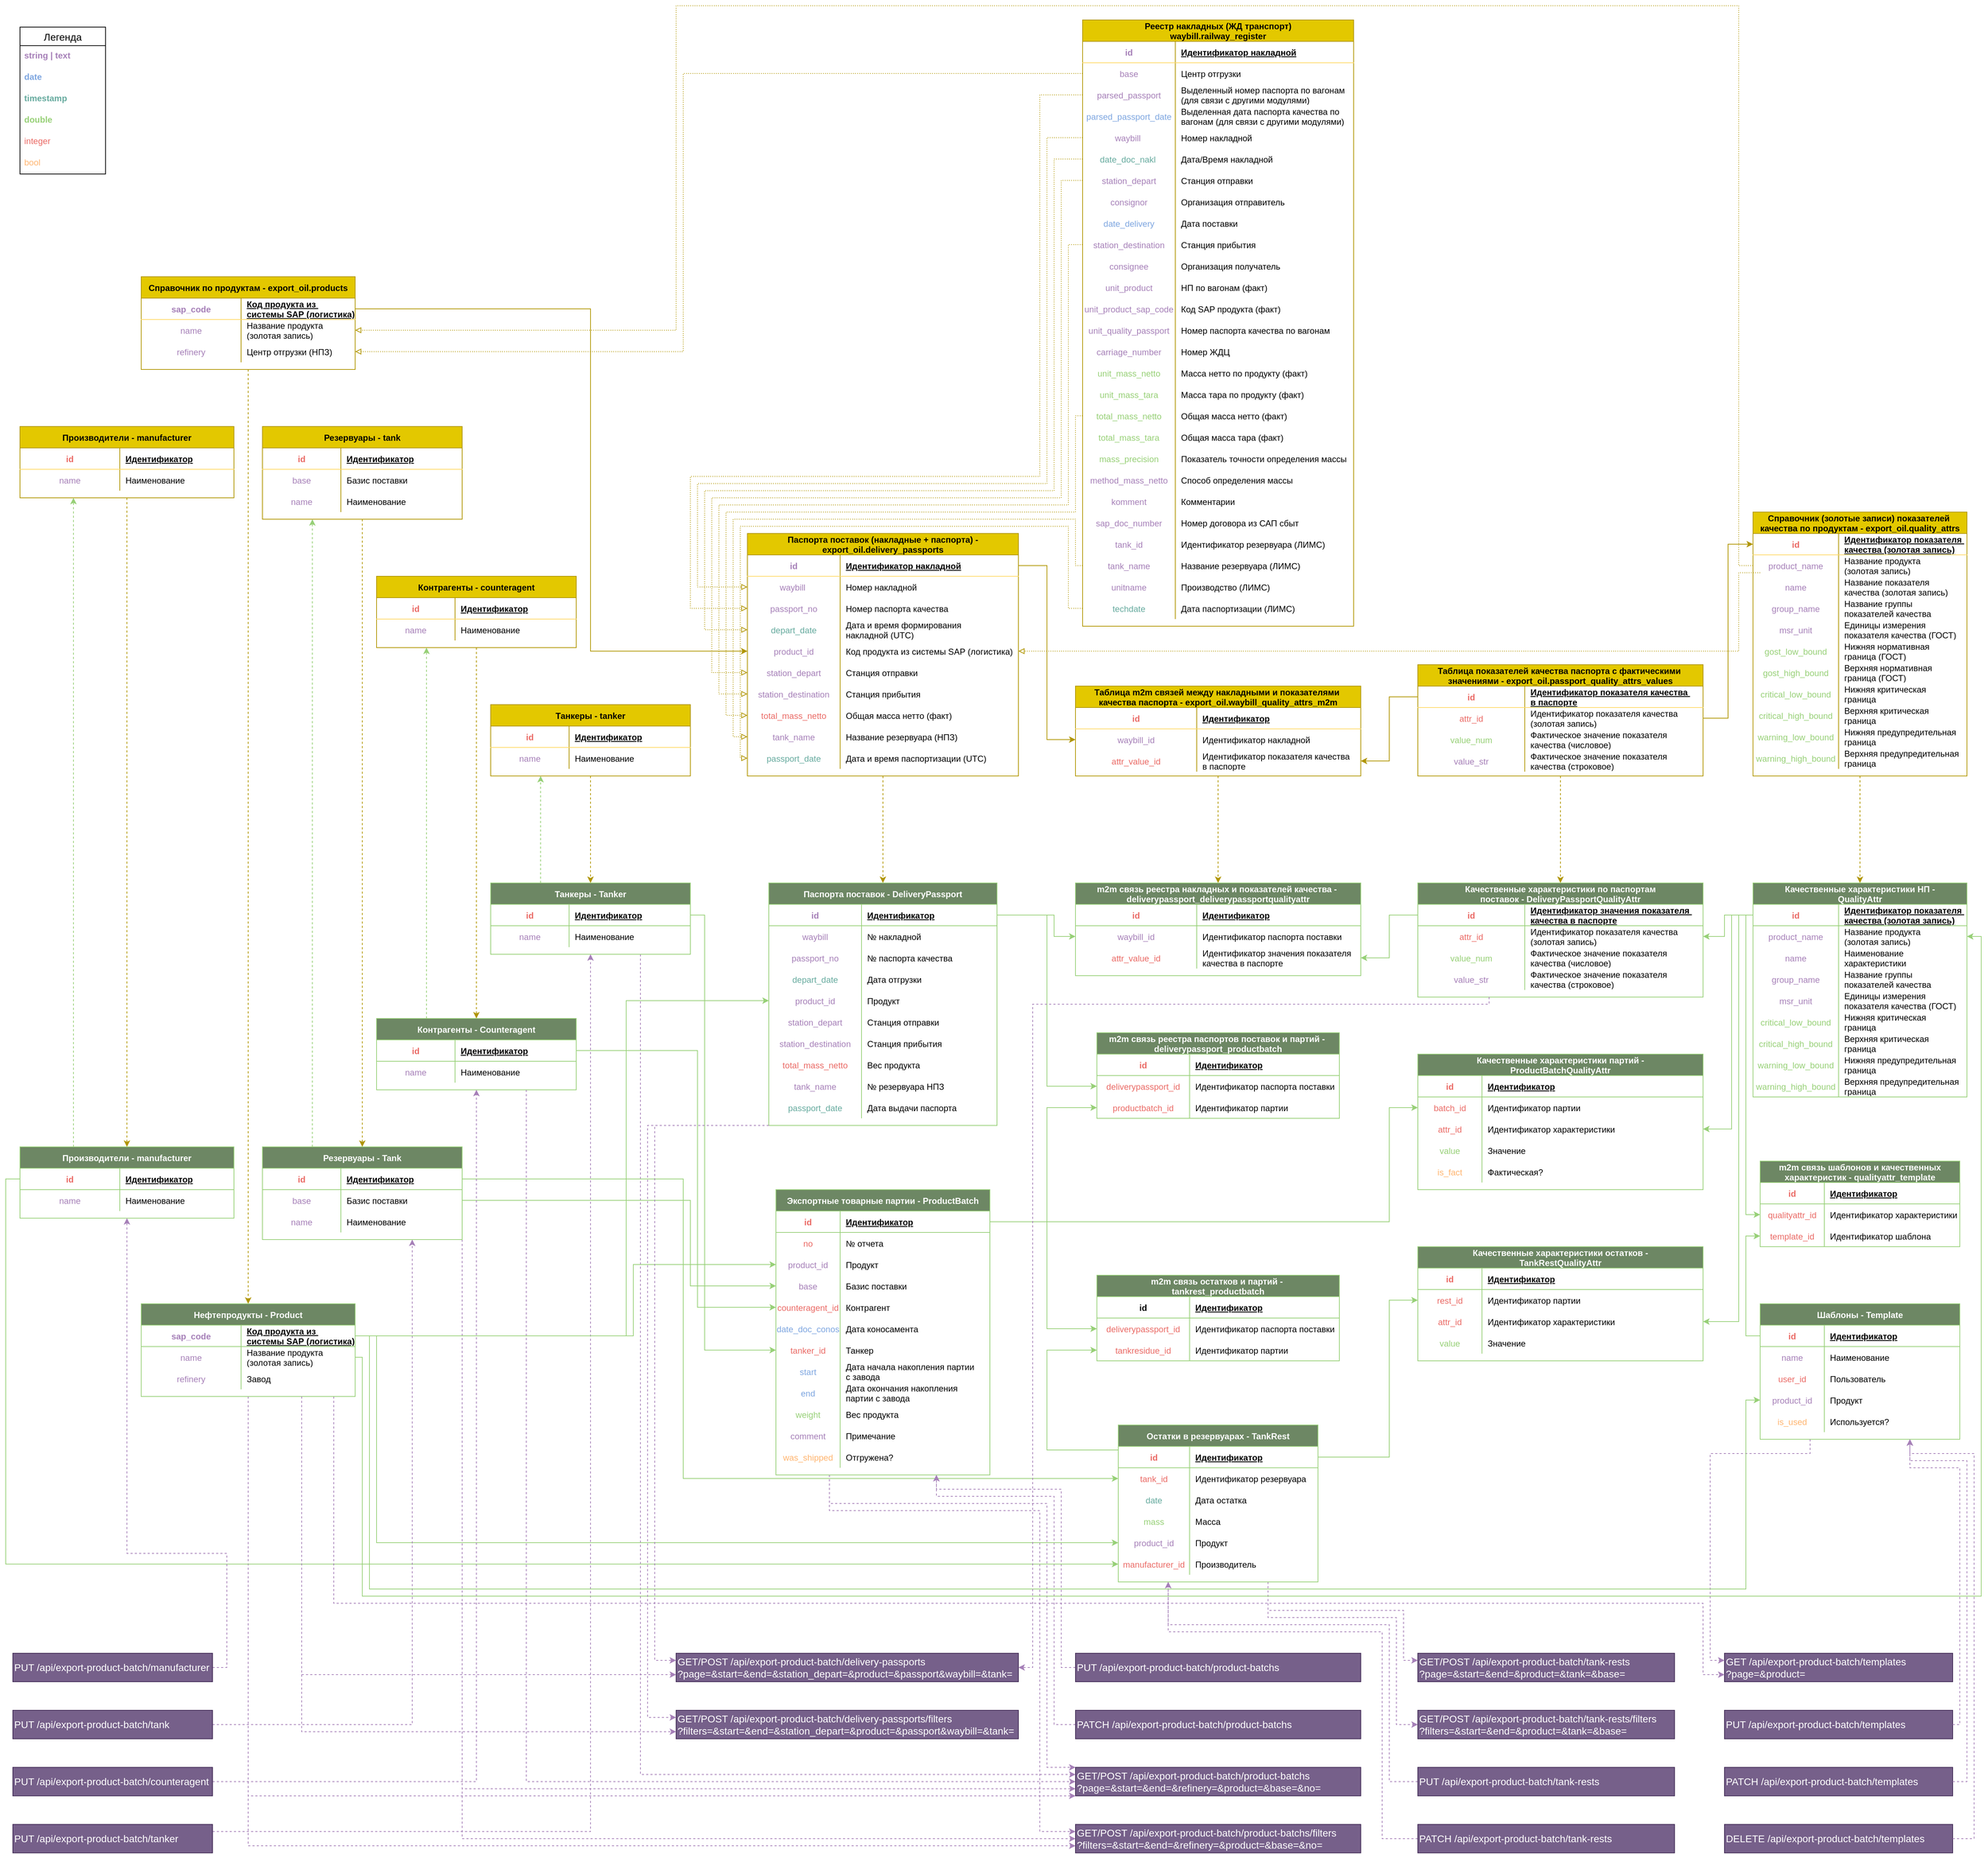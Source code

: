 <mxfile>
    <diagram name="Page-1" id="5f0bae14-7c28-e335-631c-24af17079c00">
        <mxGraphModel dx="3490" dy="1717" grid="1" gridSize="10" guides="1" tooltips="1" connect="1" arrows="1" fold="1" page="0" pageScale="1" pageWidth="1100" pageHeight="850" background="none" math="0" shadow="0">
            <root>
                <mxCell id="0"/>
                <mxCell id="1" parent="0"/>
                <mxCell id="CA9-zons2UcCvZ7FdS-7-127" value="Легенда" style="swimlane;fontStyle=0;childLayout=stackLayout;horizontal=1;startSize=26;horizontalStack=0;resizeParent=1;resizeParentMax=0;resizeLast=0;collapsible=1;marginBottom=0;align=center;fontSize=14;fillColor=none;" parent="1" vertex="1">
                    <mxGeometry x="-840" y="-200" width="120" height="206" as="geometry"/>
                </mxCell>
                <mxCell id="CA9-zons2UcCvZ7FdS-7-128" value="string | text" style="text;strokeColor=none;fillColor=none;spacingLeft=4;spacingRight=4;overflow=hidden;rotatable=0;points=[[0,0.5],[1,0.5]];portConstraint=eastwest;fontSize=12;fontColor=#A680B8;fontStyle=1" parent="CA9-zons2UcCvZ7FdS-7-127" vertex="1">
                    <mxGeometry y="26" width="120" height="30" as="geometry"/>
                </mxCell>
                <mxCell id="CA9-zons2UcCvZ7FdS-7-129" value="date" style="text;strokeColor=none;fillColor=none;spacingLeft=4;spacingRight=4;overflow=hidden;rotatable=0;points=[[0,0.5],[1,0.5]];portConstraint=eastwest;fontSize=12;fontColor=#7EA6E0;fontStyle=1" parent="CA9-zons2UcCvZ7FdS-7-127" vertex="1">
                    <mxGeometry y="56" width="120" height="30" as="geometry"/>
                </mxCell>
                <mxCell id="CA9-zons2UcCvZ7FdS-7-130" value="timestamp" style="text;strokeColor=none;fillColor=none;spacingLeft=4;spacingRight=4;overflow=hidden;rotatable=0;points=[[0,0.5],[1,0.5]];portConstraint=eastwest;fontSize=12;fontColor=#67AB9F;fontStyle=1" parent="CA9-zons2UcCvZ7FdS-7-127" vertex="1">
                    <mxGeometry y="86" width="120" height="30" as="geometry"/>
                </mxCell>
                <mxCell id="CA9-zons2UcCvZ7FdS-7-131" value="double" style="text;strokeColor=none;fillColor=none;spacingLeft=4;spacingRight=4;overflow=hidden;rotatable=0;points=[[0,0.5],[1,0.5]];portConstraint=eastwest;fontSize=12;fontColor=#97D077;fontStyle=1" parent="CA9-zons2UcCvZ7FdS-7-127" vertex="1">
                    <mxGeometry y="116" width="120" height="30" as="geometry"/>
                </mxCell>
                <mxCell id="CA9-zons2UcCvZ7FdS-7-214" value="integer" style="text;strokeColor=none;fillColor=none;spacingLeft=4;spacingRight=4;overflow=hidden;rotatable=0;points=[[0,0.5],[1,0.5]];portConstraint=eastwest;fontSize=12;fontColor=#EA6B66;" parent="CA9-zons2UcCvZ7FdS-7-127" vertex="1">
                    <mxGeometry y="146" width="120" height="30" as="geometry"/>
                </mxCell>
                <mxCell id="8z62DJYcFpj8DUtfbUGO-28" value="bool" style="text;strokeColor=none;fillColor=none;spacingLeft=4;spacingRight=4;overflow=hidden;rotatable=0;points=[[0,0.5],[1,0.5]];portConstraint=eastwest;fontSize=12;fontColor=#FFB570;" parent="CA9-zons2UcCvZ7FdS-7-127" vertex="1">
                    <mxGeometry y="176" width="120" height="30" as="geometry"/>
                </mxCell>
                <mxCell id="yWOtSD_iF0RxQy3PlYQ9-10" style="edgeStyle=orthogonalEdgeStyle;rounded=0;orthogonalLoop=1;jettySize=auto;html=1;exitX=0.25;exitY=1;exitDx=0;exitDy=0;entryX=0;entryY=0;entryDx=0;entryDy=0;dashed=1;fontColor=#A680B8;strokeColor=#A680B8;" parent="1" source="CA9-zons2UcCvZ7FdS-7-264" target="8z62DJYcFpj8DUtfbUGO-95" edge="1">
                    <mxGeometry relative="1" as="geometry">
                        <Array as="points">
                            <mxPoint x="295" y="1870"/>
                            <mxPoint x="600" y="1870"/>
                            <mxPoint x="600" y="2240"/>
                        </Array>
                    </mxGeometry>
                </mxCell>
                <mxCell id="yWOtSD_iF0RxQy3PlYQ9-12" style="edgeStyle=orthogonalEdgeStyle;rounded=0;orthogonalLoop=1;jettySize=auto;html=1;exitX=0.25;exitY=1;exitDx=0;exitDy=0;entryX=0;entryY=0.25;entryDx=0;entryDy=0;dashed=1;fontColor=#A680B8;strokeColor=#A680B8;" parent="1" source="CA9-zons2UcCvZ7FdS-7-264" target="PYo-YvUOKFZt_Sb_22k4-22" edge="1">
                    <mxGeometry relative="1" as="geometry">
                        <Array as="points">
                            <mxPoint x="295" y="1880"/>
                            <mxPoint x="590" y="1880"/>
                            <mxPoint x="590" y="2330"/>
                        </Array>
                    </mxGeometry>
                </mxCell>
                <mxCell id="CA9-zons2UcCvZ7FdS-7-264" value="Экспортные товарные партии - ProductBatch" style="shape=table;startSize=30;container=1;collapsible=1;childLayout=tableLayout;fixedRows=1;rowLines=0;fontStyle=1;align=center;resizeLast=1;fontColor=#ffffff;fillColor=#6d8764;strokeColor=#97D077;" parent="1" vertex="1">
                    <mxGeometry x="220" y="1430" width="300" height="400" as="geometry"/>
                </mxCell>
                <mxCell id="CA9-zons2UcCvZ7FdS-7-268" value="" style="shape=partialRectangle;collapsible=0;dropTarget=0;pointerEvents=0;fillColor=none;top=0;left=0;bottom=1;right=0;points=[[0,0.5],[1,0.5]];portConstraint=eastwest;strokeColor=#97D077;" parent="CA9-zons2UcCvZ7FdS-7-264" vertex="1">
                    <mxGeometry y="30" width="300" height="30" as="geometry"/>
                </mxCell>
                <mxCell id="CA9-zons2UcCvZ7FdS-7-269" value="id" style="shape=partialRectangle;connectable=0;fillColor=none;top=0;left=0;bottom=0;right=0;fontStyle=1;overflow=hidden;fontColor=#EA6B66;" parent="CA9-zons2UcCvZ7FdS-7-268" vertex="1">
                    <mxGeometry width="90" height="30" as="geometry"/>
                </mxCell>
                <mxCell id="CA9-zons2UcCvZ7FdS-7-270" value="Идентификатор" style="shape=partialRectangle;connectable=0;fillColor=none;top=0;left=0;bottom=0;right=0;align=left;spacingLeft=6;fontStyle=5;overflow=hidden;" parent="CA9-zons2UcCvZ7FdS-7-268" vertex="1">
                    <mxGeometry x="90" width="210" height="30" as="geometry"/>
                </mxCell>
                <mxCell id="CA9-zons2UcCvZ7FdS-7-271" value="" style="shape=partialRectangle;collapsible=0;dropTarget=0;pointerEvents=0;fillColor=none;top=0;left=0;bottom=0;right=0;points=[[0,0.5],[1,0.5]];portConstraint=eastwest;" parent="CA9-zons2UcCvZ7FdS-7-264" vertex="1">
                    <mxGeometry y="60" width="300" height="30" as="geometry"/>
                </mxCell>
                <mxCell id="CA9-zons2UcCvZ7FdS-7-272" value="no" style="shape=partialRectangle;connectable=0;fillColor=none;top=0;left=0;bottom=0;right=0;editable=1;overflow=hidden;fontColor=#EA6B66;" parent="CA9-zons2UcCvZ7FdS-7-271" vertex="1">
                    <mxGeometry width="90" height="30" as="geometry"/>
                </mxCell>
                <mxCell id="CA9-zons2UcCvZ7FdS-7-273" value="№ отчета" style="shape=partialRectangle;connectable=0;fillColor=none;top=0;left=0;bottom=0;right=0;align=left;spacingLeft=6;overflow=hidden;" parent="CA9-zons2UcCvZ7FdS-7-271" vertex="1">
                    <mxGeometry x="90" width="210" height="30" as="geometry"/>
                </mxCell>
                <mxCell id="CA9-zons2UcCvZ7FdS-7-274" value="" style="shape=partialRectangle;collapsible=0;dropTarget=0;pointerEvents=0;fillColor=none;top=0;left=0;bottom=0;right=0;points=[[0,0.5],[1,0.5]];portConstraint=eastwest;" parent="CA9-zons2UcCvZ7FdS-7-264" vertex="1">
                    <mxGeometry y="90" width="300" height="30" as="geometry"/>
                </mxCell>
                <mxCell id="CA9-zons2UcCvZ7FdS-7-275" value="product_id" style="shape=partialRectangle;connectable=0;fillColor=none;top=0;left=0;bottom=0;right=0;editable=1;overflow=hidden;fontColor=#A680B8;" parent="CA9-zons2UcCvZ7FdS-7-274" vertex="1">
                    <mxGeometry width="90" height="30" as="geometry"/>
                </mxCell>
                <mxCell id="CA9-zons2UcCvZ7FdS-7-276" value="Продукт" style="shape=partialRectangle;connectable=0;fillColor=none;top=0;left=0;bottom=0;right=0;align=left;spacingLeft=6;overflow=hidden;" parent="CA9-zons2UcCvZ7FdS-7-274" vertex="1">
                    <mxGeometry x="90" width="210" height="30" as="geometry"/>
                </mxCell>
                <mxCell id="CA9-zons2UcCvZ7FdS-7-277" value="" style="shape=partialRectangle;collapsible=0;dropTarget=0;pointerEvents=0;fillColor=none;top=0;left=0;bottom=0;right=0;points=[[0,0.5],[1,0.5]];portConstraint=eastwest;fontColor=#EA6B66;strokeColor=#B5739D;" parent="CA9-zons2UcCvZ7FdS-7-264" vertex="1">
                    <mxGeometry y="120" width="300" height="30" as="geometry"/>
                </mxCell>
                <mxCell id="CA9-zons2UcCvZ7FdS-7-278" value="base" style="shape=partialRectangle;connectable=0;fillColor=none;top=0;left=0;bottom=0;right=0;editable=1;overflow=hidden;fontColor=#A680B8;" parent="CA9-zons2UcCvZ7FdS-7-277" vertex="1">
                    <mxGeometry width="90" height="30" as="geometry"/>
                </mxCell>
                <mxCell id="CA9-zons2UcCvZ7FdS-7-279" value="Базис поставки" style="shape=partialRectangle;connectable=0;fillColor=none;top=0;left=0;bottom=0;right=0;align=left;spacingLeft=6;overflow=hidden;" parent="CA9-zons2UcCvZ7FdS-7-277" vertex="1">
                    <mxGeometry x="90" width="210" height="30" as="geometry"/>
                </mxCell>
                <mxCell id="CA9-zons2UcCvZ7FdS-7-280" value="" style="shape=partialRectangle;collapsible=0;dropTarget=0;pointerEvents=0;fillColor=none;top=0;left=0;bottom=0;right=0;points=[[0,0.5],[1,0.5]];portConstraint=eastwest;fontColor=#EA6B66;strokeColor=#B5739D;" parent="CA9-zons2UcCvZ7FdS-7-264" vertex="1">
                    <mxGeometry y="150" width="300" height="30" as="geometry"/>
                </mxCell>
                <mxCell id="CA9-zons2UcCvZ7FdS-7-281" value="counteragent_id" style="shape=partialRectangle;connectable=0;fillColor=none;top=0;left=0;bottom=0;right=0;editable=1;overflow=hidden;fontColor=#EA6B66;" parent="CA9-zons2UcCvZ7FdS-7-280" vertex="1">
                    <mxGeometry width="90" height="30" as="geometry"/>
                </mxCell>
                <mxCell id="CA9-zons2UcCvZ7FdS-7-282" value="Контрагент" style="shape=partialRectangle;connectable=0;fillColor=none;top=0;left=0;bottom=0;right=0;align=left;spacingLeft=6;overflow=hidden;" parent="CA9-zons2UcCvZ7FdS-7-280" vertex="1">
                    <mxGeometry x="90" width="210" height="30" as="geometry"/>
                </mxCell>
                <mxCell id="CA9-zons2UcCvZ7FdS-7-283" value="" style="shape=partialRectangle;collapsible=0;dropTarget=0;pointerEvents=0;fillColor=none;top=0;left=0;bottom=0;right=0;points=[[0,0.5],[1,0.5]];portConstraint=eastwest;fontColor=#EA6B66;strokeColor=#B5739D;" parent="CA9-zons2UcCvZ7FdS-7-264" vertex="1">
                    <mxGeometry y="180" width="300" height="30" as="geometry"/>
                </mxCell>
                <mxCell id="CA9-zons2UcCvZ7FdS-7-284" value="date_doc_conos" style="shape=partialRectangle;connectable=0;fillColor=none;top=0;left=0;bottom=0;right=0;editable=1;overflow=hidden;fontColor=#7EA6E0;" parent="CA9-zons2UcCvZ7FdS-7-283" vertex="1">
                    <mxGeometry width="90" height="30" as="geometry"/>
                </mxCell>
                <mxCell id="CA9-zons2UcCvZ7FdS-7-285" value="Дата коносамента" style="shape=partialRectangle;connectable=0;fillColor=none;top=0;left=0;bottom=0;right=0;align=left;spacingLeft=6;overflow=hidden;" parent="CA9-zons2UcCvZ7FdS-7-283" vertex="1">
                    <mxGeometry x="90" width="210" height="30" as="geometry"/>
                </mxCell>
                <mxCell id="CA9-zons2UcCvZ7FdS-7-286" value="" style="shape=partialRectangle;collapsible=0;dropTarget=0;pointerEvents=0;fillColor=none;top=0;left=0;bottom=0;right=0;points=[[0,0.5],[1,0.5]];portConstraint=eastwest;fontColor=#EA6B66;strokeColor=#B5739D;" parent="CA9-zons2UcCvZ7FdS-7-264" vertex="1">
                    <mxGeometry y="210" width="300" height="30" as="geometry"/>
                </mxCell>
                <mxCell id="CA9-zons2UcCvZ7FdS-7-287" value="tanker_id" style="shape=partialRectangle;connectable=0;fillColor=none;top=0;left=0;bottom=0;right=0;editable=1;overflow=hidden;fontColor=#EA6B66;" parent="CA9-zons2UcCvZ7FdS-7-286" vertex="1">
                    <mxGeometry width="90" height="30" as="geometry"/>
                </mxCell>
                <mxCell id="CA9-zons2UcCvZ7FdS-7-288" value="Танкер" style="shape=partialRectangle;connectable=0;fillColor=none;top=0;left=0;bottom=0;right=0;align=left;spacingLeft=6;overflow=hidden;" parent="CA9-zons2UcCvZ7FdS-7-286" vertex="1">
                    <mxGeometry x="90" width="210" height="30" as="geometry"/>
                </mxCell>
                <mxCell id="CA9-zons2UcCvZ7FdS-7-289" value="" style="shape=partialRectangle;collapsible=0;dropTarget=0;pointerEvents=0;fillColor=none;top=0;left=0;bottom=0;right=0;points=[[0,0.5],[1,0.5]];portConstraint=eastwest;fontColor=#EA6B66;strokeColor=#B5739D;" parent="CA9-zons2UcCvZ7FdS-7-264" vertex="1">
                    <mxGeometry y="240" width="300" height="30" as="geometry"/>
                </mxCell>
                <mxCell id="CA9-zons2UcCvZ7FdS-7-290" value="start" style="shape=partialRectangle;connectable=0;fillColor=none;top=0;left=0;bottom=0;right=0;editable=1;overflow=hidden;fontColor=#7EA6E0;" parent="CA9-zons2UcCvZ7FdS-7-289" vertex="1">
                    <mxGeometry width="90" height="30" as="geometry"/>
                </mxCell>
                <mxCell id="CA9-zons2UcCvZ7FdS-7-291" value="Дата начала накопления партии &#10;с завода" style="shape=partialRectangle;connectable=0;fillColor=none;top=0;left=0;bottom=0;right=0;align=left;spacingLeft=6;overflow=hidden;" parent="CA9-zons2UcCvZ7FdS-7-289" vertex="1">
                    <mxGeometry x="90" width="210" height="30" as="geometry"/>
                </mxCell>
                <mxCell id="CA9-zons2UcCvZ7FdS-7-292" value="" style="shape=partialRectangle;collapsible=0;dropTarget=0;pointerEvents=0;fillColor=none;top=0;left=0;bottom=0;right=0;points=[[0,0.5],[1,0.5]];portConstraint=eastwest;fontColor=#EA6B66;strokeColor=#B5739D;" parent="CA9-zons2UcCvZ7FdS-7-264" vertex="1">
                    <mxGeometry y="270" width="300" height="30" as="geometry"/>
                </mxCell>
                <mxCell id="CA9-zons2UcCvZ7FdS-7-293" value="end" style="shape=partialRectangle;connectable=0;fillColor=none;top=0;left=0;bottom=0;right=0;editable=1;overflow=hidden;fontColor=#7EA6E0;" parent="CA9-zons2UcCvZ7FdS-7-292" vertex="1">
                    <mxGeometry width="90" height="30" as="geometry"/>
                </mxCell>
                <mxCell id="CA9-zons2UcCvZ7FdS-7-294" value="Дата окончания накопления &#10;партии с завода" style="shape=partialRectangle;connectable=0;fillColor=none;top=0;left=0;bottom=0;right=0;align=left;spacingLeft=6;overflow=hidden;" parent="CA9-zons2UcCvZ7FdS-7-292" vertex="1">
                    <mxGeometry x="90" width="210" height="30" as="geometry"/>
                </mxCell>
                <mxCell id="CA9-zons2UcCvZ7FdS-7-295" value="" style="shape=partialRectangle;collapsible=0;dropTarget=0;pointerEvents=0;fillColor=none;top=0;left=0;bottom=0;right=0;points=[[0,0.5],[1,0.5]];portConstraint=eastwest;fontColor=#EA6B66;strokeColor=#B5739D;" parent="CA9-zons2UcCvZ7FdS-7-264" vertex="1">
                    <mxGeometry y="300" width="300" height="30" as="geometry"/>
                </mxCell>
                <mxCell id="CA9-zons2UcCvZ7FdS-7-296" value="weight" style="shape=partialRectangle;connectable=0;fillColor=none;top=0;left=0;bottom=0;right=0;editable=1;overflow=hidden;fontColor=#97D077;" parent="CA9-zons2UcCvZ7FdS-7-295" vertex="1">
                    <mxGeometry width="90" height="30" as="geometry"/>
                </mxCell>
                <mxCell id="CA9-zons2UcCvZ7FdS-7-297" value="Вес продукта" style="shape=partialRectangle;connectable=0;fillColor=none;top=0;left=0;bottom=0;right=0;align=left;spacingLeft=6;overflow=hidden;" parent="CA9-zons2UcCvZ7FdS-7-295" vertex="1">
                    <mxGeometry x="90" width="210" height="30" as="geometry"/>
                </mxCell>
                <mxCell id="boM8Fp75N3sVBavPqf3y-1" value="" style="shape=partialRectangle;collapsible=0;dropTarget=0;pointerEvents=0;fillColor=none;top=0;left=0;bottom=0;right=0;points=[[0,0.5],[1,0.5]];portConstraint=eastwest;" parent="CA9-zons2UcCvZ7FdS-7-264" vertex="1">
                    <mxGeometry y="330" width="300" height="30" as="geometry"/>
                </mxCell>
                <mxCell id="boM8Fp75N3sVBavPqf3y-2" value="comment" style="shape=partialRectangle;connectable=0;fillColor=none;top=0;left=0;bottom=0;right=0;editable=1;overflow=hidden;fontColor=#A680B8;" parent="boM8Fp75N3sVBavPqf3y-1" vertex="1">
                    <mxGeometry width="90" height="30" as="geometry"/>
                </mxCell>
                <mxCell id="boM8Fp75N3sVBavPqf3y-3" value="Примечание" style="shape=partialRectangle;connectable=0;fillColor=none;top=0;left=0;bottom=0;right=0;align=left;spacingLeft=6;overflow=hidden;" parent="boM8Fp75N3sVBavPqf3y-1" vertex="1">
                    <mxGeometry x="90" width="210" height="30" as="geometry"/>
                </mxCell>
                <mxCell id="8z62DJYcFpj8DUtfbUGO-29" value="" style="shape=partialRectangle;collapsible=0;dropTarget=0;pointerEvents=0;fillColor=none;top=0;left=0;bottom=0;right=0;points=[[0,0.5],[1,0.5]];portConstraint=eastwest;fontColor=#FFB570;strokeColor=#EA6B66;" parent="CA9-zons2UcCvZ7FdS-7-264" vertex="1">
                    <mxGeometry y="360" width="300" height="30" as="geometry"/>
                </mxCell>
                <mxCell id="8z62DJYcFpj8DUtfbUGO-30" value="was_shipped" style="shape=partialRectangle;connectable=0;fillColor=none;top=0;left=0;bottom=0;right=0;editable=1;overflow=hidden;fontColor=#FFB570;" parent="8z62DJYcFpj8DUtfbUGO-29" vertex="1">
                    <mxGeometry width="90" height="30" as="geometry"/>
                </mxCell>
                <mxCell id="8z62DJYcFpj8DUtfbUGO-31" value="Отгружена?" style="shape=partialRectangle;connectable=0;fillColor=none;top=0;left=0;bottom=0;right=0;align=left;spacingLeft=6;overflow=hidden;" parent="8z62DJYcFpj8DUtfbUGO-29" vertex="1">
                    <mxGeometry x="90" width="210" height="30" as="geometry"/>
                </mxCell>
                <mxCell id="boM8Fp75N3sVBavPqf3y-4" value="Качественные характеристики партий - &#10;ProductBatchQualityAttr" style="shape=table;startSize=30;container=1;collapsible=1;childLayout=tableLayout;fixedRows=1;rowLines=0;fontStyle=1;align=center;resizeLast=1;fontColor=#ffffff;fillColor=#6d8764;strokeColor=#97D077;" parent="1" vertex="1">
                    <mxGeometry x="1120" y="1240" width="400" height="190" as="geometry"/>
                </mxCell>
                <mxCell id="boM8Fp75N3sVBavPqf3y-5" value="" style="shape=partialRectangle;collapsible=0;dropTarget=0;pointerEvents=0;fillColor=none;top=0;left=0;bottom=1;right=0;points=[[0,0.5],[1,0.5]];portConstraint=eastwest;strokeColor=#97D077;" parent="boM8Fp75N3sVBavPqf3y-4" vertex="1">
                    <mxGeometry y="30" width="400" height="30" as="geometry"/>
                </mxCell>
                <mxCell id="boM8Fp75N3sVBavPqf3y-6" value="id" style="shape=partialRectangle;connectable=0;fillColor=none;top=0;left=0;bottom=0;right=0;fontStyle=1;overflow=hidden;fontColor=#EA6B66;" parent="boM8Fp75N3sVBavPqf3y-5" vertex="1">
                    <mxGeometry width="90" height="30" as="geometry"/>
                </mxCell>
                <mxCell id="boM8Fp75N3sVBavPqf3y-7" value="Идентификатор" style="shape=partialRectangle;connectable=0;fillColor=none;top=0;left=0;bottom=0;right=0;align=left;spacingLeft=6;fontStyle=5;overflow=hidden;" parent="boM8Fp75N3sVBavPqf3y-5" vertex="1">
                    <mxGeometry x="90" width="310" height="30" as="geometry"/>
                </mxCell>
                <mxCell id="boM8Fp75N3sVBavPqf3y-14" value="" style="shape=partialRectangle;collapsible=0;dropTarget=0;pointerEvents=0;fillColor=none;top=0;left=0;bottom=0;right=0;points=[[0,0.5],[1,0.5]];portConstraint=eastwest;fontColor=#EA6B66;strokeColor=#B5739D;" parent="boM8Fp75N3sVBavPqf3y-4" vertex="1">
                    <mxGeometry y="60" width="400" height="30" as="geometry"/>
                </mxCell>
                <mxCell id="boM8Fp75N3sVBavPqf3y-15" value="batch_id" style="shape=partialRectangle;connectable=0;fillColor=none;top=0;left=0;bottom=0;right=0;editable=1;overflow=hidden;fontColor=#EA6B66;" parent="boM8Fp75N3sVBavPqf3y-14" vertex="1">
                    <mxGeometry width="90" height="30" as="geometry"/>
                </mxCell>
                <mxCell id="boM8Fp75N3sVBavPqf3y-16" value="Идентификатор партии" style="shape=partialRectangle;connectable=0;fillColor=none;top=0;left=0;bottom=0;right=0;align=left;spacingLeft=6;overflow=hidden;" parent="boM8Fp75N3sVBavPqf3y-14" vertex="1">
                    <mxGeometry x="90" width="310" height="30" as="geometry"/>
                </mxCell>
                <mxCell id="boM8Fp75N3sVBavPqf3y-17" value="" style="shape=partialRectangle;collapsible=0;dropTarget=0;pointerEvents=0;fillColor=none;top=0;left=0;bottom=0;right=0;points=[[0,0.5],[1,0.5]];portConstraint=eastwest;fontColor=#EA6B66;strokeColor=#B5739D;" parent="boM8Fp75N3sVBavPqf3y-4" vertex="1">
                    <mxGeometry y="90" width="400" height="30" as="geometry"/>
                </mxCell>
                <mxCell id="boM8Fp75N3sVBavPqf3y-18" value="attr_id" style="shape=partialRectangle;connectable=0;fillColor=none;top=0;left=0;bottom=0;right=0;editable=1;overflow=hidden;fontColor=#EA6B66;" parent="boM8Fp75N3sVBavPqf3y-17" vertex="1">
                    <mxGeometry width="90" height="30" as="geometry"/>
                </mxCell>
                <mxCell id="boM8Fp75N3sVBavPqf3y-19" value="Идентификатор характеристики" style="shape=partialRectangle;connectable=0;fillColor=none;top=0;left=0;bottom=0;right=0;align=left;spacingLeft=6;overflow=hidden;" parent="boM8Fp75N3sVBavPqf3y-17" vertex="1">
                    <mxGeometry x="90" width="310" height="30" as="geometry"/>
                </mxCell>
                <mxCell id="boM8Fp75N3sVBavPqf3y-20" value="" style="shape=partialRectangle;collapsible=0;dropTarget=0;pointerEvents=0;fillColor=none;top=0;left=0;bottom=0;right=0;points=[[0,0.5],[1,0.5]];portConstraint=eastwest;fontColor=#EA6B66;strokeColor=#B5739D;" parent="boM8Fp75N3sVBavPqf3y-4" vertex="1">
                    <mxGeometry y="120" width="400" height="30" as="geometry"/>
                </mxCell>
                <mxCell id="boM8Fp75N3sVBavPqf3y-21" value="value" style="shape=partialRectangle;connectable=0;fillColor=none;top=0;left=0;bottom=0;right=0;editable=1;overflow=hidden;fontColor=#97D077;" parent="boM8Fp75N3sVBavPqf3y-20" vertex="1">
                    <mxGeometry width="90" height="30" as="geometry"/>
                </mxCell>
                <mxCell id="boM8Fp75N3sVBavPqf3y-22" value="Значение" style="shape=partialRectangle;connectable=0;fillColor=none;top=0;left=0;bottom=0;right=0;align=left;spacingLeft=6;overflow=hidden;" parent="boM8Fp75N3sVBavPqf3y-20" vertex="1">
                    <mxGeometry x="90" width="310" height="30" as="geometry"/>
                </mxCell>
                <mxCell id="8z62DJYcFpj8DUtfbUGO-11" value="" style="shape=partialRectangle;collapsible=0;dropTarget=0;pointerEvents=0;fillColor=none;top=0;left=0;bottom=0;right=0;points=[[0,0.5],[1,0.5]];portConstraint=eastwest;fontColor=#A680B8;strokeColor=#EA6B66;" parent="boM8Fp75N3sVBavPqf3y-4" vertex="1">
                    <mxGeometry y="150" width="400" height="30" as="geometry"/>
                </mxCell>
                <mxCell id="8z62DJYcFpj8DUtfbUGO-12" value="is_fact" style="shape=partialRectangle;connectable=0;fillColor=none;top=0;left=0;bottom=0;right=0;editable=1;overflow=hidden;fontColor=#FFB570;" parent="8z62DJYcFpj8DUtfbUGO-11" vertex="1">
                    <mxGeometry width="90" height="30" as="geometry"/>
                </mxCell>
                <mxCell id="8z62DJYcFpj8DUtfbUGO-13" value="Фактическая?" style="shape=partialRectangle;connectable=0;fillColor=none;top=0;left=0;bottom=0;right=0;align=left;spacingLeft=6;overflow=hidden;" parent="8z62DJYcFpj8DUtfbUGO-11" vertex="1">
                    <mxGeometry x="90" width="310" height="30" as="geometry"/>
                </mxCell>
                <mxCell id="boM8Fp75N3sVBavPqf3y-38" style="edgeStyle=orthogonalEdgeStyle;rounded=0;orthogonalLoop=1;jettySize=auto;html=1;exitX=1;exitY=0.5;exitDx=0;exitDy=0;entryX=0;entryY=0.5;entryDx=0;entryDy=0;fontColor=#EA6B66;strokeColor=#97D077;" parent="1" source="CA9-zons2UcCvZ7FdS-7-268" target="boM8Fp75N3sVBavPqf3y-14" edge="1">
                    <mxGeometry relative="1" as="geometry">
                        <Array as="points">
                            <mxPoint x="1080" y="1475"/>
                            <mxPoint x="1080" y="1315"/>
                        </Array>
                    </mxGeometry>
                </mxCell>
                <mxCell id="boM8Fp75N3sVBavPqf3y-73" style="edgeStyle=orthogonalEdgeStyle;rounded=0;orthogonalLoop=1;jettySize=auto;html=1;exitX=0;exitY=0.5;exitDx=0;exitDy=0;entryX=1;entryY=0.5;entryDx=0;entryDy=0;fontColor=#A680B8;fillColor=#6d8764;strokeColor=#97D077;" parent="1" source="boM8Fp75N3sVBavPqf3y-40" target="boM8Fp75N3sVBavPqf3y-17" edge="1">
                    <mxGeometry relative="1" as="geometry">
                        <Array as="points">
                            <mxPoint x="1560" y="1045"/>
                            <mxPoint x="1560" y="1345"/>
                        </Array>
                    </mxGeometry>
                </mxCell>
                <mxCell id="yWOtSD_iF0RxQy3PlYQ9-42" style="edgeStyle=orthogonalEdgeStyle;rounded=0;orthogonalLoop=1;jettySize=auto;html=1;exitX=0.75;exitY=1;exitDx=0;exitDy=0;entryX=0;entryY=0.25;entryDx=0;entryDy=0;dashed=1;fontColor=#A680B8;strokeColor=#A680B8;" parent="1" source="OKTao6-8tQ2HSba5QrjD-70" target="8z62DJYcFpj8DUtfbUGO-103" edge="1">
                    <mxGeometry relative="1" as="geometry">
                        <Array as="points">
                            <mxPoint x="910" y="2020"/>
                            <mxPoint x="1100" y="2020"/>
                            <mxPoint x="1100" y="2090"/>
                        </Array>
                    </mxGeometry>
                </mxCell>
                <mxCell id="yWOtSD_iF0RxQy3PlYQ9-44" style="edgeStyle=orthogonalEdgeStyle;rounded=0;orthogonalLoop=1;jettySize=auto;html=1;exitX=0.75;exitY=1;exitDx=0;exitDy=0;entryX=0;entryY=0.5;entryDx=0;entryDy=0;dashed=1;fontColor=#A680B8;strokeColor=#A680B8;" parent="1" source="OKTao6-8tQ2HSba5QrjD-70" target="PYo-YvUOKFZt_Sb_22k4-23" edge="1">
                    <mxGeometry relative="1" as="geometry">
                        <Array as="points">
                            <mxPoint x="910" y="2030"/>
                            <mxPoint x="1090" y="2030"/>
                            <mxPoint x="1090" y="2180"/>
                        </Array>
                    </mxGeometry>
                </mxCell>
                <mxCell id="OKTao6-8tQ2HSba5QrjD-70" value="Остатки в резервуарах - TankRest" style="shape=table;startSize=30;container=1;collapsible=1;childLayout=tableLayout;fixedRows=1;rowLines=0;fontStyle=1;align=center;resizeLast=1;fontColor=#ffffff;fillColor=#6d8764;strokeColor=#97D077;" parent="1" vertex="1">
                    <mxGeometry x="700" y="1760" width="280" height="220" as="geometry"/>
                </mxCell>
                <mxCell id="OKTao6-8tQ2HSba5QrjD-71" value="" style="shape=partialRectangle;collapsible=0;dropTarget=0;pointerEvents=0;fillColor=none;top=0;left=0;bottom=1;right=0;points=[[0,0.5],[1,0.5]];portConstraint=eastwest;strokeColor=#97D077;" parent="OKTao6-8tQ2HSba5QrjD-70" vertex="1">
                    <mxGeometry y="30" width="280" height="30" as="geometry"/>
                </mxCell>
                <mxCell id="OKTao6-8tQ2HSba5QrjD-72" value="id" style="shape=partialRectangle;connectable=0;fillColor=none;top=0;left=0;bottom=0;right=0;fontStyle=1;overflow=hidden;fontColor=#EA6B66;" parent="OKTao6-8tQ2HSba5QrjD-71" vertex="1">
                    <mxGeometry width="100.0" height="30" as="geometry"/>
                </mxCell>
                <mxCell id="OKTao6-8tQ2HSba5QrjD-73" value="Идентификатор" style="shape=partialRectangle;connectable=0;fillColor=none;top=0;left=0;bottom=0;right=0;align=left;spacingLeft=6;fontStyle=5;overflow=hidden;" parent="OKTao6-8tQ2HSba5QrjD-71" vertex="1">
                    <mxGeometry x="100.0" width="180.0" height="30" as="geometry"/>
                </mxCell>
                <mxCell id="OKTao6-8tQ2HSba5QrjD-74" value="" style="shape=partialRectangle;collapsible=0;dropTarget=0;pointerEvents=0;fillColor=none;top=0;left=0;bottom=0;right=0;points=[[0,0.5],[1,0.5]];portConstraint=eastwest;fontColor=#EA6B66;strokeColor=#B5739D;" parent="OKTao6-8tQ2HSba5QrjD-70" vertex="1">
                    <mxGeometry y="60" width="280" height="30" as="geometry"/>
                </mxCell>
                <mxCell id="OKTao6-8tQ2HSba5QrjD-75" value="tank_id" style="shape=partialRectangle;connectable=0;fillColor=none;top=0;left=0;bottom=0;right=0;editable=1;overflow=hidden;fontColor=#EA6B66;" parent="OKTao6-8tQ2HSba5QrjD-74" vertex="1">
                    <mxGeometry width="100.0" height="30" as="geometry"/>
                </mxCell>
                <mxCell id="OKTao6-8tQ2HSba5QrjD-76" value="Идентификатор резервуара" style="shape=partialRectangle;connectable=0;fillColor=none;top=0;left=0;bottom=0;right=0;align=left;spacingLeft=6;overflow=hidden;" parent="OKTao6-8tQ2HSba5QrjD-74" vertex="1">
                    <mxGeometry x="100.0" width="180.0" height="30" as="geometry"/>
                </mxCell>
                <mxCell id="OKTao6-8tQ2HSba5QrjD-77" value="" style="shape=partialRectangle;collapsible=0;dropTarget=0;pointerEvents=0;fillColor=none;top=0;left=0;bottom=0;right=0;points=[[0,0.5],[1,0.5]];portConstraint=eastwest;fontColor=#EA6B66;strokeColor=#B5739D;" parent="OKTao6-8tQ2HSba5QrjD-70" vertex="1">
                    <mxGeometry y="90" width="280" height="30" as="geometry"/>
                </mxCell>
                <mxCell id="OKTao6-8tQ2HSba5QrjD-78" value="date" style="shape=partialRectangle;connectable=0;fillColor=none;top=0;left=0;bottom=0;right=0;editable=1;overflow=hidden;fontColor=#67AB9F;" parent="OKTao6-8tQ2HSba5QrjD-77" vertex="1">
                    <mxGeometry width="100.0" height="30" as="geometry"/>
                </mxCell>
                <mxCell id="OKTao6-8tQ2HSba5QrjD-79" value="Дата остатка" style="shape=partialRectangle;connectable=0;fillColor=none;top=0;left=0;bottom=0;right=0;align=left;spacingLeft=6;overflow=hidden;" parent="OKTao6-8tQ2HSba5QrjD-77" vertex="1">
                    <mxGeometry x="100.0" width="180.0" height="30" as="geometry"/>
                </mxCell>
                <mxCell id="OKTao6-8tQ2HSba5QrjD-80" value="" style="shape=partialRectangle;collapsible=0;dropTarget=0;pointerEvents=0;fillColor=none;top=0;left=0;bottom=0;right=0;points=[[0,0.5],[1,0.5]];portConstraint=eastwest;fontColor=#EA6B66;strokeColor=#B5739D;" parent="OKTao6-8tQ2HSba5QrjD-70" vertex="1">
                    <mxGeometry y="120" width="280" height="30" as="geometry"/>
                </mxCell>
                <mxCell id="OKTao6-8tQ2HSba5QrjD-81" value="mass" style="shape=partialRectangle;connectable=0;fillColor=none;top=0;left=0;bottom=0;right=0;editable=1;overflow=hidden;fontColor=#97D077;" parent="OKTao6-8tQ2HSba5QrjD-80" vertex="1">
                    <mxGeometry width="100.0" height="30" as="geometry"/>
                </mxCell>
                <mxCell id="OKTao6-8tQ2HSba5QrjD-82" value="Масса" style="shape=partialRectangle;connectable=0;fillColor=none;top=0;left=0;bottom=0;right=0;align=left;spacingLeft=6;overflow=hidden;" parent="OKTao6-8tQ2HSba5QrjD-80" vertex="1">
                    <mxGeometry x="100.0" width="180.0" height="30" as="geometry"/>
                </mxCell>
                <mxCell id="8z62DJYcFpj8DUtfbUGO-70" value="" style="shape=partialRectangle;collapsible=0;dropTarget=0;pointerEvents=0;fillColor=none;top=0;left=0;bottom=0;right=0;points=[[0,0.5],[1,0.5]];portConstraint=eastwest;fontColor=#97D077;strokeColor=#EA6B66;" parent="OKTao6-8tQ2HSba5QrjD-70" vertex="1">
                    <mxGeometry y="150" width="280" height="30" as="geometry"/>
                </mxCell>
                <mxCell id="8z62DJYcFpj8DUtfbUGO-71" value="product_id" style="shape=partialRectangle;connectable=0;fillColor=none;top=0;left=0;bottom=0;right=0;editable=1;overflow=hidden;fontColor=#A680B8;" parent="8z62DJYcFpj8DUtfbUGO-70" vertex="1">
                    <mxGeometry width="100.0" height="30" as="geometry"/>
                </mxCell>
                <mxCell id="8z62DJYcFpj8DUtfbUGO-72" value="Продукт" style="shape=partialRectangle;connectable=0;fillColor=none;top=0;left=0;bottom=0;right=0;align=left;spacingLeft=6;overflow=hidden;" parent="8z62DJYcFpj8DUtfbUGO-70" vertex="1">
                    <mxGeometry x="100.0" width="180.0" height="30" as="geometry"/>
                </mxCell>
                <mxCell id="8z62DJYcFpj8DUtfbUGO-143" value="" style="shape=partialRectangle;collapsible=0;dropTarget=0;pointerEvents=0;fillColor=none;top=0;left=0;bottom=0;right=0;points=[[0,0.5],[1,0.5]];portConstraint=eastwest;fontSize=14;fontColor=#A680B8;strokeColor=#97D077;align=left;opacity=50;" parent="OKTao6-8tQ2HSba5QrjD-70" vertex="1">
                    <mxGeometry y="180" width="280" height="30" as="geometry"/>
                </mxCell>
                <mxCell id="8z62DJYcFpj8DUtfbUGO-144" value="manufacturer_id" style="shape=partialRectangle;connectable=0;fillColor=none;top=0;left=0;bottom=0;right=0;editable=1;overflow=hidden;fontColor=#EA6B66;" parent="8z62DJYcFpj8DUtfbUGO-143" vertex="1">
                    <mxGeometry width="100.0" height="30" as="geometry"/>
                </mxCell>
                <mxCell id="8z62DJYcFpj8DUtfbUGO-145" value="Производитель" style="shape=partialRectangle;connectable=0;fillColor=none;top=0;left=0;bottom=0;right=0;align=left;spacingLeft=6;overflow=hidden;" parent="8z62DJYcFpj8DUtfbUGO-143" vertex="1">
                    <mxGeometry x="100.0" width="180.0" height="30" as="geometry"/>
                </mxCell>
                <mxCell id="OKTao6-8tQ2HSba5QrjD-83" value="Контрагенты - counteragent" style="shape=table;startSize=30;container=1;collapsible=1;childLayout=tableLayout;fixedRows=1;rowLines=0;fontStyle=1;align=center;resizeLast=1;fontColor=#000000;strokeColor=#B09500;fillColor=#e3c800;" parent="1" vertex="1">
                    <mxGeometry x="-340" y="570" width="280" height="100" as="geometry"/>
                </mxCell>
                <mxCell id="OKTao6-8tQ2HSba5QrjD-84" value="" style="shape=partialRectangle;collapsible=0;dropTarget=0;pointerEvents=0;fillColor=none;top=0;left=0;bottom=1;right=0;points=[[0,0.5],[1,0.5]];portConstraint=eastwest;strokeColor=#FFD966;" parent="OKTao6-8tQ2HSba5QrjD-83" vertex="1">
                    <mxGeometry y="30" width="280" height="30" as="geometry"/>
                </mxCell>
                <mxCell id="OKTao6-8tQ2HSba5QrjD-85" value="id" style="shape=partialRectangle;connectable=0;fillColor=none;top=0;left=0;bottom=0;right=0;fontStyle=1;overflow=hidden;fontColor=#EA6B66;" parent="OKTao6-8tQ2HSba5QrjD-84" vertex="1">
                    <mxGeometry width="110" height="30" as="geometry"/>
                </mxCell>
                <mxCell id="OKTao6-8tQ2HSba5QrjD-86" value="Идентификатор" style="shape=partialRectangle;connectable=0;fillColor=none;top=0;left=0;bottom=0;right=0;align=left;spacingLeft=6;fontStyle=5;overflow=hidden;" parent="OKTao6-8tQ2HSba5QrjD-84" vertex="1">
                    <mxGeometry x="110" width="170" height="30" as="geometry"/>
                </mxCell>
                <mxCell id="OKTao6-8tQ2HSba5QrjD-87" value="" style="shape=partialRectangle;collapsible=0;dropTarget=0;pointerEvents=0;fillColor=none;top=0;left=0;bottom=0;right=0;points=[[0,0.5],[1,0.5]];portConstraint=eastwest;fontColor=#EA6B66;strokeColor=#B5739D;" parent="OKTao6-8tQ2HSba5QrjD-83" vertex="1">
                    <mxGeometry y="60" width="280" height="30" as="geometry"/>
                </mxCell>
                <mxCell id="OKTao6-8tQ2HSba5QrjD-88" value="name" style="shape=partialRectangle;connectable=0;fillColor=none;top=0;left=0;bottom=0;right=0;editable=1;overflow=hidden;fontColor=#A680B8;" parent="OKTao6-8tQ2HSba5QrjD-87" vertex="1">
                    <mxGeometry width="110" height="30" as="geometry"/>
                </mxCell>
                <mxCell id="OKTao6-8tQ2HSba5QrjD-89" value="Наименование" style="shape=partialRectangle;connectable=0;fillColor=none;top=0;left=0;bottom=0;right=0;align=left;spacingLeft=6;overflow=hidden;" parent="OKTao6-8tQ2HSba5QrjD-87" vertex="1">
                    <mxGeometry x="110" width="170" height="30" as="geometry"/>
                </mxCell>
                <mxCell id="yWOtSD_iF0RxQy3PlYQ9-3" style="edgeStyle=orthogonalEdgeStyle;rounded=0;orthogonalLoop=1;jettySize=auto;html=1;exitX=0.25;exitY=0;exitDx=0;exitDy=0;entryX=0.25;entryY=1;entryDx=0;entryDy=0;fontColor=#A680B8;dashed=1;strokeColor=#97D077;" parent="1" source="OKTao6-8tQ2HSba5QrjD-120" target="OKTao6-8tQ2HSba5QrjD-83" edge="1">
                    <mxGeometry relative="1" as="geometry"/>
                </mxCell>
                <mxCell id="yWOtSD_iF0RxQy3PlYQ9-21" style="edgeStyle=orthogonalEdgeStyle;rounded=0;orthogonalLoop=1;jettySize=auto;html=1;exitX=0.75;exitY=1;exitDx=0;exitDy=0;entryX=0;entryY=0.5;entryDx=0;entryDy=0;dashed=1;fontColor=#A680B8;strokeColor=#A680B8;" parent="1" source="OKTao6-8tQ2HSba5QrjD-120" target="8z62DJYcFpj8DUtfbUGO-95" edge="1">
                    <mxGeometry relative="1" as="geometry"/>
                </mxCell>
                <mxCell id="OKTao6-8tQ2HSba5QrjD-120" value="Контрагенты - Сounteragent" style="shape=table;startSize=30;container=1;collapsible=1;childLayout=tableLayout;fixedRows=1;rowLines=0;fontStyle=1;align=center;resizeLast=1;fontColor=#ffffff;fillColor=#6d8764;strokeColor=#97D077;" parent="1" vertex="1">
                    <mxGeometry x="-340" y="1190" width="280" height="100" as="geometry"/>
                </mxCell>
                <mxCell id="OKTao6-8tQ2HSba5QrjD-121" value="" style="shape=partialRectangle;collapsible=0;dropTarget=0;pointerEvents=0;fillColor=none;top=0;left=0;bottom=1;right=0;points=[[0,0.5],[1,0.5]];portConstraint=eastwest;strokeColor=#97D077;" parent="OKTao6-8tQ2HSba5QrjD-120" vertex="1">
                    <mxGeometry y="30" width="280" height="30" as="geometry"/>
                </mxCell>
                <mxCell id="OKTao6-8tQ2HSba5QrjD-122" value="id" style="shape=partialRectangle;connectable=0;fillColor=none;top=0;left=0;bottom=0;right=0;fontStyle=1;overflow=hidden;fontColor=#EA6B66;" parent="OKTao6-8tQ2HSba5QrjD-121" vertex="1">
                    <mxGeometry width="110" height="30" as="geometry"/>
                </mxCell>
                <mxCell id="OKTao6-8tQ2HSba5QrjD-123" value="Идентификатор" style="shape=partialRectangle;connectable=0;fillColor=none;top=0;left=0;bottom=0;right=0;align=left;spacingLeft=6;fontStyle=5;overflow=hidden;" parent="OKTao6-8tQ2HSba5QrjD-121" vertex="1">
                    <mxGeometry x="110" width="170" height="30" as="geometry"/>
                </mxCell>
                <mxCell id="OKTao6-8tQ2HSba5QrjD-124" value="" style="shape=partialRectangle;collapsible=0;dropTarget=0;pointerEvents=0;fillColor=none;top=0;left=0;bottom=0;right=0;points=[[0,0.5],[1,0.5]];portConstraint=eastwest;fontColor=#EA6B66;strokeColor=#B5739D;" parent="OKTao6-8tQ2HSba5QrjD-120" vertex="1">
                    <mxGeometry y="60" width="280" height="30" as="geometry"/>
                </mxCell>
                <mxCell id="OKTao6-8tQ2HSba5QrjD-125" value="name" style="shape=partialRectangle;connectable=0;fillColor=none;top=0;left=0;bottom=0;right=0;editable=1;overflow=hidden;fontColor=#A680B8;" parent="OKTao6-8tQ2HSba5QrjD-124" vertex="1">
                    <mxGeometry width="110" height="30" as="geometry"/>
                </mxCell>
                <mxCell id="OKTao6-8tQ2HSba5QrjD-126" value="Наименование" style="shape=partialRectangle;connectable=0;fillColor=none;top=0;left=0;bottom=0;right=0;align=left;spacingLeft=6;overflow=hidden;" parent="OKTao6-8tQ2HSba5QrjD-124" vertex="1">
                    <mxGeometry x="110" width="170" height="30" as="geometry"/>
                </mxCell>
                <mxCell id="OKTao6-8tQ2HSba5QrjD-127" style="edgeStyle=orthogonalEdgeStyle;rounded=0;orthogonalLoop=1;jettySize=auto;html=1;fontColor=#EA6B66;dashed=1;entryX=0.5;entryY=0;entryDx=0;entryDy=0;exitX=0.5;exitY=1;exitDx=0;exitDy=0;fillColor=#e3c800;strokeColor=#B09500;" parent="1" source="OKTao6-8tQ2HSba5QrjD-83" target="OKTao6-8tQ2HSba5QrjD-120" edge="1">
                    <mxGeometry relative="1" as="geometry">
                        <mxPoint x="-130" y="680" as="sourcePoint"/>
                        <mxPoint x="-980" y="1030" as="targetPoint"/>
                        <Array as="points">
                            <mxPoint x="-200" y="690"/>
                            <mxPoint x="-200" y="690"/>
                        </Array>
                    </mxGeometry>
                </mxCell>
                <mxCell id="OKTao6-8tQ2HSba5QrjD-128" value="Танкеры - tanker" style="shape=table;startSize=30;container=1;collapsible=1;childLayout=tableLayout;fixedRows=1;rowLines=0;fontStyle=1;align=center;resizeLast=1;fontColor=#000000;strokeColor=#B09500;fillColor=#e3c800;" parent="1" vertex="1">
                    <mxGeometry x="-180" y="750" width="280" height="100" as="geometry"/>
                </mxCell>
                <mxCell id="OKTao6-8tQ2HSba5QrjD-129" value="" style="shape=partialRectangle;collapsible=0;dropTarget=0;pointerEvents=0;fillColor=none;top=0;left=0;bottom=1;right=0;points=[[0,0.5],[1,0.5]];portConstraint=eastwest;strokeColor=#FFD966;" parent="OKTao6-8tQ2HSba5QrjD-128" vertex="1">
                    <mxGeometry y="30" width="280" height="30" as="geometry"/>
                </mxCell>
                <mxCell id="OKTao6-8tQ2HSba5QrjD-130" value="id" style="shape=partialRectangle;connectable=0;fillColor=none;top=0;left=0;bottom=0;right=0;fontStyle=1;overflow=hidden;fontColor=#EA6B66;" parent="OKTao6-8tQ2HSba5QrjD-129" vertex="1">
                    <mxGeometry width="110" height="30" as="geometry"/>
                </mxCell>
                <mxCell id="OKTao6-8tQ2HSba5QrjD-131" value="Идентификатор" style="shape=partialRectangle;connectable=0;fillColor=none;top=0;left=0;bottom=0;right=0;align=left;spacingLeft=6;fontStyle=5;overflow=hidden;" parent="OKTao6-8tQ2HSba5QrjD-129" vertex="1">
                    <mxGeometry x="110" width="170" height="30" as="geometry"/>
                </mxCell>
                <mxCell id="OKTao6-8tQ2HSba5QrjD-132" value="" style="shape=partialRectangle;collapsible=0;dropTarget=0;pointerEvents=0;fillColor=none;top=0;left=0;bottom=0;right=0;points=[[0,0.5],[1,0.5]];portConstraint=eastwest;fontColor=#EA6B66;strokeColor=#B5739D;" parent="OKTao6-8tQ2HSba5QrjD-128" vertex="1">
                    <mxGeometry y="60" width="280" height="30" as="geometry"/>
                </mxCell>
                <mxCell id="OKTao6-8tQ2HSba5QrjD-133" value="name" style="shape=partialRectangle;connectable=0;fillColor=none;top=0;left=0;bottom=0;right=0;editable=1;overflow=hidden;fontColor=#A680B8;" parent="OKTao6-8tQ2HSba5QrjD-132" vertex="1">
                    <mxGeometry width="110" height="30" as="geometry"/>
                </mxCell>
                <mxCell id="OKTao6-8tQ2HSba5QrjD-134" value="Наименование" style="shape=partialRectangle;connectable=0;fillColor=none;top=0;left=0;bottom=0;right=0;align=left;spacingLeft=6;overflow=hidden;" parent="OKTao6-8tQ2HSba5QrjD-132" vertex="1">
                    <mxGeometry x="110" width="170" height="30" as="geometry"/>
                </mxCell>
                <mxCell id="yWOtSD_iF0RxQy3PlYQ9-4" style="edgeStyle=orthogonalEdgeStyle;rounded=0;orthogonalLoop=1;jettySize=auto;html=1;exitX=0.25;exitY=0;exitDx=0;exitDy=0;entryX=0.25;entryY=1;entryDx=0;entryDy=0;fontColor=#A680B8;strokeColor=#97D077;dashed=1;" parent="1" source="OKTao6-8tQ2HSba5QrjD-135" target="OKTao6-8tQ2HSba5QrjD-128" edge="1">
                    <mxGeometry relative="1" as="geometry"/>
                </mxCell>
                <mxCell id="yWOtSD_iF0RxQy3PlYQ9-22" style="edgeStyle=orthogonalEdgeStyle;rounded=0;orthogonalLoop=1;jettySize=auto;html=1;exitX=0.75;exitY=1;exitDx=0;exitDy=0;entryX=0;entryY=0.25;entryDx=0;entryDy=0;dashed=1;fontColor=#A680B8;strokeColor=#A680B8;" parent="1" source="OKTao6-8tQ2HSba5QrjD-135" target="8z62DJYcFpj8DUtfbUGO-95" edge="1">
                    <mxGeometry relative="1" as="geometry"/>
                </mxCell>
                <mxCell id="OKTao6-8tQ2HSba5QrjD-135" value="Танкеры - Tanker" style="shape=table;startSize=30;container=1;collapsible=1;childLayout=tableLayout;fixedRows=1;rowLines=0;fontStyle=1;align=center;resizeLast=1;fontColor=#ffffff;fillColor=#6d8764;strokeColor=#97D077;" parent="1" vertex="1">
                    <mxGeometry x="-180" y="1000" width="280" height="100" as="geometry"/>
                </mxCell>
                <mxCell id="OKTao6-8tQ2HSba5QrjD-136" value="" style="shape=partialRectangle;collapsible=0;dropTarget=0;pointerEvents=0;fillColor=none;top=0;left=0;bottom=1;right=0;points=[[0,0.5],[1,0.5]];portConstraint=eastwest;strokeColor=#97D077;" parent="OKTao6-8tQ2HSba5QrjD-135" vertex="1">
                    <mxGeometry y="30" width="280" height="30" as="geometry"/>
                </mxCell>
                <mxCell id="OKTao6-8tQ2HSba5QrjD-137" value="id" style="shape=partialRectangle;connectable=0;fillColor=none;top=0;left=0;bottom=0;right=0;fontStyle=1;overflow=hidden;fontColor=#EA6B66;" parent="OKTao6-8tQ2HSba5QrjD-136" vertex="1">
                    <mxGeometry width="110" height="30" as="geometry"/>
                </mxCell>
                <mxCell id="OKTao6-8tQ2HSba5QrjD-138" value="Идентификатор" style="shape=partialRectangle;connectable=0;fillColor=none;top=0;left=0;bottom=0;right=0;align=left;spacingLeft=6;fontStyle=5;overflow=hidden;" parent="OKTao6-8tQ2HSba5QrjD-136" vertex="1">
                    <mxGeometry x="110" width="170" height="30" as="geometry"/>
                </mxCell>
                <mxCell id="OKTao6-8tQ2HSba5QrjD-139" value="" style="shape=partialRectangle;collapsible=0;dropTarget=0;pointerEvents=0;fillColor=none;top=0;left=0;bottom=0;right=0;points=[[0,0.5],[1,0.5]];portConstraint=eastwest;fontColor=#EA6B66;strokeColor=#B5739D;" parent="OKTao6-8tQ2HSba5QrjD-135" vertex="1">
                    <mxGeometry y="60" width="280" height="30" as="geometry"/>
                </mxCell>
                <mxCell id="OKTao6-8tQ2HSba5QrjD-140" value="name" style="shape=partialRectangle;connectable=0;fillColor=none;top=0;left=0;bottom=0;right=0;editable=1;overflow=hidden;fontColor=#A680B8;" parent="OKTao6-8tQ2HSba5QrjD-139" vertex="1">
                    <mxGeometry width="110" height="30" as="geometry"/>
                </mxCell>
                <mxCell id="OKTao6-8tQ2HSba5QrjD-141" value="Наименование" style="shape=partialRectangle;connectable=0;fillColor=none;top=0;left=0;bottom=0;right=0;align=left;spacingLeft=6;overflow=hidden;" parent="OKTao6-8tQ2HSba5QrjD-139" vertex="1">
                    <mxGeometry x="110" width="170" height="30" as="geometry"/>
                </mxCell>
                <mxCell id="OKTao6-8tQ2HSba5QrjD-143" style="edgeStyle=orthogonalEdgeStyle;rounded=0;orthogonalLoop=1;jettySize=auto;html=1;exitX=0.5;exitY=1;exitDx=0;exitDy=0;fontColor=#EA6B66;dashed=1;entryX=0.5;entryY=0;entryDx=0;entryDy=0;fillColor=#e3c800;strokeColor=#B09500;" parent="1" source="OKTao6-8tQ2HSba5QrjD-128" target="OKTao6-8tQ2HSba5QrjD-135" edge="1">
                    <mxGeometry relative="1" as="geometry">
                        <mxPoint x="-500" y="445.0" as="sourcePoint"/>
                        <mxPoint x="-500" y="1010" as="targetPoint"/>
                        <Array as="points">
                            <mxPoint x="-40" y="920"/>
                            <mxPoint x="-40" y="920"/>
                        </Array>
                    </mxGeometry>
                </mxCell>
                <mxCell id="OKTao6-8tQ2HSba5QrjD-178" style="edgeStyle=orthogonalEdgeStyle;rounded=0;orthogonalLoop=1;jettySize=auto;html=1;entryX=0;entryY=0.5;entryDx=0;entryDy=0;fontColor=#97D077;startArrow=none;startFill=0;strokeColor=#97D077;exitX=1;exitY=0.5;exitDx=0;exitDy=0;" parent="1" source="CA9-zons2UcCvZ7FdS-7-268" target="8z62DJYcFpj8DUtfbUGO-53" edge="1">
                    <mxGeometry relative="1" as="geometry">
                        <mxPoint x="630" y="1505" as="sourcePoint"/>
                        <mxPoint x="790.0" y="1175" as="targetPoint"/>
                        <Array as="points">
                            <mxPoint x="600" y="1475"/>
                            <mxPoint x="600" y="1315"/>
                        </Array>
                    </mxGeometry>
                </mxCell>
                <mxCell id="OKTao6-8tQ2HSba5QrjD-197" value="Резервуары - tank" style="shape=table;startSize=30;container=1;collapsible=1;childLayout=tableLayout;fixedRows=1;rowLines=0;fontStyle=1;align=center;resizeLast=1;fontColor=#000000;strokeColor=#B09500;fillColor=#e3c800;" parent="1" vertex="1">
                    <mxGeometry x="-500" y="360" width="280" height="130" as="geometry"/>
                </mxCell>
                <mxCell id="OKTao6-8tQ2HSba5QrjD-198" value="" style="shape=partialRectangle;collapsible=0;dropTarget=0;pointerEvents=0;fillColor=none;top=0;left=0;bottom=1;right=0;points=[[0,0.5],[1,0.5]];portConstraint=eastwest;strokeColor=#FFD966;" parent="OKTao6-8tQ2HSba5QrjD-197" vertex="1">
                    <mxGeometry y="30" width="280" height="30" as="geometry"/>
                </mxCell>
                <mxCell id="OKTao6-8tQ2HSba5QrjD-199" value="id" style="shape=partialRectangle;connectable=0;fillColor=none;top=0;left=0;bottom=0;right=0;fontStyle=1;overflow=hidden;fontColor=#EA6B66;" parent="OKTao6-8tQ2HSba5QrjD-198" vertex="1">
                    <mxGeometry width="110" height="30" as="geometry"/>
                </mxCell>
                <mxCell id="OKTao6-8tQ2HSba5QrjD-200" value="Идентификатор" style="shape=partialRectangle;connectable=0;fillColor=none;top=0;left=0;bottom=0;right=0;align=left;spacingLeft=6;fontStyle=5;overflow=hidden;" parent="OKTao6-8tQ2HSba5QrjD-198" vertex="1">
                    <mxGeometry x="110" width="170" height="30" as="geometry"/>
                </mxCell>
                <mxCell id="OKTao6-8tQ2HSba5QrjD-227" value="" style="shape=partialRectangle;collapsible=0;dropTarget=0;pointerEvents=0;fillColor=none;top=0;left=0;bottom=0;right=0;points=[[0,0.5],[1,0.5]];portConstraint=eastwest;fontColor=#A680B8;strokeColor=#EA6B66;" parent="OKTao6-8tQ2HSba5QrjD-197" vertex="1">
                    <mxGeometry y="60" width="280" height="30" as="geometry"/>
                </mxCell>
                <mxCell id="OKTao6-8tQ2HSba5QrjD-228" value="base" style="shape=partialRectangle;connectable=0;fillColor=none;top=0;left=0;bottom=0;right=0;editable=1;overflow=hidden;fontColor=#A680B8;" parent="OKTao6-8tQ2HSba5QrjD-227" vertex="1">
                    <mxGeometry width="110" height="30" as="geometry"/>
                </mxCell>
                <mxCell id="OKTao6-8tQ2HSba5QrjD-229" value="Базис поставки" style="shape=partialRectangle;connectable=0;fillColor=none;top=0;left=0;bottom=0;right=0;align=left;spacingLeft=6;overflow=hidden;" parent="OKTao6-8tQ2HSba5QrjD-227" vertex="1">
                    <mxGeometry x="110" width="170" height="30" as="geometry"/>
                </mxCell>
                <mxCell id="OKTao6-8tQ2HSba5QrjD-201" value="" style="shape=partialRectangle;collapsible=0;dropTarget=0;pointerEvents=0;fillColor=none;top=0;left=0;bottom=0;right=0;points=[[0,0.5],[1,0.5]];portConstraint=eastwest;fontColor=#EA6B66;strokeColor=#B5739D;" parent="OKTao6-8tQ2HSba5QrjD-197" vertex="1">
                    <mxGeometry y="90" width="280" height="30" as="geometry"/>
                </mxCell>
                <mxCell id="OKTao6-8tQ2HSba5QrjD-202" value="name" style="shape=partialRectangle;connectable=0;fillColor=none;top=0;left=0;bottom=0;right=0;editable=1;overflow=hidden;fontColor=#A680B8;" parent="OKTao6-8tQ2HSba5QrjD-201" vertex="1">
                    <mxGeometry width="110" height="30" as="geometry"/>
                </mxCell>
                <mxCell id="OKTao6-8tQ2HSba5QrjD-203" value="Наименование" style="shape=partialRectangle;connectable=0;fillColor=none;top=0;left=0;bottom=0;right=0;align=left;spacingLeft=6;overflow=hidden;" parent="OKTao6-8tQ2HSba5QrjD-201" vertex="1">
                    <mxGeometry x="110" width="170" height="30" as="geometry"/>
                </mxCell>
                <mxCell id="yWOtSD_iF0RxQy3PlYQ9-2" style="edgeStyle=orthogonalEdgeStyle;rounded=0;orthogonalLoop=1;jettySize=auto;html=1;exitX=0.25;exitY=0;exitDx=0;exitDy=0;entryX=0.25;entryY=1;entryDx=0;entryDy=0;fontColor=#A680B8;strokeColor=#97D077;dashed=1;" parent="1" source="OKTao6-8tQ2HSba5QrjD-204" target="OKTao6-8tQ2HSba5QrjD-197" edge="1">
                    <mxGeometry relative="1" as="geometry"/>
                </mxCell>
                <mxCell id="yWOtSD_iF0RxQy3PlYQ9-20" style="edgeStyle=orthogonalEdgeStyle;rounded=0;orthogonalLoop=1;jettySize=auto;html=1;exitX=1;exitY=1;exitDx=0;exitDy=0;entryX=0;entryY=0.75;entryDx=0;entryDy=0;dashed=1;fontColor=#A680B8;strokeColor=#A680B8;" parent="1" source="OKTao6-8tQ2HSba5QrjD-204" target="8z62DJYcFpj8DUtfbUGO-95" edge="1">
                    <mxGeometry relative="1" as="geometry"/>
                </mxCell>
                <mxCell id="yWOtSD_iF0RxQy3PlYQ9-23" style="edgeStyle=orthogonalEdgeStyle;rounded=0;orthogonalLoop=1;jettySize=auto;html=1;exitX=1;exitY=1;exitDx=0;exitDy=0;entryX=0;entryY=0.5;entryDx=0;entryDy=0;dashed=1;fontColor=#A680B8;strokeColor=#A680B8;" parent="1" source="OKTao6-8tQ2HSba5QrjD-204" target="PYo-YvUOKFZt_Sb_22k4-22" edge="1">
                    <mxGeometry relative="1" as="geometry"/>
                </mxCell>
                <mxCell id="OKTao6-8tQ2HSba5QrjD-204" value="Резервуары - Tank" style="shape=table;startSize=30;container=1;collapsible=1;childLayout=tableLayout;fixedRows=1;rowLines=0;fontStyle=1;align=center;resizeLast=1;fontColor=#ffffff;fillColor=#6d8764;strokeColor=#97D077;" parent="1" vertex="1">
                    <mxGeometry x="-500" y="1370" width="280" height="130" as="geometry"/>
                </mxCell>
                <mxCell id="OKTao6-8tQ2HSba5QrjD-205" value="" style="shape=partialRectangle;collapsible=0;dropTarget=0;pointerEvents=0;fillColor=none;top=0;left=0;bottom=1;right=0;points=[[0,0.5],[1,0.5]];portConstraint=eastwest;strokeColor=#97D077;" parent="OKTao6-8tQ2HSba5QrjD-204" vertex="1">
                    <mxGeometry y="30" width="280" height="30" as="geometry"/>
                </mxCell>
                <mxCell id="OKTao6-8tQ2HSba5QrjD-206" value="id" style="shape=partialRectangle;connectable=0;fillColor=none;top=0;left=0;bottom=0;right=0;fontStyle=1;overflow=hidden;fontColor=#EA6B66;" parent="OKTao6-8tQ2HSba5QrjD-205" vertex="1">
                    <mxGeometry width="110" height="30" as="geometry"/>
                </mxCell>
                <mxCell id="OKTao6-8tQ2HSba5QrjD-207" value="Идентификатор" style="shape=partialRectangle;connectable=0;fillColor=none;top=0;left=0;bottom=0;right=0;align=left;spacingLeft=6;fontStyle=5;overflow=hidden;" parent="OKTao6-8tQ2HSba5QrjD-205" vertex="1">
                    <mxGeometry x="110" width="170" height="30" as="geometry"/>
                </mxCell>
                <mxCell id="OKTao6-8tQ2HSba5QrjD-230" value="" style="shape=partialRectangle;collapsible=0;dropTarget=0;pointerEvents=0;fillColor=none;top=0;left=0;bottom=0;right=0;points=[[0,0.5],[1,0.5]];portConstraint=eastwest;fontColor=#A680B8;strokeColor=#EA6B66;" parent="OKTao6-8tQ2HSba5QrjD-204" vertex="1">
                    <mxGeometry y="60" width="280" height="30" as="geometry"/>
                </mxCell>
                <mxCell id="OKTao6-8tQ2HSba5QrjD-231" value="base" style="shape=partialRectangle;connectable=0;fillColor=none;top=0;left=0;bottom=0;right=0;editable=1;overflow=hidden;fontColor=#A680B8;" parent="OKTao6-8tQ2HSba5QrjD-230" vertex="1">
                    <mxGeometry width="110" height="30" as="geometry"/>
                </mxCell>
                <mxCell id="OKTao6-8tQ2HSba5QrjD-232" value="Базис поставки" style="shape=partialRectangle;connectable=0;fillColor=none;top=0;left=0;bottom=0;right=0;align=left;spacingLeft=6;overflow=hidden;" parent="OKTao6-8tQ2HSba5QrjD-230" vertex="1">
                    <mxGeometry x="110" width="170" height="30" as="geometry"/>
                </mxCell>
                <mxCell id="OKTao6-8tQ2HSba5QrjD-208" value="" style="shape=partialRectangle;collapsible=0;dropTarget=0;pointerEvents=0;fillColor=none;top=0;left=0;bottom=0;right=0;points=[[0,0.5],[1,0.5]];portConstraint=eastwest;fontColor=#EA6B66;strokeColor=#B5739D;" parent="OKTao6-8tQ2HSba5QrjD-204" vertex="1">
                    <mxGeometry y="90" width="280" height="30" as="geometry"/>
                </mxCell>
                <mxCell id="OKTao6-8tQ2HSba5QrjD-209" value="name" style="shape=partialRectangle;connectable=0;fillColor=none;top=0;left=0;bottom=0;right=0;editable=1;overflow=hidden;fontColor=#A680B8;" parent="OKTao6-8tQ2HSba5QrjD-208" vertex="1">
                    <mxGeometry width="110" height="30" as="geometry"/>
                </mxCell>
                <mxCell id="OKTao6-8tQ2HSba5QrjD-210" value="Наименование" style="shape=partialRectangle;connectable=0;fillColor=none;top=0;left=0;bottom=0;right=0;align=left;spacingLeft=6;overflow=hidden;" parent="OKTao6-8tQ2HSba5QrjD-208" vertex="1">
                    <mxGeometry x="110" width="170" height="30" as="geometry"/>
                </mxCell>
                <mxCell id="OKTao6-8tQ2HSba5QrjD-211" style="edgeStyle=orthogonalEdgeStyle;rounded=0;orthogonalLoop=1;jettySize=auto;html=1;exitX=0.5;exitY=1;exitDx=0;exitDy=0;fontColor=#EA6B66;dashed=1;entryX=0.5;entryY=0;entryDx=0;entryDy=0;fillColor=#e3c800;strokeColor=#B09500;" parent="1" source="OKTao6-8tQ2HSba5QrjD-197" target="OKTao6-8tQ2HSba5QrjD-204" edge="1">
                    <mxGeometry relative="1" as="geometry">
                        <mxPoint x="-800" y="445.0" as="sourcePoint"/>
                        <mxPoint x="-800" y="1010" as="targetPoint"/>
                        <Array as="points">
                            <mxPoint x="-360" y="1000"/>
                        </Array>
                    </mxGeometry>
                </mxCell>
                <mxCell id="4HjgHjUAZJR2l0LvfLcB-9" value="Качественные характеристики остатков - &#10;TankRestQualityAttr" style="shape=table;startSize=30;container=1;collapsible=1;childLayout=tableLayout;fixedRows=1;rowLines=0;fontStyle=1;align=center;resizeLast=1;fontColor=#ffffff;fillColor=#6d8764;strokeColor=#97D077;" parent="1" vertex="1">
                    <mxGeometry x="1120" y="1510" width="400" height="160" as="geometry"/>
                </mxCell>
                <mxCell id="4HjgHjUAZJR2l0LvfLcB-10" value="" style="shape=partialRectangle;collapsible=0;dropTarget=0;pointerEvents=0;fillColor=none;top=0;left=0;bottom=1;right=0;points=[[0,0.5],[1,0.5]];portConstraint=eastwest;strokeColor=#97D077;" parent="4HjgHjUAZJR2l0LvfLcB-9" vertex="1">
                    <mxGeometry y="30" width="400" height="30" as="geometry"/>
                </mxCell>
                <mxCell id="4HjgHjUAZJR2l0LvfLcB-11" value="id" style="shape=partialRectangle;connectable=0;fillColor=none;top=0;left=0;bottom=0;right=0;fontStyle=1;overflow=hidden;fontColor=#EA6B66;" parent="4HjgHjUAZJR2l0LvfLcB-10" vertex="1">
                    <mxGeometry width="90" height="30" as="geometry"/>
                </mxCell>
                <mxCell id="4HjgHjUAZJR2l0LvfLcB-12" value="Идентификатор" style="shape=partialRectangle;connectable=0;fillColor=none;top=0;left=0;bottom=0;right=0;align=left;spacingLeft=6;fontStyle=5;overflow=hidden;" parent="4HjgHjUAZJR2l0LvfLcB-10" vertex="1">
                    <mxGeometry x="90" width="310" height="30" as="geometry"/>
                </mxCell>
                <mxCell id="4HjgHjUAZJR2l0LvfLcB-13" value="" style="shape=partialRectangle;collapsible=0;dropTarget=0;pointerEvents=0;fillColor=none;top=0;left=0;bottom=0;right=0;points=[[0,0.5],[1,0.5]];portConstraint=eastwest;fontColor=#EA6B66;strokeColor=#B5739D;" parent="4HjgHjUAZJR2l0LvfLcB-9" vertex="1">
                    <mxGeometry y="60" width="400" height="30" as="geometry"/>
                </mxCell>
                <mxCell id="4HjgHjUAZJR2l0LvfLcB-14" value="rest_id" style="shape=partialRectangle;connectable=0;fillColor=none;top=0;left=0;bottom=0;right=0;editable=1;overflow=hidden;fontColor=#EA6B66;" parent="4HjgHjUAZJR2l0LvfLcB-13" vertex="1">
                    <mxGeometry width="90" height="30" as="geometry"/>
                </mxCell>
                <mxCell id="4HjgHjUAZJR2l0LvfLcB-15" value="Идентификатор партии" style="shape=partialRectangle;connectable=0;fillColor=none;top=0;left=0;bottom=0;right=0;align=left;spacingLeft=6;overflow=hidden;" parent="4HjgHjUAZJR2l0LvfLcB-13" vertex="1">
                    <mxGeometry x="90" width="310" height="30" as="geometry"/>
                </mxCell>
                <mxCell id="4HjgHjUAZJR2l0LvfLcB-16" value="" style="shape=partialRectangle;collapsible=0;dropTarget=0;pointerEvents=0;fillColor=none;top=0;left=0;bottom=0;right=0;points=[[0,0.5],[1,0.5]];portConstraint=eastwest;fontColor=#EA6B66;strokeColor=#B5739D;" parent="4HjgHjUAZJR2l0LvfLcB-9" vertex="1">
                    <mxGeometry y="90" width="400" height="30" as="geometry"/>
                </mxCell>
                <mxCell id="4HjgHjUAZJR2l0LvfLcB-17" value="attr_id" style="shape=partialRectangle;connectable=0;fillColor=none;top=0;left=0;bottom=0;right=0;editable=1;overflow=hidden;fontColor=#EA6B66;" parent="4HjgHjUAZJR2l0LvfLcB-16" vertex="1">
                    <mxGeometry width="90" height="30" as="geometry"/>
                </mxCell>
                <mxCell id="4HjgHjUAZJR2l0LvfLcB-18" value="Идентификатор характеристики" style="shape=partialRectangle;connectable=0;fillColor=none;top=0;left=0;bottom=0;right=0;align=left;spacingLeft=6;overflow=hidden;" parent="4HjgHjUAZJR2l0LvfLcB-16" vertex="1">
                    <mxGeometry x="90" width="310" height="30" as="geometry"/>
                </mxCell>
                <mxCell id="4HjgHjUAZJR2l0LvfLcB-19" value="" style="shape=partialRectangle;collapsible=0;dropTarget=0;pointerEvents=0;fillColor=none;top=0;left=0;bottom=0;right=0;points=[[0,0.5],[1,0.5]];portConstraint=eastwest;fontColor=#EA6B66;strokeColor=#B5739D;" parent="4HjgHjUAZJR2l0LvfLcB-9" vertex="1">
                    <mxGeometry y="120" width="400" height="30" as="geometry"/>
                </mxCell>
                <mxCell id="4HjgHjUAZJR2l0LvfLcB-20" value="value" style="shape=partialRectangle;connectable=0;fillColor=none;top=0;left=0;bottom=0;right=0;editable=1;overflow=hidden;fontColor=#97D077;" parent="4HjgHjUAZJR2l0LvfLcB-19" vertex="1">
                    <mxGeometry width="90" height="30" as="geometry"/>
                </mxCell>
                <mxCell id="4HjgHjUAZJR2l0LvfLcB-21" value="Значение" style="shape=partialRectangle;connectable=0;fillColor=none;top=0;left=0;bottom=0;right=0;align=left;spacingLeft=6;overflow=hidden;" parent="4HjgHjUAZJR2l0LvfLcB-19" vertex="1">
                    <mxGeometry x="90" width="310" height="30" as="geometry"/>
                </mxCell>
                <mxCell id="4HjgHjUAZJR2l0LvfLcB-22" style="edgeStyle=orthogonalEdgeStyle;rounded=0;orthogonalLoop=1;jettySize=auto;html=1;exitX=0;exitY=0.5;exitDx=0;exitDy=0;fontColor=#999999;endArrow=classic;endFill=1;strokeColor=#97D077;entryX=1;entryY=0.5;entryDx=0;entryDy=0;" parent="1" source="boM8Fp75N3sVBavPqf3y-40" target="4HjgHjUAZJR2l0LvfLcB-16" edge="1">
                    <mxGeometry relative="1" as="geometry">
                        <Array as="points">
                            <mxPoint x="1570" y="1045"/>
                            <mxPoint x="1570" y="1615"/>
                        </Array>
                        <mxPoint x="1560" y="1575" as="targetPoint"/>
                    </mxGeometry>
                </mxCell>
                <mxCell id="4HjgHjUAZJR2l0LvfLcB-23" style="edgeStyle=orthogonalEdgeStyle;rounded=0;orthogonalLoop=1;jettySize=auto;html=1;exitX=1;exitY=0.5;exitDx=0;exitDy=0;entryX=0;entryY=0.5;entryDx=0;entryDy=0;fontColor=#999999;startArrow=none;startFill=0;endArrow=classic;endFill=1;strokeColor=#97D077;" parent="1" source="OKTao6-8tQ2HSba5QrjD-71" target="4HjgHjUAZJR2l0LvfLcB-13" edge="1">
                    <mxGeometry relative="1" as="geometry">
                        <Array as="points">
                            <mxPoint x="1080" y="1805"/>
                            <mxPoint x="1080" y="1585"/>
                        </Array>
                    </mxGeometry>
                </mxCell>
                <mxCell id="4HjgHjUAZJR2l0LvfLcB-52" style="edgeStyle=orthogonalEdgeStyle;rounded=0;orthogonalLoop=1;jettySize=auto;html=1;exitX=1;exitY=0.5;exitDx=0;exitDy=0;entryX=0;entryY=0.5;entryDx=0;entryDy=0;fontColor=#EA6B66;startArrow=none;startFill=0;endArrow=classic;endFill=1;strokeColor=#97D077;" parent="1" source="OKTao6-8tQ2HSba5QrjD-121" target="CA9-zons2UcCvZ7FdS-7-280" edge="1">
                    <mxGeometry relative="1" as="geometry">
                        <Array as="points">
                            <mxPoint x="110" y="1235"/>
                            <mxPoint x="110" y="1595"/>
                        </Array>
                    </mxGeometry>
                </mxCell>
                <mxCell id="4HjgHjUAZJR2l0LvfLcB-53" style="edgeStyle=orthogonalEdgeStyle;rounded=0;orthogonalLoop=1;jettySize=auto;html=1;exitX=1;exitY=0.5;exitDx=0;exitDy=0;entryX=0;entryY=0.5;entryDx=0;entryDy=0;fontColor=#EA6B66;startArrow=none;startFill=0;endArrow=classic;endFill=1;strokeColor=#97D077;" parent="1" source="OKTao6-8tQ2HSba5QrjD-136" target="CA9-zons2UcCvZ7FdS-7-286" edge="1">
                    <mxGeometry relative="1" as="geometry">
                        <Array as="points">
                            <mxPoint x="120" y="1045"/>
                            <mxPoint x="120" y="1655"/>
                        </Array>
                    </mxGeometry>
                </mxCell>
                <mxCell id="4HjgHjUAZJR2l0LvfLcB-54" style="edgeStyle=orthogonalEdgeStyle;rounded=0;orthogonalLoop=1;jettySize=auto;html=1;exitX=1;exitY=0.5;exitDx=0;exitDy=0;entryX=0;entryY=0.5;entryDx=0;entryDy=0;fontColor=#A680B8;startArrow=none;startFill=0;endArrow=classic;endFill=1;strokeColor=#97D077;" parent="1" source="OKTao6-8tQ2HSba5QrjD-230" target="CA9-zons2UcCvZ7FdS-7-277" edge="1">
                    <mxGeometry relative="1" as="geometry">
                        <Array as="points">
                            <mxPoint x="100" y="1445"/>
                            <mxPoint x="100" y="1565"/>
                        </Array>
                    </mxGeometry>
                </mxCell>
                <mxCell id="4HjgHjUAZJR2l0LvfLcB-55" style="edgeStyle=orthogonalEdgeStyle;rounded=0;orthogonalLoop=1;jettySize=auto;html=1;exitX=1;exitY=0.5;exitDx=0;exitDy=0;entryX=0;entryY=0.5;entryDx=0;entryDy=0;fontColor=#A680B8;startArrow=none;startFill=0;endArrow=classic;endFill=1;strokeColor=#97D077;" parent="1" source="OKTao6-8tQ2HSba5QrjD-205" target="OKTao6-8tQ2HSba5QrjD-74" edge="1">
                    <mxGeometry relative="1" as="geometry">
                        <Array as="points">
                            <mxPoint x="90" y="1415"/>
                            <mxPoint x="90" y="1835"/>
                        </Array>
                    </mxGeometry>
                </mxCell>
                <mxCell id="8z62DJYcFpj8DUtfbUGO-46" value="m2m связь реестра паспортов поставок и партий - &#10;deliverypassport_productbatch" style="shape=table;startSize=30;container=1;collapsible=1;childLayout=tableLayout;fixedRows=1;rowLines=0;fontStyle=1;align=center;resizeLast=1;fillColor=#6d8764;fontColor=#ffffff;strokeColor=#97D077;" parent="1" vertex="1">
                    <mxGeometry x="670" y="1210" width="340" height="120" as="geometry">
                        <mxRectangle x="650" y="1350" width="380" height="30" as="alternateBounds"/>
                    </mxGeometry>
                </mxCell>
                <mxCell id="8z62DJYcFpj8DUtfbUGO-47" value="" style="shape=partialRectangle;collapsible=0;dropTarget=0;pointerEvents=0;fillColor=none;top=0;left=0;bottom=1;right=0;points=[[0,0.5],[1,0.5]];portConstraint=eastwest;fontColor=#A680B8;strokeColor=#97D077;" parent="8z62DJYcFpj8DUtfbUGO-46" vertex="1">
                    <mxGeometry y="30" width="340" height="30" as="geometry"/>
                </mxCell>
                <mxCell id="8z62DJYcFpj8DUtfbUGO-48" value="id" style="shape=partialRectangle;connectable=0;fillColor=none;top=0;left=0;bottom=0;right=0;fontStyle=1;overflow=hidden;fontColor=#EA6B66;" parent="8z62DJYcFpj8DUtfbUGO-47" vertex="1">
                    <mxGeometry width="130" height="30" as="geometry"/>
                </mxCell>
                <mxCell id="8z62DJYcFpj8DUtfbUGO-49" value="Идентификатор" style="shape=partialRectangle;connectable=0;fillColor=none;top=0;left=0;bottom=0;right=0;align=left;spacingLeft=6;fontStyle=5;overflow=hidden;" parent="8z62DJYcFpj8DUtfbUGO-47" vertex="1">
                    <mxGeometry x="130" width="210" height="30" as="geometry"/>
                </mxCell>
                <mxCell id="8z62DJYcFpj8DUtfbUGO-50" value="" style="shape=partialRectangle;collapsible=0;dropTarget=0;pointerEvents=0;fillColor=none;top=0;left=0;bottom=0;right=0;points=[[0,0.5],[1,0.5]];portConstraint=eastwest;" parent="8z62DJYcFpj8DUtfbUGO-46" vertex="1">
                    <mxGeometry y="60" width="340" height="30" as="geometry"/>
                </mxCell>
                <mxCell id="8z62DJYcFpj8DUtfbUGO-51" value="deliverypassport_id" style="shape=partialRectangle;connectable=0;fillColor=none;top=0;left=0;bottom=0;right=0;editable=1;overflow=hidden;fontStyle=0;strokeColor=#EA6B66;fontColor=#EA6B66;" parent="8z62DJYcFpj8DUtfbUGO-50" vertex="1">
                    <mxGeometry width="130" height="30" as="geometry"/>
                </mxCell>
                <mxCell id="8z62DJYcFpj8DUtfbUGO-52" value="Идентификатор паспорта поставки" style="shape=partialRectangle;connectable=0;fillColor=none;top=0;left=0;bottom=0;right=0;align=left;spacingLeft=6;overflow=hidden;" parent="8z62DJYcFpj8DUtfbUGO-50" vertex="1">
                    <mxGeometry x="130" width="210" height="30" as="geometry"/>
                </mxCell>
                <mxCell id="8z62DJYcFpj8DUtfbUGO-53" value="" style="shape=partialRectangle;collapsible=0;dropTarget=0;pointerEvents=0;fillColor=none;top=0;left=0;bottom=0;right=0;points=[[0,0.5],[1,0.5]];portConstraint=eastwest;" parent="8z62DJYcFpj8DUtfbUGO-46" vertex="1">
                    <mxGeometry y="90" width="340" height="30" as="geometry"/>
                </mxCell>
                <mxCell id="8z62DJYcFpj8DUtfbUGO-54" value="productbatch_id" style="shape=partialRectangle;connectable=0;fillColor=none;top=0;left=0;bottom=0;right=0;editable=1;overflow=hidden;fontColor=#EA6B66;" parent="8z62DJYcFpj8DUtfbUGO-53" vertex="1">
                    <mxGeometry width="130" height="30" as="geometry"/>
                </mxCell>
                <mxCell id="8z62DJYcFpj8DUtfbUGO-55" value="Идентификатор партии" style="shape=partialRectangle;connectable=0;fillColor=none;top=0;left=0;bottom=0;right=0;align=left;spacingLeft=6;overflow=hidden;" parent="8z62DJYcFpj8DUtfbUGO-53" vertex="1">
                    <mxGeometry x="130" width="210" height="30" as="geometry"/>
                </mxCell>
                <mxCell id="8z62DJYcFpj8DUtfbUGO-56" style="edgeStyle=orthogonalEdgeStyle;rounded=0;orthogonalLoop=1;jettySize=auto;html=1;exitX=1;exitY=0.5;exitDx=0;exitDy=0;entryX=0;entryY=0.5;entryDx=0;entryDy=0;fontColor=#97D077;startArrow=none;startFill=0;strokeColor=#97D077;" parent="1" source="boM8Fp75N3sVBavPqf3y-106" target="8z62DJYcFpj8DUtfbUGO-50" edge="1">
                    <mxGeometry relative="1" as="geometry">
                        <Array as="points">
                            <mxPoint x="600" y="1045"/>
                            <mxPoint x="600" y="1285"/>
                        </Array>
                    </mxGeometry>
                </mxCell>
                <mxCell id="8z62DJYcFpj8DUtfbUGO-58" value="m2m связь остатков и партий - &#10;tankrest_productbatch" style="shape=table;startSize=30;container=1;collapsible=1;childLayout=tableLayout;fixedRows=1;rowLines=0;fontStyle=1;align=center;resizeLast=1;fillColor=#6d8764;fontColor=#ffffff;strokeColor=#97D077;" parent="1" vertex="1">
                    <mxGeometry x="670" y="1550" width="340" height="120" as="geometry">
                        <mxRectangle x="650" y="1550" width="380" height="30" as="alternateBounds"/>
                    </mxGeometry>
                </mxCell>
                <mxCell id="8z62DJYcFpj8DUtfbUGO-59" value="" style="shape=partialRectangle;collapsible=0;dropTarget=0;pointerEvents=0;fillColor=none;top=0;left=0;bottom=1;right=0;points=[[0,0.5],[1,0.5]];portConstraint=eastwest;fontColor=#A680B8;strokeColor=#97D077;" parent="8z62DJYcFpj8DUtfbUGO-58" vertex="1">
                    <mxGeometry y="30" width="340" height="30" as="geometry"/>
                </mxCell>
                <mxCell id="8z62DJYcFpj8DUtfbUGO-60" value="id" style="shape=partialRectangle;connectable=0;fillColor=none;top=0;left=0;bottom=0;right=0;fontStyle=1;overflow=hidden;" parent="8z62DJYcFpj8DUtfbUGO-59" vertex="1">
                    <mxGeometry width="130" height="30" as="geometry"/>
                </mxCell>
                <mxCell id="8z62DJYcFpj8DUtfbUGO-61" value="Идентификатор" style="shape=partialRectangle;connectable=0;fillColor=none;top=0;left=0;bottom=0;right=0;align=left;spacingLeft=6;fontStyle=5;overflow=hidden;" parent="8z62DJYcFpj8DUtfbUGO-59" vertex="1">
                    <mxGeometry x="130" width="210" height="30" as="geometry"/>
                </mxCell>
                <mxCell id="8z62DJYcFpj8DUtfbUGO-62" value="" style="shape=partialRectangle;collapsible=0;dropTarget=0;pointerEvents=0;fillColor=none;top=0;left=0;bottom=0;right=0;points=[[0,0.5],[1,0.5]];portConstraint=eastwest;" parent="8z62DJYcFpj8DUtfbUGO-58" vertex="1">
                    <mxGeometry y="60" width="340" height="30" as="geometry"/>
                </mxCell>
                <mxCell id="8z62DJYcFpj8DUtfbUGO-63" value="deliverypassport_id" style="shape=partialRectangle;connectable=0;fillColor=none;top=0;left=0;bottom=0;right=0;editable=1;overflow=hidden;fontStyle=0;strokeColor=#EA6B66;fontColor=#EA6B66;" parent="8z62DJYcFpj8DUtfbUGO-62" vertex="1">
                    <mxGeometry width="130" height="30" as="geometry"/>
                </mxCell>
                <mxCell id="8z62DJYcFpj8DUtfbUGO-64" value="Идентификатор паспорта поставки" style="shape=partialRectangle;connectable=0;fillColor=none;top=0;left=0;bottom=0;right=0;align=left;spacingLeft=6;overflow=hidden;" parent="8z62DJYcFpj8DUtfbUGO-62" vertex="1">
                    <mxGeometry x="130" width="210" height="30" as="geometry"/>
                </mxCell>
                <mxCell id="8z62DJYcFpj8DUtfbUGO-65" value="" style="shape=partialRectangle;collapsible=0;dropTarget=0;pointerEvents=0;fillColor=none;top=0;left=0;bottom=0;right=0;points=[[0,0.5],[1,0.5]];portConstraint=eastwest;" parent="8z62DJYcFpj8DUtfbUGO-58" vertex="1">
                    <mxGeometry y="90" width="340" height="30" as="geometry"/>
                </mxCell>
                <mxCell id="8z62DJYcFpj8DUtfbUGO-66" value="tankresidue_id" style="shape=partialRectangle;connectable=0;fillColor=none;top=0;left=0;bottom=0;right=0;editable=1;overflow=hidden;fontColor=#EA6B66;" parent="8z62DJYcFpj8DUtfbUGO-65" vertex="1">
                    <mxGeometry width="130" height="30" as="geometry"/>
                </mxCell>
                <mxCell id="8z62DJYcFpj8DUtfbUGO-67" value="Идентификатор партии" style="shape=partialRectangle;connectable=0;fillColor=none;top=0;left=0;bottom=0;right=0;align=left;spacingLeft=6;overflow=hidden;" parent="8z62DJYcFpj8DUtfbUGO-65" vertex="1">
                    <mxGeometry x="130" width="210" height="30" as="geometry"/>
                </mxCell>
                <mxCell id="8z62DJYcFpj8DUtfbUGO-68" style="edgeStyle=orthogonalEdgeStyle;rounded=0;orthogonalLoop=1;jettySize=auto;html=1;exitX=1;exitY=0.5;exitDx=0;exitDy=0;entryX=0;entryY=0.5;entryDx=0;entryDy=0;fontColor=#97D077;startArrow=none;startFill=0;strokeColor=#97D077;" parent="1" source="CA9-zons2UcCvZ7FdS-7-268" target="8z62DJYcFpj8DUtfbUGO-62" edge="1">
                    <mxGeometry relative="1" as="geometry">
                        <Array as="points">
                            <mxPoint x="600" y="1475"/>
                            <mxPoint x="600" y="1625"/>
                        </Array>
                    </mxGeometry>
                </mxCell>
                <mxCell id="8z62DJYcFpj8DUtfbUGO-69" style="edgeStyle=orthogonalEdgeStyle;rounded=0;orthogonalLoop=1;jettySize=auto;html=1;exitX=0;exitY=0.5;exitDx=0;exitDy=0;entryX=0;entryY=0.5;entryDx=0;entryDy=0;fontColor=#97D077;startArrow=none;startFill=0;strokeColor=#97D077;" parent="1" source="OKTao6-8tQ2HSba5QrjD-71" target="8z62DJYcFpj8DUtfbUGO-65" edge="1">
                    <mxGeometry relative="1" as="geometry">
                        <Array as="points">
                            <mxPoint x="600" y="1795"/>
                            <mxPoint x="600" y="1655"/>
                        </Array>
                    </mxGeometry>
                </mxCell>
                <mxCell id="8z62DJYcFpj8DUtfbUGO-95" value="GET/POST /api/export-product-batch/product-batchs&lt;br&gt;?page=&amp;amp;start=&amp;amp;end=&amp;amp;refinery=&amp;amp;product=&amp;amp;base=&amp;amp;no=" style="text;html=1;strokeColor=#432D57;fillColor=#76608a;align=left;verticalAlign=middle;whiteSpace=wrap;rounded=0;fontColor=#ffffff;fontSize=14;" parent="1" vertex="1">
                    <mxGeometry x="640" y="2240" width="400" height="40" as="geometry"/>
                </mxCell>
                <mxCell id="8z62DJYcFpj8DUtfbUGO-103" value="GET/POST /api/export-product-batch/tank-rests&lt;br&gt;?page=&amp;amp;start=&amp;amp;end=&amp;amp;product=&amp;amp;tank=&amp;amp;base=" style="text;html=1;strokeColor=#432D57;fillColor=#76608a;align=left;verticalAlign=middle;whiteSpace=wrap;rounded=0;fontColor=#ffffff;fontSize=14;" parent="1" vertex="1">
                    <mxGeometry x="1120" y="2080" width="360" height="40" as="geometry"/>
                </mxCell>
                <mxCell id="yWOtSD_iF0RxQy3PlYQ9-13" style="edgeStyle=orthogonalEdgeStyle;rounded=0;orthogonalLoop=1;jettySize=auto;html=1;exitX=0;exitY=0.5;exitDx=0;exitDy=0;dashed=1;fontColor=#A680B8;strokeColor=#A680B8;entryX=0.75;entryY=1;entryDx=0;entryDy=0;" parent="1" source="8z62DJYcFpj8DUtfbUGO-104" target="CA9-zons2UcCvZ7FdS-7-264" edge="1">
                    <mxGeometry relative="1" as="geometry">
                        <mxPoint x="420" y="1910" as="targetPoint"/>
                        <Array as="points">
                            <mxPoint x="620" y="2100"/>
                            <mxPoint x="620" y="1850"/>
                            <mxPoint x="445" y="1850"/>
                        </Array>
                    </mxGeometry>
                </mxCell>
                <mxCell id="8z62DJYcFpj8DUtfbUGO-104" value="PUT /api/export-product-batch/product-batchs" style="text;html=1;strokeColor=#432D57;fillColor=#76608a;align=left;verticalAlign=middle;whiteSpace=wrap;rounded=0;fontColor=#ffffff;fontSize=14;" parent="1" vertex="1">
                    <mxGeometry x="640" y="2080" width="400" height="40" as="geometry"/>
                </mxCell>
                <mxCell id="yWOtSD_iF0RxQy3PlYQ9-14" style="edgeStyle=orthogonalEdgeStyle;rounded=0;orthogonalLoop=1;jettySize=auto;html=1;exitX=0;exitY=0.5;exitDx=0;exitDy=0;entryX=0.75;entryY=1;entryDx=0;entryDy=0;dashed=1;fontColor=#A680B8;strokeColor=#A680B8;" parent="1" source="8z62DJYcFpj8DUtfbUGO-105" target="CA9-zons2UcCvZ7FdS-7-264" edge="1">
                    <mxGeometry relative="1" as="geometry">
                        <Array as="points">
                            <mxPoint x="610" y="2180"/>
                            <mxPoint x="610" y="1860"/>
                            <mxPoint x="445" y="1860"/>
                        </Array>
                    </mxGeometry>
                </mxCell>
                <mxCell id="8z62DJYcFpj8DUtfbUGO-105" value="PATCH /api/export-product-batch/product-batchs" style="text;html=1;strokeColor=#432D57;fillColor=#76608a;align=left;verticalAlign=middle;whiteSpace=wrap;rounded=0;fontColor=#ffffff;fontSize=14;" parent="1" vertex="1">
                    <mxGeometry x="640.03" y="2160" width="399.97" height="40" as="geometry"/>
                </mxCell>
                <mxCell id="yWOtSD_iF0RxQy3PlYQ9-18" style="edgeStyle=orthogonalEdgeStyle;rounded=0;orthogonalLoop=1;jettySize=auto;html=1;exitX=0.5;exitY=1;exitDx=0;exitDy=0;entryX=0;entryY=1;entryDx=0;entryDy=0;dashed=1;fontColor=#A680B8;strokeColor=#A680B8;" parent="1" source="8z62DJYcFpj8DUtfbUGO-127" target="8z62DJYcFpj8DUtfbUGO-95" edge="1">
                    <mxGeometry relative="1" as="geometry">
                        <Array as="points">
                            <mxPoint x="-520" y="2280"/>
                        </Array>
                    </mxGeometry>
                </mxCell>
                <mxCell id="yWOtSD_iF0RxQy3PlYQ9-19" style="edgeStyle=orthogonalEdgeStyle;rounded=0;orthogonalLoop=1;jettySize=auto;html=1;exitX=0.5;exitY=1;exitDx=0;exitDy=0;entryX=0;entryY=0.75;entryDx=0;entryDy=0;dashed=1;fontColor=#A680B8;strokeColor=#A680B8;" parent="1" source="8z62DJYcFpj8DUtfbUGO-127" target="PYo-YvUOKFZt_Sb_22k4-22" edge="1">
                    <mxGeometry relative="1" as="geometry"/>
                </mxCell>
                <mxCell id="8z62DJYcFpj8DUtfbUGO-137" style="edgeStyle=orthogonalEdgeStyle;rounded=0;orthogonalLoop=1;jettySize=auto;html=1;exitX=1;exitY=0.5;exitDx=0;exitDy=0;entryX=0;entryY=0.5;entryDx=0;entryDy=0;fontSize=14;fontColor=#A680B8;startArrow=none;startFill=0;strokeColor=#97D077;" parent="1" source="8z62DJYcFpj8DUtfbUGO-128" target="CA9-zons2UcCvZ7FdS-7-274" edge="1">
                    <mxGeometry relative="1" as="geometry">
                        <Array as="points">
                            <mxPoint x="20" y="1635"/>
                            <mxPoint x="20" y="1535"/>
                        </Array>
                    </mxGeometry>
                </mxCell>
                <mxCell id="8z62DJYcFpj8DUtfbUGO-141" style="edgeStyle=orthogonalEdgeStyle;rounded=0;orthogonalLoop=1;jettySize=auto;html=1;exitX=1;exitY=0.5;exitDx=0;exitDy=0;entryX=0;entryY=0.5;entryDx=0;entryDy=0;fontSize=14;fontColor=#A680B8;startArrow=none;startFill=0;strokeColor=#97D077;" parent="1" source="8z62DJYcFpj8DUtfbUGO-128" target="8z62DJYcFpj8DUtfbUGO-70" edge="1">
                    <mxGeometry relative="1" as="geometry">
                        <Array as="points">
                            <mxPoint x="-340" y="1635"/>
                            <mxPoint x="-340" y="1925"/>
                        </Array>
                    </mxGeometry>
                </mxCell>
                <mxCell id="yWOtSD_iF0RxQy3PlYQ9-45" style="edgeStyle=orthogonalEdgeStyle;rounded=0;orthogonalLoop=1;jettySize=auto;html=1;exitX=0;exitY=0.5;exitDx=0;exitDy=0;entryX=0.25;entryY=1;entryDx=0;entryDy=0;dashed=1;fontColor=#A680B8;strokeColor=#A680B8;" parent="1" source="wyrPtBUcrTNzgTcPgrUa-5" target="OKTao6-8tQ2HSba5QrjD-70" edge="1">
                    <mxGeometry relative="1" as="geometry">
                        <Array as="points">
                            <mxPoint x="1080" y="2260"/>
                            <mxPoint x="1080" y="2040"/>
                            <mxPoint x="770" y="2040"/>
                        </Array>
                    </mxGeometry>
                </mxCell>
                <mxCell id="wyrPtBUcrTNzgTcPgrUa-5" value="PUT /api/export-product-batch/tank-rests" style="text;html=1;strokeColor=#432D57;fillColor=#76608a;align=left;verticalAlign=middle;whiteSpace=wrap;rounded=0;fontColor=#ffffff;fontSize=14;" parent="1" vertex="1">
                    <mxGeometry x="1120" y="2240" width="360" height="40" as="geometry"/>
                </mxCell>
                <mxCell id="yWOtSD_iF0RxQy3PlYQ9-46" style="edgeStyle=orthogonalEdgeStyle;rounded=0;orthogonalLoop=1;jettySize=auto;html=1;exitX=0;exitY=0.5;exitDx=0;exitDy=0;dashed=1;fontColor=#A680B8;strokeColor=#A680B8;" parent="1" source="wyrPtBUcrTNzgTcPgrUa-6" edge="1">
                    <mxGeometry relative="1" as="geometry">
                        <mxPoint x="770" y="1980" as="targetPoint"/>
                        <Array as="points">
                            <mxPoint x="1070" y="2340"/>
                            <mxPoint x="1070" y="2050"/>
                            <mxPoint x="770" y="2050"/>
                        </Array>
                    </mxGeometry>
                </mxCell>
                <mxCell id="wyrPtBUcrTNzgTcPgrUa-6" value="PATCH /api/export-product-batch/tank-rests" style="text;html=1;strokeColor=#432D57;fillColor=#76608a;align=left;verticalAlign=middle;whiteSpace=wrap;rounded=0;fontColor=#ffffff;fontSize=14;" parent="1" vertex="1">
                    <mxGeometry x="1120" y="2320" width="360" height="40" as="geometry"/>
                </mxCell>
                <mxCell id="PYo-YvUOKFZt_Sb_22k4-1" value="Производители - manufacturer" style="shape=table;startSize=30;container=1;collapsible=1;childLayout=tableLayout;fixedRows=1;rowLines=0;fontStyle=1;align=center;resizeLast=1;fontColor=#000000;strokeColor=#B09500;fillColor=#E3C800;" parent="1" vertex="1">
                    <mxGeometry x="-840" y="360" width="300" height="100" as="geometry"/>
                </mxCell>
                <mxCell id="PYo-YvUOKFZt_Sb_22k4-2" value="" style="shape=partialRectangle;collapsible=0;dropTarget=0;pointerEvents=0;fillColor=none;top=0;left=0;bottom=1;right=0;points=[[0,0.5],[1,0.5]];portConstraint=eastwest;strokeColor=#FFD966;" parent="PYo-YvUOKFZt_Sb_22k4-1" vertex="1">
                    <mxGeometry y="30" width="300" height="30" as="geometry"/>
                </mxCell>
                <mxCell id="PYo-YvUOKFZt_Sb_22k4-3" value="id" style="shape=partialRectangle;connectable=0;fillColor=none;top=0;left=0;bottom=0;right=0;fontStyle=1;overflow=hidden;fontColor=#EA6B66;" parent="PYo-YvUOKFZt_Sb_22k4-2" vertex="1">
                    <mxGeometry width="140" height="30" as="geometry"/>
                </mxCell>
                <mxCell id="PYo-YvUOKFZt_Sb_22k4-4" value="Идентификатор" style="shape=partialRectangle;connectable=0;fillColor=none;top=0;left=0;bottom=0;right=0;align=left;spacingLeft=6;fontStyle=5;overflow=hidden;" parent="PYo-YvUOKFZt_Sb_22k4-2" vertex="1">
                    <mxGeometry x="140" width="160" height="30" as="geometry"/>
                </mxCell>
                <mxCell id="PYo-YvUOKFZt_Sb_22k4-5" value="" style="shape=partialRectangle;collapsible=0;dropTarget=0;pointerEvents=0;fillColor=none;top=0;left=0;bottom=0;right=0;points=[[0,0.5],[1,0.5]];portConstraint=eastwest;fontColor=#A680B8;strokeColor=#EA6B66;" parent="PYo-YvUOKFZt_Sb_22k4-1" vertex="1">
                    <mxGeometry y="60" width="300" height="30" as="geometry"/>
                </mxCell>
                <mxCell id="PYo-YvUOKFZt_Sb_22k4-6" value="name" style="shape=partialRectangle;connectable=0;fillColor=none;top=0;left=0;bottom=0;right=0;editable=1;overflow=hidden;fontColor=#A680B8;" parent="PYo-YvUOKFZt_Sb_22k4-5" vertex="1">
                    <mxGeometry width="140" height="30" as="geometry"/>
                </mxCell>
                <mxCell id="PYo-YvUOKFZt_Sb_22k4-7" value="Наименование" style="shape=partialRectangle;connectable=0;fillColor=none;top=0;left=0;bottom=0;right=0;align=left;spacingLeft=6;overflow=hidden;" parent="PYo-YvUOKFZt_Sb_22k4-5" vertex="1">
                    <mxGeometry x="140" width="160" height="30" as="geometry"/>
                </mxCell>
                <mxCell id="yWOtSD_iF0RxQy3PlYQ9-1" style="edgeStyle=orthogonalEdgeStyle;rounded=0;orthogonalLoop=1;jettySize=auto;html=1;exitX=0.25;exitY=0;exitDx=0;exitDy=0;entryX=0.25;entryY=1;entryDx=0;entryDy=0;fontColor=#A680B8;dashed=1;fillColor=#e3c800;strokeColor=#97D077;" parent="1" source="PYo-YvUOKFZt_Sb_22k4-11" target="PYo-YvUOKFZt_Sb_22k4-1" edge="1">
                    <mxGeometry relative="1" as="geometry"/>
                </mxCell>
                <mxCell id="PYo-YvUOKFZt_Sb_22k4-11" value="Производители - manufacturer" style="shape=table;startSize=30;container=1;collapsible=1;childLayout=tableLayout;fixedRows=1;rowLines=0;fontStyle=1;align=center;resizeLast=1;fontColor=#ffffff;fillColor=#6d8764;strokeColor=#97D077;" parent="1" vertex="1">
                    <mxGeometry x="-840" y="1370" width="300" height="100" as="geometry"/>
                </mxCell>
                <mxCell id="PYo-YvUOKFZt_Sb_22k4-12" value="" style="shape=partialRectangle;collapsible=0;dropTarget=0;pointerEvents=0;fillColor=none;top=0;left=0;bottom=1;right=0;points=[[0,0.5],[1,0.5]];portConstraint=eastwest;strokeColor=#97D077;" parent="PYo-YvUOKFZt_Sb_22k4-11" vertex="1">
                    <mxGeometry y="30" width="300" height="30" as="geometry"/>
                </mxCell>
                <mxCell id="PYo-YvUOKFZt_Sb_22k4-13" value="id" style="shape=partialRectangle;connectable=0;fillColor=none;top=0;left=0;bottom=0;right=0;fontStyle=1;overflow=hidden;fontColor=#EA6B66;" parent="PYo-YvUOKFZt_Sb_22k4-12" vertex="1">
                    <mxGeometry width="140" height="30" as="geometry"/>
                </mxCell>
                <mxCell id="PYo-YvUOKFZt_Sb_22k4-14" value="Идентификатор" style="shape=partialRectangle;connectable=0;fillColor=none;top=0;left=0;bottom=0;right=0;align=left;spacingLeft=6;fontStyle=5;overflow=hidden;" parent="PYo-YvUOKFZt_Sb_22k4-12" vertex="1">
                    <mxGeometry x="140" width="160" height="30" as="geometry"/>
                </mxCell>
                <mxCell id="PYo-YvUOKFZt_Sb_22k4-15" value="" style="shape=partialRectangle;collapsible=0;dropTarget=0;pointerEvents=0;fillColor=none;top=0;left=0;bottom=0;right=0;points=[[0,0.5],[1,0.5]];portConstraint=eastwest;fontColor=#A680B8;strokeColor=#EA6B66;" parent="PYo-YvUOKFZt_Sb_22k4-11" vertex="1">
                    <mxGeometry y="60" width="300" height="30" as="geometry"/>
                </mxCell>
                <mxCell id="PYo-YvUOKFZt_Sb_22k4-16" value="name" style="shape=partialRectangle;connectable=0;fillColor=none;top=0;left=0;bottom=0;right=0;editable=1;overflow=hidden;fontColor=#A680B8;" parent="PYo-YvUOKFZt_Sb_22k4-15" vertex="1">
                    <mxGeometry width="140" height="30" as="geometry"/>
                </mxCell>
                <mxCell id="PYo-YvUOKFZt_Sb_22k4-17" value="Наименование" style="shape=partialRectangle;connectable=0;fillColor=none;top=0;left=0;bottom=0;right=0;align=left;spacingLeft=6;overflow=hidden;" parent="PYo-YvUOKFZt_Sb_22k4-15" vertex="1">
                    <mxGeometry x="140" width="160" height="30" as="geometry"/>
                </mxCell>
                <mxCell id="PYo-YvUOKFZt_Sb_22k4-18" style="edgeStyle=orthogonalEdgeStyle;rounded=0;orthogonalLoop=1;jettySize=auto;html=1;fontColor=#EA6B66;dashed=1;entryX=0.5;entryY=0;entryDx=0;entryDy=0;exitX=0.5;exitY=1;exitDx=0;exitDy=0;fillColor=#e3c800;strokeColor=#B09500;" parent="1" source="PYo-YvUOKFZt_Sb_22k4-1" target="PYo-YvUOKFZt_Sb_22k4-11" edge="1">
                    <mxGeometry relative="1" as="geometry">
                        <mxPoint x="-700" y="460" as="sourcePoint"/>
                        <mxPoint x="-350.0" y="1380" as="targetPoint"/>
                        <Array as="points">
                            <mxPoint x="-690" y="1200"/>
                            <mxPoint x="-690" y="1200"/>
                        </Array>
                    </mxGeometry>
                </mxCell>
                <mxCell id="PYo-YvUOKFZt_Sb_22k4-20" style="edgeStyle=orthogonalEdgeStyle;rounded=0;orthogonalLoop=1;jettySize=auto;html=1;exitX=0;exitY=0.5;exitDx=0;exitDy=0;entryX=0;entryY=0.5;entryDx=0;entryDy=0;fontColor=#EA6B66;strokeColor=#97D077;" parent="1" source="PYo-YvUOKFZt_Sb_22k4-12" target="8z62DJYcFpj8DUtfbUGO-143" edge="1">
                    <mxGeometry relative="1" as="geometry"/>
                </mxCell>
                <mxCell id="PYo-YvUOKFZt_Sb_22k4-22" value="GET/POST /api/export-product-batch/product-batchs/filters&lt;br&gt;?filters=&amp;amp;start=&amp;amp;end=&amp;amp;refinery=&amp;amp;product=&amp;amp;base=&amp;amp;no=" style="text;html=1;strokeColor=#432D57;fillColor=#76608a;align=left;verticalAlign=middle;whiteSpace=wrap;rounded=0;fontColor=#ffffff;fontSize=14;" parent="1" vertex="1">
                    <mxGeometry x="640" y="2320" width="400" height="40" as="geometry"/>
                </mxCell>
                <mxCell id="PYo-YvUOKFZt_Sb_22k4-23" value="GET/POST /api/export-product-batch/tank-rests/filters&lt;br&gt;?filters=&amp;amp;start=&amp;amp;end=&amp;amp;product=&amp;amp;tank=&amp;amp;base=" style="text;html=1;strokeColor=#432D57;fillColor=#76608a;align=left;verticalAlign=middle;whiteSpace=wrap;rounded=0;fontColor=#ffffff;fontSize=14;" parent="1" vertex="1">
                    <mxGeometry x="1120" y="2160" width="360" height="40" as="geometry"/>
                </mxCell>
                <mxCell id="yWOtSD_iF0RxQy3PlYQ9-30" style="edgeStyle=orthogonalEdgeStyle;rounded=0;orthogonalLoop=1;jettySize=auto;html=1;exitX=1;exitY=0.5;exitDx=0;exitDy=0;entryX=0.5;entryY=1;entryDx=0;entryDy=0;dashed=1;fontColor=#A680B8;strokeColor=#A680B8;" parent="1" source="yWOtSD_iF0RxQy3PlYQ9-24" target="PYo-YvUOKFZt_Sb_22k4-11" edge="1">
                    <mxGeometry relative="1" as="geometry">
                        <Array as="points">
                            <mxPoint x="-550" y="2100"/>
                            <mxPoint x="-550" y="1940"/>
                            <mxPoint x="-690" y="1940"/>
                        </Array>
                    </mxGeometry>
                </mxCell>
                <mxCell id="yWOtSD_iF0RxQy3PlYQ9-24" value="PUT /api/export-product-batch/manufacturer" style="text;html=1;strokeColor=#432D57;fillColor=#76608a;align=left;verticalAlign=middle;whiteSpace=wrap;rounded=0;fontColor=#ffffff;fontSize=14;" parent="1" vertex="1">
                    <mxGeometry x="-850" y="2080" width="280" height="40" as="geometry"/>
                </mxCell>
                <mxCell id="yWOtSD_iF0RxQy3PlYQ9-31" style="edgeStyle=orthogonalEdgeStyle;rounded=0;orthogonalLoop=1;jettySize=auto;html=1;exitX=1;exitY=0.5;exitDx=0;exitDy=0;entryX=0.75;entryY=1;entryDx=0;entryDy=0;dashed=1;fontColor=#A680B8;strokeColor=#A680B8;" parent="1" source="yWOtSD_iF0RxQy3PlYQ9-25" target="OKTao6-8tQ2HSba5QrjD-204" edge="1">
                    <mxGeometry relative="1" as="geometry">
                        <Array as="points">
                            <mxPoint x="-290" y="2180"/>
                        </Array>
                    </mxGeometry>
                </mxCell>
                <mxCell id="yWOtSD_iF0RxQy3PlYQ9-25" value="PUT /api/export-product-batch/tank" style="text;html=1;strokeColor=#432D57;fillColor=#76608a;align=left;verticalAlign=middle;whiteSpace=wrap;rounded=0;fontColor=#ffffff;fontSize=14;" parent="1" vertex="1">
                    <mxGeometry x="-850" y="2160" width="280" height="40" as="geometry"/>
                </mxCell>
                <mxCell id="yWOtSD_iF0RxQy3PlYQ9-32" style="edgeStyle=orthogonalEdgeStyle;rounded=0;orthogonalLoop=1;jettySize=auto;html=1;exitX=1;exitY=0.5;exitDx=0;exitDy=0;entryX=0.5;entryY=1;entryDx=0;entryDy=0;dashed=1;fontColor=#A680B8;strokeColor=#A680B8;" parent="1" source="yWOtSD_iF0RxQy3PlYQ9-26" target="OKTao6-8tQ2HSba5QrjD-120" edge="1">
                    <mxGeometry relative="1" as="geometry"/>
                </mxCell>
                <mxCell id="yWOtSD_iF0RxQy3PlYQ9-26" value="PUT /api/export-product-batch/counteragent" style="text;html=1;strokeColor=#432D57;fillColor=#76608a;align=left;verticalAlign=middle;whiteSpace=wrap;rounded=0;fontColor=#ffffff;fontSize=14;" parent="1" vertex="1">
                    <mxGeometry x="-850" y="2240" width="280" height="40" as="geometry"/>
                </mxCell>
                <mxCell id="yWOtSD_iF0RxQy3PlYQ9-33" style="edgeStyle=orthogonalEdgeStyle;rounded=0;orthogonalLoop=1;jettySize=auto;html=1;exitX=1;exitY=0.25;exitDx=0;exitDy=0;entryX=0.5;entryY=1;entryDx=0;entryDy=0;dashed=1;fontColor=#A680B8;strokeColor=#A680B8;" parent="1" source="yWOtSD_iF0RxQy3PlYQ9-27" target="OKTao6-8tQ2HSba5QrjD-135" edge="1">
                    <mxGeometry relative="1" as="geometry"/>
                </mxCell>
                <mxCell id="yWOtSD_iF0RxQy3PlYQ9-27" value="PUT /api/export-product-batch/tanker" style="text;html=1;strokeColor=#432D57;fillColor=#76608a;align=left;verticalAlign=middle;whiteSpace=wrap;rounded=0;fontColor=#ffffff;fontSize=14;" parent="1" vertex="1">
                    <mxGeometry x="-850" y="2320" width="280" height="40" as="geometry"/>
                </mxCell>
                <mxCell id="95" value="4. Реестр партий (NBLPS-2528)" parent="0"/>
                <mxCell id="94" value="3. Остатки на терминале (NBLPS-2522)" parent="0"/>
                <mxCell id="93" value="2. Шаблоны (NBLPS-2521)" parent="0"/>
                <mxCell id="8z62DJYcFpj8DUtfbUGO-32" value="Шаблоны - Template" style="shape=table;startSize=30;container=1;collapsible=1;childLayout=tableLayout;fixedRows=1;rowLines=0;fontStyle=1;align=center;resizeLast=1;fontColor=#ffffff;fillColor=#6d8764;strokeColor=#97D077;" parent="93" vertex="1">
                    <mxGeometry x="1600" y="1590" width="280" height="190" as="geometry"/>
                </mxCell>
                <mxCell id="8z62DJYcFpj8DUtfbUGO-33" value="" style="shape=partialRectangle;collapsible=0;dropTarget=0;pointerEvents=0;fillColor=none;top=0;left=0;bottom=1;right=0;points=[[0,0.5],[1,0.5]];portConstraint=eastwest;strokeColor=#97D077;" parent="8z62DJYcFpj8DUtfbUGO-32" vertex="1">
                    <mxGeometry y="30" width="280" height="30" as="geometry"/>
                </mxCell>
                <mxCell id="8z62DJYcFpj8DUtfbUGO-34" value="id" style="shape=partialRectangle;connectable=0;fillColor=none;top=0;left=0;bottom=0;right=0;fontStyle=1;overflow=hidden;fontColor=#EA6B66;" parent="8z62DJYcFpj8DUtfbUGO-33" vertex="1">
                    <mxGeometry width="90" height="30" as="geometry"/>
                </mxCell>
                <mxCell id="8z62DJYcFpj8DUtfbUGO-35" value="Идентификатор" style="shape=partialRectangle;connectable=0;fillColor=none;top=0;left=0;bottom=0;right=0;align=left;spacingLeft=6;fontStyle=5;overflow=hidden;" parent="8z62DJYcFpj8DUtfbUGO-33" vertex="1">
                    <mxGeometry x="90" width="190" height="30" as="geometry"/>
                </mxCell>
                <mxCell id="wyrPtBUcrTNzgTcPgrUa-1" value="" style="shape=partialRectangle;collapsible=0;dropTarget=0;pointerEvents=0;fillColor=none;top=0;left=0;bottom=0;right=0;points=[[0,0.5],[1,0.5]];portConstraint=eastwest;" parent="8z62DJYcFpj8DUtfbUGO-32" vertex="1">
                    <mxGeometry y="60" width="280" height="30" as="geometry"/>
                </mxCell>
                <mxCell id="wyrPtBUcrTNzgTcPgrUa-2" value="name" style="shape=partialRectangle;connectable=0;fillColor=none;top=0;left=0;bottom=0;right=0;editable=1;overflow=hidden;fontColor=#A680B8;" parent="wyrPtBUcrTNzgTcPgrUa-1" vertex="1">
                    <mxGeometry width="90" height="30" as="geometry"/>
                </mxCell>
                <mxCell id="wyrPtBUcrTNzgTcPgrUa-3" value="Наименование" style="shape=partialRectangle;connectable=0;fillColor=none;top=0;left=0;bottom=0;right=0;align=left;spacingLeft=6;overflow=hidden;" parent="wyrPtBUcrTNzgTcPgrUa-1" vertex="1">
                    <mxGeometry x="90" width="190" height="30" as="geometry"/>
                </mxCell>
                <mxCell id="8z62DJYcFpj8DUtfbUGO-36" value="" style="shape=partialRectangle;collapsible=0;dropTarget=0;pointerEvents=0;fillColor=none;top=0;left=0;bottom=0;right=0;points=[[0,0.5],[1,0.5]];portConstraint=eastwest;fontColor=#EA6B66;strokeColor=#B5739D;" parent="8z62DJYcFpj8DUtfbUGO-32" vertex="1">
                    <mxGeometry y="90" width="280" height="30" as="geometry"/>
                </mxCell>
                <mxCell id="8z62DJYcFpj8DUtfbUGO-37" value="user_id" style="shape=partialRectangle;connectable=0;fillColor=none;top=0;left=0;bottom=0;right=0;editable=1;overflow=hidden;fontColor=#EA6B66;" parent="8z62DJYcFpj8DUtfbUGO-36" vertex="1">
                    <mxGeometry width="90" height="30" as="geometry"/>
                </mxCell>
                <mxCell id="8z62DJYcFpj8DUtfbUGO-38" value="Пользователь" style="shape=partialRectangle;connectable=0;fillColor=none;top=0;left=0;bottom=0;right=0;align=left;spacingLeft=6;overflow=hidden;" parent="8z62DJYcFpj8DUtfbUGO-36" vertex="1">
                    <mxGeometry x="90" width="190" height="30" as="geometry"/>
                </mxCell>
                <mxCell id="8z62DJYcFpj8DUtfbUGO-88" value="" style="shape=partialRectangle;collapsible=0;dropTarget=0;pointerEvents=0;fillColor=none;top=0;left=0;bottom=0;right=0;points=[[0,0.5],[1,0.5]];portConstraint=eastwest;fontColor=#EA6B66;strokeColor=#A680B8;opacity=50;" parent="8z62DJYcFpj8DUtfbUGO-32" vertex="1">
                    <mxGeometry y="120" width="280" height="30" as="geometry"/>
                </mxCell>
                <mxCell id="8z62DJYcFpj8DUtfbUGO-89" value="product_id" style="shape=partialRectangle;connectable=0;fillColor=none;top=0;left=0;bottom=0;right=0;editable=1;overflow=hidden;fontColor=#A680B8;" parent="8z62DJYcFpj8DUtfbUGO-88" vertex="1">
                    <mxGeometry width="90" height="30" as="geometry"/>
                </mxCell>
                <mxCell id="8z62DJYcFpj8DUtfbUGO-90" value="Продукт" style="shape=partialRectangle;connectable=0;fillColor=none;top=0;left=0;bottom=0;right=0;align=left;spacingLeft=6;overflow=hidden;" parent="8z62DJYcFpj8DUtfbUGO-88" vertex="1">
                    <mxGeometry x="90" width="190" height="30" as="geometry"/>
                </mxCell>
                <mxCell id="8z62DJYcFpj8DUtfbUGO-91" value="" style="shape=partialRectangle;collapsible=0;dropTarget=0;pointerEvents=0;fillColor=none;top=0;left=0;bottom=0;right=0;points=[[0,0.5],[1,0.5]];portConstraint=eastwest;fontColor=#A680B8;strokeColor=#A680B8;opacity=50;" parent="8z62DJYcFpj8DUtfbUGO-32" vertex="1">
                    <mxGeometry y="150" width="280" height="30" as="geometry"/>
                </mxCell>
                <mxCell id="8z62DJYcFpj8DUtfbUGO-92" value="is_used" style="shape=partialRectangle;connectable=0;fillColor=none;top=0;left=0;bottom=0;right=0;editable=1;overflow=hidden;fontColor=#FFB570;" parent="8z62DJYcFpj8DUtfbUGO-91" vertex="1">
                    <mxGeometry width="90" height="30" as="geometry"/>
                </mxCell>
                <mxCell id="8z62DJYcFpj8DUtfbUGO-93" value="Используется?" style="shape=partialRectangle;connectable=0;fillColor=none;top=0;left=0;bottom=0;right=0;align=left;spacingLeft=6;overflow=hidden;" parent="8z62DJYcFpj8DUtfbUGO-91" vertex="1">
                    <mxGeometry x="90" width="190" height="30" as="geometry"/>
                </mxCell>
                <mxCell id="8z62DJYcFpj8DUtfbUGO-101" value="GET /api/export-product-batch/templates&lt;br&gt;?page=&amp;amp;product=" style="text;html=1;strokeColor=#432D57;fillColor=#76608a;align=left;verticalAlign=middle;whiteSpace=wrap;rounded=0;fontColor=#ffffff;fontSize=14;" parent="93" vertex="1">
                    <mxGeometry x="1550" y="2080" width="320" height="40" as="geometry"/>
                </mxCell>
                <mxCell id="8z62DJYcFpj8DUtfbUGO-102" value="PUT /api/export-product-batch/templates" style="text;html=1;strokeColor=#432D57;fillColor=#76608a;align=left;verticalAlign=middle;whiteSpace=wrap;rounded=0;fontColor=#ffffff;fontSize=14;" parent="93" vertex="1">
                    <mxGeometry x="1550" y="2160" width="320" height="40" as="geometry"/>
                </mxCell>
                <mxCell id="wyrPtBUcrTNzgTcPgrUa-4" value="PATCH /api/export-product-batch/templates" style="text;html=1;strokeColor=#432D57;fillColor=#76608a;align=left;verticalAlign=middle;whiteSpace=wrap;rounded=0;fontColor=#ffffff;fontSize=14;" parent="93" vertex="1">
                    <mxGeometry x="1550" y="2240" width="320" height="40" as="geometry"/>
                </mxCell>
                <mxCell id="wyrPtBUcrTNzgTcPgrUa-25" value="DELETE /api/export-product-batch/templates" style="text;html=1;strokeColor=#432D57;fillColor=#76608a;align=left;verticalAlign=middle;whiteSpace=wrap;rounded=0;fontColor=#ffffff;fontSize=14;" parent="93" vertex="1">
                    <mxGeometry x="1550" y="2320" width="320" height="40" as="geometry"/>
                </mxCell>
                <mxCell id="yWOtSD_iF0RxQy3PlYQ9-37" style="edgeStyle=orthogonalEdgeStyle;rounded=0;orthogonalLoop=1;jettySize=auto;html=1;exitX=1;exitY=0.5;exitDx=0;exitDy=0;entryX=0.75;entryY=1;entryDx=0;entryDy=0;dashed=1;fontColor=#A680B8;strokeColor=#A680B8;" parent="93" source="wyrPtBUcrTNzgTcPgrUa-25" target="8z62DJYcFpj8DUtfbUGO-32" edge="1">
                    <mxGeometry relative="1" as="geometry">
                        <Array as="points">
                            <mxPoint x="1900" y="2340"/>
                            <mxPoint x="1900" y="1800"/>
                            <mxPoint x="1810" y="1800"/>
                        </Array>
                    </mxGeometry>
                </mxCell>
                <mxCell id="yWOtSD_iF0RxQy3PlYQ9-34" style="edgeStyle=orthogonalEdgeStyle;rounded=0;orthogonalLoop=1;jettySize=auto;html=1;exitX=1;exitY=0.5;exitDx=0;exitDy=0;entryX=0.75;entryY=1;entryDx=0;entryDy=0;dashed=1;fontColor=#A680B8;strokeColor=#A680B8;" parent="93" source="8z62DJYcFpj8DUtfbUGO-102" target="8z62DJYcFpj8DUtfbUGO-32" edge="1">
                    <mxGeometry relative="1" as="geometry">
                        <Array as="points">
                            <mxPoint x="1880" y="2180"/>
                            <mxPoint x="1880" y="1820"/>
                            <mxPoint x="1810" y="1820"/>
                        </Array>
                    </mxGeometry>
                </mxCell>
                <mxCell id="yWOtSD_iF0RxQy3PlYQ9-35" style="edgeStyle=orthogonalEdgeStyle;rounded=0;orthogonalLoop=1;jettySize=auto;html=1;exitX=1;exitY=0.5;exitDx=0;exitDy=0;dashed=1;fontColor=#A680B8;strokeColor=#A680B8;" parent="93" source="wyrPtBUcrTNzgTcPgrUa-4" edge="1">
                    <mxGeometry relative="1" as="geometry">
                        <mxPoint x="1810" y="1780" as="targetPoint"/>
                        <Array as="points">
                            <mxPoint x="1890" y="2260"/>
                            <mxPoint x="1890" y="1810"/>
                            <mxPoint x="1810" y="1810"/>
                        </Array>
                    </mxGeometry>
                </mxCell>
                <mxCell id="yWOtSD_iF0RxQy3PlYQ9-41" style="edgeStyle=orthogonalEdgeStyle;rounded=0;orthogonalLoop=1;jettySize=auto;html=1;exitX=1;exitY=1;exitDx=0;exitDy=0;entryX=0;entryY=0.75;entryDx=0;entryDy=0;dashed=1;fontColor=#A680B8;strokeColor=#A680B8;" parent="93" source="8z62DJYcFpj8DUtfbUGO-127" target="8z62DJYcFpj8DUtfbUGO-101" edge="1">
                    <mxGeometry relative="1" as="geometry">
                        <Array as="points">
                            <mxPoint x="-400" y="1720"/>
                            <mxPoint x="-400" y="2010"/>
                            <mxPoint x="1520" y="2010"/>
                            <mxPoint x="1520" y="2110"/>
                        </Array>
                    </mxGeometry>
                </mxCell>
                <mxCell id="yWOtSD_iF0RxQy3PlYQ9-40" style="edgeStyle=orthogonalEdgeStyle;rounded=0;orthogonalLoop=1;jettySize=auto;html=1;exitX=0.25;exitY=1;exitDx=0;exitDy=0;entryX=0;entryY=0.25;entryDx=0;entryDy=0;dashed=1;fontColor=#A680B8;strokeColor=#A680B8;" parent="93" source="8z62DJYcFpj8DUtfbUGO-32" target="8z62DJYcFpj8DUtfbUGO-101" edge="1">
                    <mxGeometry relative="1" as="geometry">
                        <Array as="points">
                            <mxPoint x="1670" y="1800"/>
                            <mxPoint x="1530" y="1800"/>
                            <mxPoint x="1530" y="2090"/>
                        </Array>
                    </mxGeometry>
                </mxCell>
                <mxCell id="8z62DJYcFpj8DUtfbUGO-140" style="edgeStyle=orthogonalEdgeStyle;rounded=0;orthogonalLoop=1;jettySize=auto;html=1;exitX=1;exitY=0.5;exitDx=0;exitDy=0;entryX=0;entryY=0.5;entryDx=0;entryDy=0;fontSize=14;fontColor=#A680B8;startArrow=none;startFill=0;strokeColor=#97D077;" parent="93" source="8z62DJYcFpj8DUtfbUGO-128" target="8z62DJYcFpj8DUtfbUGO-88" edge="1">
                    <mxGeometry relative="1" as="geometry">
                        <Array as="points">
                            <mxPoint x="-350" y="1635"/>
                            <mxPoint x="-350" y="1990"/>
                            <mxPoint x="1580" y="1990"/>
                            <mxPoint x="1580" y="1725"/>
                        </Array>
                    </mxGeometry>
                </mxCell>
                <mxCell id="8z62DJYcFpj8DUtfbUGO-73" value="m2m связь шаблонов и качественных &#10;характеристик - qualityattr_template" style="shape=table;startSize=30;container=1;collapsible=1;childLayout=tableLayout;fixedRows=1;rowLines=0;fontStyle=1;align=center;resizeLast=1;fontColor=#ffffff;fillColor=#6d8764;strokeColor=#97D077;" parent="93" vertex="1">
                    <mxGeometry x="1600" y="1390" width="280" height="120" as="geometry">
                        <mxRectangle x="1600" y="1390" width="260" height="30" as="alternateBounds"/>
                    </mxGeometry>
                </mxCell>
                <mxCell id="8z62DJYcFpj8DUtfbUGO-74" value="" style="shape=partialRectangle;collapsible=0;dropTarget=0;pointerEvents=0;fillColor=none;top=0;left=0;bottom=1;right=0;points=[[0,0.5],[1,0.5]];portConstraint=eastwest;strokeColor=#97D077;" parent="8z62DJYcFpj8DUtfbUGO-73" vertex="1">
                    <mxGeometry y="30" width="280" height="30" as="geometry"/>
                </mxCell>
                <mxCell id="8z62DJYcFpj8DUtfbUGO-75" value="id" style="shape=partialRectangle;connectable=0;fillColor=none;top=0;left=0;bottom=0;right=0;fontStyle=1;overflow=hidden;fontColor=#EA6B66;" parent="8z62DJYcFpj8DUtfbUGO-74" vertex="1">
                    <mxGeometry width="90" height="30" as="geometry"/>
                </mxCell>
                <mxCell id="8z62DJYcFpj8DUtfbUGO-76" value="Идентификатор" style="shape=partialRectangle;connectable=0;fillColor=none;top=0;left=0;bottom=0;right=0;align=left;spacingLeft=6;fontStyle=5;overflow=hidden;" parent="8z62DJYcFpj8DUtfbUGO-74" vertex="1">
                    <mxGeometry x="90" width="190" height="30" as="geometry"/>
                </mxCell>
                <mxCell id="8z62DJYcFpj8DUtfbUGO-77" value="" style="shape=partialRectangle;collapsible=0;dropTarget=0;pointerEvents=0;fillColor=none;top=0;left=0;bottom=0;right=0;points=[[0,0.5],[1,0.5]];portConstraint=eastwest;fontColor=#EA6B66;strokeColor=#B5739D;" parent="8z62DJYcFpj8DUtfbUGO-73" vertex="1">
                    <mxGeometry y="60" width="280" height="30" as="geometry"/>
                </mxCell>
                <mxCell id="8z62DJYcFpj8DUtfbUGO-78" value="qualityattr_id" style="shape=partialRectangle;connectable=0;fillColor=none;top=0;left=0;bottom=0;right=0;editable=1;overflow=hidden;fontColor=#EA6B66;" parent="8z62DJYcFpj8DUtfbUGO-77" vertex="1">
                    <mxGeometry width="90" height="30" as="geometry"/>
                </mxCell>
                <mxCell id="8z62DJYcFpj8DUtfbUGO-79" value="Идентификатор характеристики" style="shape=partialRectangle;connectable=0;fillColor=none;top=0;left=0;bottom=0;right=0;align=left;spacingLeft=6;overflow=hidden;" parent="8z62DJYcFpj8DUtfbUGO-77" vertex="1">
                    <mxGeometry x="90" width="190" height="30" as="geometry"/>
                </mxCell>
                <mxCell id="8z62DJYcFpj8DUtfbUGO-80" value="" style="shape=partialRectangle;collapsible=0;dropTarget=0;pointerEvents=0;fillColor=none;top=0;left=0;bottom=0;right=0;points=[[0,0.5],[1,0.5]];portConstraint=eastwest;fontColor=#A680B8;strokeColor=#A680B8;" parent="8z62DJYcFpj8DUtfbUGO-73" vertex="1">
                    <mxGeometry y="90" width="280" height="30" as="geometry"/>
                </mxCell>
                <mxCell id="8z62DJYcFpj8DUtfbUGO-81" value="template_id" style="shape=partialRectangle;connectable=0;fillColor=none;top=0;left=0;bottom=0;right=0;editable=1;overflow=hidden;fontColor=#EA6B66;" parent="8z62DJYcFpj8DUtfbUGO-80" vertex="1">
                    <mxGeometry width="90" height="30" as="geometry"/>
                </mxCell>
                <mxCell id="8z62DJYcFpj8DUtfbUGO-82" value="Идентификатор шаблона" style="shape=partialRectangle;connectable=0;fillColor=none;top=0;left=0;bottom=0;right=0;align=left;spacingLeft=6;overflow=hidden;" parent="8z62DJYcFpj8DUtfbUGO-80" vertex="1">
                    <mxGeometry x="90" width="190" height="30" as="geometry"/>
                </mxCell>
                <mxCell id="8z62DJYcFpj8DUtfbUGO-85" style="edgeStyle=orthogonalEdgeStyle;rounded=0;orthogonalLoop=1;jettySize=auto;html=1;exitX=0;exitY=0.5;exitDx=0;exitDy=0;entryX=0;entryY=0.5;entryDx=0;entryDy=0;fontColor=#A680B8;startArrow=none;startFill=0;strokeColor=#97D077;" parent="93" source="8z62DJYcFpj8DUtfbUGO-33" target="8z62DJYcFpj8DUtfbUGO-80" edge="1">
                    <mxGeometry relative="1" as="geometry"/>
                </mxCell>
                <mxCell id="8z62DJYcFpj8DUtfbUGO-86" style="edgeStyle=orthogonalEdgeStyle;rounded=0;orthogonalLoop=1;jettySize=auto;html=1;exitX=0;exitY=0.5;exitDx=0;exitDy=0;entryX=0;entryY=0.5;entryDx=0;entryDy=0;fontColor=#A680B8;startArrow=none;startFill=0;strokeColor=#97D077;" parent="93" source="boM8Fp75N3sVBavPqf3y-40" target="8z62DJYcFpj8DUtfbUGO-77" edge="1">
                    <mxGeometry relative="1" as="geometry">
                        <Array as="points">
                            <mxPoint x="1580" y="1045"/>
                            <mxPoint x="1580" y="1465"/>
                        </Array>
                    </mxGeometry>
                </mxCell>
                <mxCell id="10" value="1. Реестр паспортов поставок (NBLPS-2517)" parent="0"/>
                <mxCell id="CA9-zons2UcCvZ7FdS-7-17" value="Реестр накладных (ЖД транспорт)&#10;waybill.railway_register" style="shape=table;startSize=30;container=1;collapsible=1;childLayout=tableLayout;fixedRows=1;rowLines=0;fontStyle=1;align=center;resizeLast=1;fillColor=#e3c800;strokeColor=#B09500;fontColor=#000000;" parent="10" vertex="1">
                    <mxGeometry x="650" y="-210" width="380" height="850.0" as="geometry">
                        <mxRectangle x="180" y="6" width="240" height="30" as="alternateBounds"/>
                    </mxGeometry>
                </mxCell>
                <mxCell id="CA9-zons2UcCvZ7FdS-7-18" value="" style="shape=partialRectangle;collapsible=0;dropTarget=0;pointerEvents=0;fillColor=none;top=0;left=0;bottom=1;right=0;points=[[0,0.5],[1,0.5]];portConstraint=eastwest;strokeColor=#FFD966;" parent="CA9-zons2UcCvZ7FdS-7-17" vertex="1">
                    <mxGeometry y="30" width="380" height="30" as="geometry"/>
                </mxCell>
                <mxCell id="CA9-zons2UcCvZ7FdS-7-19" value="id" style="shape=partialRectangle;connectable=0;fillColor=none;top=0;left=0;bottom=0;right=0;fontStyle=1;overflow=hidden;fontColor=#A680B8;" parent="CA9-zons2UcCvZ7FdS-7-18" vertex="1">
                    <mxGeometry width="130" height="30" as="geometry"/>
                </mxCell>
                <mxCell id="CA9-zons2UcCvZ7FdS-7-20" value="Идентификатор накладной" style="shape=partialRectangle;connectable=0;fillColor=none;top=0;left=0;bottom=0;right=0;align=left;spacingLeft=6;fontStyle=5;overflow=hidden;" parent="CA9-zons2UcCvZ7FdS-7-18" vertex="1">
                    <mxGeometry x="130" width="250" height="30" as="geometry"/>
                </mxCell>
                <mxCell id="CA9-zons2UcCvZ7FdS-7-21" value="" style="shape=partialRectangle;collapsible=0;dropTarget=0;pointerEvents=0;fillColor=none;top=0;left=0;bottom=0;right=0;points=[[0,0.5],[1,0.5]];portConstraint=eastwest;" parent="CA9-zons2UcCvZ7FdS-7-17" vertex="1">
                    <mxGeometry y="60" width="380" height="30" as="geometry"/>
                </mxCell>
                <mxCell id="CA9-zons2UcCvZ7FdS-7-22" value="base" style="shape=partialRectangle;connectable=0;fillColor=none;top=0;left=0;bottom=0;right=0;editable=1;overflow=hidden;fontColor=#A680B8;fontStyle=0" parent="CA9-zons2UcCvZ7FdS-7-21" vertex="1">
                    <mxGeometry width="130" height="30" as="geometry"/>
                </mxCell>
                <mxCell id="CA9-zons2UcCvZ7FdS-7-23" value="Центр отгрузки" style="shape=partialRectangle;connectable=0;fillColor=none;top=0;left=0;bottom=0;right=0;align=left;spacingLeft=6;overflow=hidden;" parent="CA9-zons2UcCvZ7FdS-7-21" vertex="1">
                    <mxGeometry x="130" width="250" height="30" as="geometry"/>
                </mxCell>
                <mxCell id="CA9-zons2UcCvZ7FdS-7-24" value="" style="shape=partialRectangle;collapsible=0;dropTarget=0;pointerEvents=0;fillColor=none;top=0;left=0;bottom=0;right=0;points=[[0,0.5],[1,0.5]];portConstraint=eastwest;" parent="CA9-zons2UcCvZ7FdS-7-17" vertex="1">
                    <mxGeometry y="90" width="380" height="30" as="geometry"/>
                </mxCell>
                <mxCell id="CA9-zons2UcCvZ7FdS-7-25" value="parsed_passport" style="shape=partialRectangle;connectable=0;fillColor=none;top=0;left=0;bottom=0;right=0;editable=1;overflow=hidden;fontColor=#A680B8;fontStyle=0" parent="CA9-zons2UcCvZ7FdS-7-24" vertex="1">
                    <mxGeometry width="130" height="30" as="geometry"/>
                </mxCell>
                <mxCell id="CA9-zons2UcCvZ7FdS-7-26" value="Выделенный номер паспорта по вагонам &#10;(для связи с другими модулями)" style="shape=partialRectangle;connectable=0;fillColor=none;top=0;left=0;bottom=0;right=0;align=left;spacingLeft=6;overflow=hidden;" parent="CA9-zons2UcCvZ7FdS-7-24" vertex="1">
                    <mxGeometry x="130" width="250" height="30" as="geometry"/>
                </mxCell>
                <mxCell id="CA9-zons2UcCvZ7FdS-7-27" value="" style="shape=partialRectangle;collapsible=0;dropTarget=0;pointerEvents=0;fillColor=none;top=0;left=0;bottom=0;right=0;points=[[0,0.5],[1,0.5]];portConstraint=eastwest;" parent="CA9-zons2UcCvZ7FdS-7-17" vertex="1">
                    <mxGeometry y="120" width="380" height="30" as="geometry"/>
                </mxCell>
                <mxCell id="CA9-zons2UcCvZ7FdS-7-28" value="parsed_passport_date" style="shape=partialRectangle;connectable=0;fillColor=none;top=0;left=0;bottom=0;right=0;editable=1;overflow=hidden;fontColor=#7EA6E0;fontStyle=0" parent="CA9-zons2UcCvZ7FdS-7-27" vertex="1">
                    <mxGeometry width="130" height="30" as="geometry"/>
                </mxCell>
                <mxCell id="CA9-zons2UcCvZ7FdS-7-29" value="Выделенная дата паспорта качества по &#10;вагонам (для связи с другими модулями)" style="shape=partialRectangle;connectable=0;fillColor=none;top=0;left=0;bottom=0;right=0;align=left;spacingLeft=6;overflow=hidden;fontStyle=0;" parent="CA9-zons2UcCvZ7FdS-7-27" vertex="1">
                    <mxGeometry x="130" width="250" height="30" as="geometry"/>
                </mxCell>
                <mxCell id="CA9-zons2UcCvZ7FdS-7-39" value="" style="shape=partialRectangle;collapsible=0;dropTarget=0;pointerEvents=0;fillColor=none;top=0;left=0;bottom=0;right=0;points=[[0,0.5],[1,0.5]];portConstraint=eastwest;" parent="CA9-zons2UcCvZ7FdS-7-17" vertex="1">
                    <mxGeometry y="150" width="380" height="30" as="geometry"/>
                </mxCell>
                <mxCell id="CA9-zons2UcCvZ7FdS-7-40" value="waybill " style="shape=partialRectangle;connectable=0;fillColor=none;top=0;left=0;bottom=0;right=0;editable=1;overflow=hidden;fontColor=#A680B8;fontStyle=0" parent="CA9-zons2UcCvZ7FdS-7-39" vertex="1">
                    <mxGeometry width="130" height="30" as="geometry"/>
                </mxCell>
                <mxCell id="CA9-zons2UcCvZ7FdS-7-41" value="Номер накладной" style="shape=partialRectangle;connectable=0;fillColor=none;top=0;left=0;bottom=0;right=0;align=left;spacingLeft=6;overflow=hidden;" parent="CA9-zons2UcCvZ7FdS-7-39" vertex="1">
                    <mxGeometry x="130" width="250" height="30" as="geometry"/>
                </mxCell>
                <mxCell id="CA9-zons2UcCvZ7FdS-7-42" value="" style="shape=partialRectangle;collapsible=0;dropTarget=0;pointerEvents=0;fillColor=none;top=0;left=0;bottom=0;right=0;points=[[0,0.5],[1,0.5]];portConstraint=eastwest;" parent="CA9-zons2UcCvZ7FdS-7-17" vertex="1">
                    <mxGeometry y="180" width="380" height="30" as="geometry"/>
                </mxCell>
                <mxCell id="CA9-zons2UcCvZ7FdS-7-43" value="date_doc_nakl " style="shape=partialRectangle;connectable=0;fillColor=none;top=0;left=0;bottom=0;right=0;editable=1;overflow=hidden;fontColor=#67AB9F;" parent="CA9-zons2UcCvZ7FdS-7-42" vertex="1">
                    <mxGeometry width="130" height="30" as="geometry"/>
                </mxCell>
                <mxCell id="CA9-zons2UcCvZ7FdS-7-44" value="Дата/Время накладной" style="shape=partialRectangle;connectable=0;fillColor=none;top=0;left=0;bottom=0;right=0;align=left;spacingLeft=6;overflow=hidden;" parent="CA9-zons2UcCvZ7FdS-7-42" vertex="1">
                    <mxGeometry x="130" width="250" height="30" as="geometry"/>
                </mxCell>
                <mxCell id="CA9-zons2UcCvZ7FdS-7-45" value="" style="shape=partialRectangle;collapsible=0;dropTarget=0;pointerEvents=0;fillColor=none;top=0;left=0;bottom=0;right=0;points=[[0,0.5],[1,0.5]];portConstraint=eastwest;" parent="CA9-zons2UcCvZ7FdS-7-17" vertex="1">
                    <mxGeometry y="210" width="380" height="30" as="geometry"/>
                </mxCell>
                <mxCell id="CA9-zons2UcCvZ7FdS-7-46" value="station_depart" style="shape=partialRectangle;connectable=0;fillColor=none;top=0;left=0;bottom=0;right=0;editable=1;overflow=hidden;fontColor=#A680B8;fontStyle=0" parent="CA9-zons2UcCvZ7FdS-7-45" vertex="1">
                    <mxGeometry width="130" height="30" as="geometry"/>
                </mxCell>
                <mxCell id="CA9-zons2UcCvZ7FdS-7-47" value="Cтанция отправки" style="shape=partialRectangle;connectable=0;fillColor=none;top=0;left=0;bottom=0;right=0;align=left;spacingLeft=6;overflow=hidden;" parent="CA9-zons2UcCvZ7FdS-7-45" vertex="1">
                    <mxGeometry x="130" width="250" height="30" as="geometry"/>
                </mxCell>
                <mxCell id="CA9-zons2UcCvZ7FdS-7-49" value="" style="shape=partialRectangle;collapsible=0;dropTarget=0;pointerEvents=0;fillColor=none;top=0;left=0;bottom=0;right=0;points=[[0,0.5],[1,0.5]];portConstraint=eastwest;" parent="CA9-zons2UcCvZ7FdS-7-17" vertex="1">
                    <mxGeometry y="240" width="380" height="30" as="geometry"/>
                </mxCell>
                <mxCell id="CA9-zons2UcCvZ7FdS-7-50" value="consignor" style="shape=partialRectangle;connectable=0;fillColor=none;top=0;left=0;bottom=0;right=0;editable=1;overflow=hidden;fontColor=#A680B8;fontStyle=0" parent="CA9-zons2UcCvZ7FdS-7-49" vertex="1">
                    <mxGeometry width="130" height="30" as="geometry"/>
                </mxCell>
                <mxCell id="CA9-zons2UcCvZ7FdS-7-51" value="Организация отправитель" style="shape=partialRectangle;connectable=0;fillColor=none;top=0;left=0;bottom=0;right=0;align=left;spacingLeft=6;overflow=hidden;" parent="CA9-zons2UcCvZ7FdS-7-49" vertex="1">
                    <mxGeometry x="130" width="250" height="30" as="geometry"/>
                </mxCell>
                <mxCell id="CA9-zons2UcCvZ7FdS-7-52" value="" style="shape=partialRectangle;collapsible=0;dropTarget=0;pointerEvents=0;fillColor=none;top=0;left=0;bottom=0;right=0;points=[[0,0.5],[1,0.5]];portConstraint=eastwest;" parent="CA9-zons2UcCvZ7FdS-7-17" vertex="1">
                    <mxGeometry y="270" width="380" height="30" as="geometry"/>
                </mxCell>
                <mxCell id="CA9-zons2UcCvZ7FdS-7-53" value="date_delivery" style="shape=partialRectangle;connectable=0;fillColor=none;top=0;left=0;bottom=0;right=0;editable=1;overflow=hidden;fontColor=#7EA6E0;fontStyle=0" parent="CA9-zons2UcCvZ7FdS-7-52" vertex="1">
                    <mxGeometry width="130" height="30" as="geometry"/>
                </mxCell>
                <mxCell id="CA9-zons2UcCvZ7FdS-7-54" value="Дата поставки" style="shape=partialRectangle;connectable=0;fillColor=none;top=0;left=0;bottom=0;right=0;align=left;spacingLeft=6;overflow=hidden;" parent="CA9-zons2UcCvZ7FdS-7-52" vertex="1">
                    <mxGeometry x="130" width="250" height="30" as="geometry"/>
                </mxCell>
                <mxCell id="CA9-zons2UcCvZ7FdS-7-55" value="" style="shape=partialRectangle;collapsible=0;dropTarget=0;pointerEvents=0;fillColor=none;top=0;left=0;bottom=0;right=0;points=[[0,0.5],[1,0.5]];portConstraint=eastwest;" parent="CA9-zons2UcCvZ7FdS-7-17" vertex="1">
                    <mxGeometry y="300" width="380" height="30" as="geometry"/>
                </mxCell>
                <mxCell id="CA9-zons2UcCvZ7FdS-7-56" value="station_destination" style="shape=partialRectangle;connectable=0;fillColor=none;top=0;left=0;bottom=0;right=0;editable=1;overflow=hidden;fontColor=#A680B8;fontStyle=0" parent="CA9-zons2UcCvZ7FdS-7-55" vertex="1">
                    <mxGeometry width="130" height="30" as="geometry"/>
                </mxCell>
                <mxCell id="CA9-zons2UcCvZ7FdS-7-57" value="Станция прибытия" style="shape=partialRectangle;connectable=0;fillColor=none;top=0;left=0;bottom=0;right=0;align=left;spacingLeft=6;overflow=hidden;" parent="CA9-zons2UcCvZ7FdS-7-55" vertex="1">
                    <mxGeometry x="130" width="250" height="30" as="geometry"/>
                </mxCell>
                <mxCell id="CA9-zons2UcCvZ7FdS-7-58" value="" style="shape=partialRectangle;collapsible=0;dropTarget=0;pointerEvents=0;fillColor=none;top=0;left=0;bottom=0;right=0;points=[[0,0.5],[1,0.5]];portConstraint=eastwest;" parent="CA9-zons2UcCvZ7FdS-7-17" vertex="1">
                    <mxGeometry y="330" width="380" height="30" as="geometry"/>
                </mxCell>
                <mxCell id="CA9-zons2UcCvZ7FdS-7-59" value="consignee" style="shape=partialRectangle;connectable=0;fillColor=none;top=0;left=0;bottom=0;right=0;editable=1;overflow=hidden;fontColor=#A680B8;fontStyle=0" parent="CA9-zons2UcCvZ7FdS-7-58" vertex="1">
                    <mxGeometry width="130" height="30" as="geometry"/>
                </mxCell>
                <mxCell id="CA9-zons2UcCvZ7FdS-7-60" value="Организация получатель" style="shape=partialRectangle;connectable=0;fillColor=none;top=0;left=0;bottom=0;right=0;align=left;spacingLeft=6;overflow=hidden;" parent="CA9-zons2UcCvZ7FdS-7-58" vertex="1">
                    <mxGeometry x="130" width="250" height="30" as="geometry"/>
                </mxCell>
                <mxCell id="CA9-zons2UcCvZ7FdS-7-61" value="" style="shape=partialRectangle;collapsible=0;dropTarget=0;pointerEvents=0;fillColor=none;top=0;left=0;bottom=0;right=0;points=[[0,0.5],[1,0.5]];portConstraint=eastwest;" parent="CA9-zons2UcCvZ7FdS-7-17" vertex="1">
                    <mxGeometry y="360" width="380" height="30" as="geometry"/>
                </mxCell>
                <mxCell id="CA9-zons2UcCvZ7FdS-7-62" value="unit_product" style="shape=partialRectangle;connectable=0;fillColor=none;top=0;left=0;bottom=0;right=0;editable=1;overflow=hidden;fontColor=#A680B8;fontStyle=0" parent="CA9-zons2UcCvZ7FdS-7-61" vertex="1">
                    <mxGeometry width="130" height="30" as="geometry"/>
                </mxCell>
                <mxCell id="CA9-zons2UcCvZ7FdS-7-63" value="НП по вагонам (факт)" style="shape=partialRectangle;connectable=0;fillColor=none;top=0;left=0;bottom=0;right=0;align=left;spacingLeft=6;overflow=hidden;" parent="CA9-zons2UcCvZ7FdS-7-61" vertex="1">
                    <mxGeometry x="130" width="250" height="30" as="geometry"/>
                </mxCell>
                <mxCell id="CA9-zons2UcCvZ7FdS-7-64" value="" style="shape=partialRectangle;collapsible=0;dropTarget=0;pointerEvents=0;fillColor=none;top=0;left=0;bottom=0;right=0;points=[[0,0.5],[1,0.5]];portConstraint=eastwest;" parent="CA9-zons2UcCvZ7FdS-7-17" vertex="1">
                    <mxGeometry y="390" width="380" height="30" as="geometry"/>
                </mxCell>
                <mxCell id="CA9-zons2UcCvZ7FdS-7-65" value="unit_product_sap_code" style="shape=partialRectangle;connectable=0;fillColor=none;top=0;left=0;bottom=0;right=0;editable=1;overflow=hidden;fontColor=#A680B8;fontStyle=0" parent="CA9-zons2UcCvZ7FdS-7-64" vertex="1">
                    <mxGeometry width="130" height="30" as="geometry"/>
                </mxCell>
                <mxCell id="CA9-zons2UcCvZ7FdS-7-66" value="Код SAP продукта (факт)" style="shape=partialRectangle;connectable=0;fillColor=none;top=0;left=0;bottom=0;right=0;align=left;spacingLeft=6;overflow=hidden;" parent="CA9-zons2UcCvZ7FdS-7-64" vertex="1">
                    <mxGeometry x="130" width="250" height="30" as="geometry"/>
                </mxCell>
                <mxCell id="CA9-zons2UcCvZ7FdS-7-67" value="" style="shape=partialRectangle;collapsible=0;dropTarget=0;pointerEvents=0;fillColor=none;top=0;left=0;bottom=0;right=0;points=[[0,0.5],[1,0.5]];portConstraint=eastwest;" parent="CA9-zons2UcCvZ7FdS-7-17" vertex="1">
                    <mxGeometry y="420" width="380" height="30" as="geometry"/>
                </mxCell>
                <mxCell id="CA9-zons2UcCvZ7FdS-7-68" value="unit_quality_passport" style="shape=partialRectangle;connectable=0;fillColor=none;top=0;left=0;bottom=0;right=0;editable=1;overflow=hidden;fontColor=#A680B8;fontStyle=0" parent="CA9-zons2UcCvZ7FdS-7-67" vertex="1">
                    <mxGeometry width="130" height="30" as="geometry"/>
                </mxCell>
                <mxCell id="CA9-zons2UcCvZ7FdS-7-69" value="Номер паспорта качества по вагонам" style="shape=partialRectangle;connectable=0;fillColor=none;top=0;left=0;bottom=0;right=0;align=left;spacingLeft=6;overflow=hidden;" parent="CA9-zons2UcCvZ7FdS-7-67" vertex="1">
                    <mxGeometry x="130" width="250" height="30" as="geometry"/>
                </mxCell>
                <mxCell id="CA9-zons2UcCvZ7FdS-7-70" value="" style="shape=partialRectangle;collapsible=0;dropTarget=0;pointerEvents=0;fillColor=none;top=0;left=0;bottom=0;right=0;points=[[0,0.5],[1,0.5]];portConstraint=eastwest;" parent="CA9-zons2UcCvZ7FdS-7-17" vertex="1">
                    <mxGeometry y="450" width="380" height="30" as="geometry"/>
                </mxCell>
                <mxCell id="CA9-zons2UcCvZ7FdS-7-71" value="carriage_number" style="shape=partialRectangle;connectable=0;fillColor=none;top=0;left=0;bottom=0;right=0;editable=1;overflow=hidden;fontColor=#A680B8;fontStyle=0" parent="CA9-zons2UcCvZ7FdS-7-70" vertex="1">
                    <mxGeometry width="130" height="30" as="geometry"/>
                </mxCell>
                <mxCell id="CA9-zons2UcCvZ7FdS-7-72" value="Номер ЖДЦ" style="shape=partialRectangle;connectable=0;fillColor=none;top=0;left=0;bottom=0;right=0;align=left;spacingLeft=6;overflow=hidden;" parent="CA9-zons2UcCvZ7FdS-7-70" vertex="1">
                    <mxGeometry x="130" width="250" height="30" as="geometry"/>
                </mxCell>
                <mxCell id="CA9-zons2UcCvZ7FdS-7-73" value="" style="shape=partialRectangle;collapsible=0;dropTarget=0;pointerEvents=0;fillColor=none;top=0;left=0;bottom=0;right=0;points=[[0,0.5],[1,0.5]];portConstraint=eastwest;" parent="CA9-zons2UcCvZ7FdS-7-17" vertex="1">
                    <mxGeometry y="480" width="380" height="30" as="geometry"/>
                </mxCell>
                <mxCell id="CA9-zons2UcCvZ7FdS-7-74" value="unit_mass_netto" style="shape=partialRectangle;connectable=0;fillColor=none;top=0;left=0;bottom=0;right=0;editable=1;overflow=hidden;fontColor=#97D077;" parent="CA9-zons2UcCvZ7FdS-7-73" vertex="1">
                    <mxGeometry width="130" height="30" as="geometry"/>
                </mxCell>
                <mxCell id="CA9-zons2UcCvZ7FdS-7-75" value="Масса нетто по продукту (факт)" style="shape=partialRectangle;connectable=0;fillColor=none;top=0;left=0;bottom=0;right=0;align=left;spacingLeft=6;overflow=hidden;" parent="CA9-zons2UcCvZ7FdS-7-73" vertex="1">
                    <mxGeometry x="130" width="250" height="30" as="geometry"/>
                </mxCell>
                <mxCell id="CA9-zons2UcCvZ7FdS-7-76" value="" style="shape=partialRectangle;collapsible=0;dropTarget=0;pointerEvents=0;fillColor=none;top=0;left=0;bottom=0;right=0;points=[[0,0.5],[1,0.5]];portConstraint=eastwest;" parent="CA9-zons2UcCvZ7FdS-7-17" vertex="1">
                    <mxGeometry y="510" width="380" height="30" as="geometry"/>
                </mxCell>
                <mxCell id="CA9-zons2UcCvZ7FdS-7-77" value="unit_mass_tara" style="shape=partialRectangle;connectable=0;fillColor=none;top=0;left=0;bottom=0;right=0;editable=1;overflow=hidden;fontColor=#97D077;" parent="CA9-zons2UcCvZ7FdS-7-76" vertex="1">
                    <mxGeometry width="130" height="30" as="geometry"/>
                </mxCell>
                <mxCell id="CA9-zons2UcCvZ7FdS-7-78" value="Масса тара по продукту (факт)" style="shape=partialRectangle;connectable=0;fillColor=none;top=0;left=0;bottom=0;right=0;align=left;spacingLeft=6;overflow=hidden;" parent="CA9-zons2UcCvZ7FdS-7-76" vertex="1">
                    <mxGeometry x="130" width="250" height="30" as="geometry"/>
                </mxCell>
                <mxCell id="CA9-zons2UcCvZ7FdS-7-79" value="" style="shape=partialRectangle;collapsible=0;dropTarget=0;pointerEvents=0;fillColor=none;top=0;left=0;bottom=0;right=0;points=[[0,0.5],[1,0.5]];portConstraint=eastwest;fontColor=#A680B8;strokeColor=#B5739D;" parent="CA9-zons2UcCvZ7FdS-7-17" vertex="1">
                    <mxGeometry y="540" width="380" height="30" as="geometry"/>
                </mxCell>
                <mxCell id="CA9-zons2UcCvZ7FdS-7-80" value="total_mass_netto" style="shape=partialRectangle;connectable=0;fillColor=none;top=0;left=0;bottom=0;right=0;editable=1;overflow=hidden;fontColor=#97D077;" parent="CA9-zons2UcCvZ7FdS-7-79" vertex="1">
                    <mxGeometry width="130" height="30" as="geometry"/>
                </mxCell>
                <mxCell id="CA9-zons2UcCvZ7FdS-7-81" value="Общая масса нетто (факт)" style="shape=partialRectangle;connectable=0;fillColor=none;top=0;left=0;bottom=0;right=0;align=left;spacingLeft=6;overflow=hidden;" parent="CA9-zons2UcCvZ7FdS-7-79" vertex="1">
                    <mxGeometry x="130" width="250" height="30" as="geometry"/>
                </mxCell>
                <mxCell id="CA9-zons2UcCvZ7FdS-7-82" value="" style="shape=partialRectangle;collapsible=0;dropTarget=0;pointerEvents=0;fillColor=none;top=0;left=0;bottom=0;right=0;points=[[0,0.5],[1,0.5]];portConstraint=eastwest;fontColor=#A680B8;strokeColor=#B5739D;" parent="CA9-zons2UcCvZ7FdS-7-17" vertex="1">
                    <mxGeometry y="570" width="380" height="30" as="geometry"/>
                </mxCell>
                <mxCell id="CA9-zons2UcCvZ7FdS-7-83" value="total_mass_tara" style="shape=partialRectangle;connectable=0;fillColor=none;top=0;left=0;bottom=0;right=0;editable=1;overflow=hidden;fontColor=#97D077;" parent="CA9-zons2UcCvZ7FdS-7-82" vertex="1">
                    <mxGeometry width="130" height="30" as="geometry"/>
                </mxCell>
                <mxCell id="CA9-zons2UcCvZ7FdS-7-84" value="Общая масса тара (факт)" style="shape=partialRectangle;connectable=0;fillColor=none;top=0;left=0;bottom=0;right=0;align=left;spacingLeft=6;overflow=hidden;" parent="CA9-zons2UcCvZ7FdS-7-82" vertex="1">
                    <mxGeometry x="130" width="250" height="30" as="geometry"/>
                </mxCell>
                <mxCell id="CA9-zons2UcCvZ7FdS-7-85" value="" style="shape=partialRectangle;collapsible=0;dropTarget=0;pointerEvents=0;fillColor=none;top=0;left=0;bottom=0;right=0;points=[[0,0.5],[1,0.5]];portConstraint=eastwest;fontColor=#A680B8;strokeColor=#B5739D;" parent="CA9-zons2UcCvZ7FdS-7-17" vertex="1">
                    <mxGeometry y="600" width="380" height="30" as="geometry"/>
                </mxCell>
                <mxCell id="CA9-zons2UcCvZ7FdS-7-86" value="mass_precision" style="shape=partialRectangle;connectable=0;fillColor=none;top=0;left=0;bottom=0;right=0;editable=1;overflow=hidden;fontColor=#97D077;" parent="CA9-zons2UcCvZ7FdS-7-85" vertex="1">
                    <mxGeometry width="130" height="30" as="geometry"/>
                </mxCell>
                <mxCell id="CA9-zons2UcCvZ7FdS-7-87" value="Показатель точности определения массы" style="shape=partialRectangle;connectable=0;fillColor=none;top=0;left=0;bottom=0;right=0;align=left;spacingLeft=6;overflow=hidden;" parent="CA9-zons2UcCvZ7FdS-7-85" vertex="1">
                    <mxGeometry x="130" width="250" height="30" as="geometry"/>
                </mxCell>
                <mxCell id="CA9-zons2UcCvZ7FdS-7-88" value="" style="shape=partialRectangle;collapsible=0;dropTarget=0;pointerEvents=0;fillColor=none;top=0;left=0;bottom=0;right=0;points=[[0,0.5],[1,0.5]];portConstraint=eastwest;fontColor=#A680B8;strokeColor=#B5739D;" parent="CA9-zons2UcCvZ7FdS-7-17" vertex="1">
                    <mxGeometry y="630" width="380" height="30" as="geometry"/>
                </mxCell>
                <mxCell id="CA9-zons2UcCvZ7FdS-7-89" value="method_mass_netto" style="shape=partialRectangle;connectable=0;fillColor=none;top=0;left=0;bottom=0;right=0;editable=1;overflow=hidden;fontColor=#A680B8;" parent="CA9-zons2UcCvZ7FdS-7-88" vertex="1">
                    <mxGeometry width="130" height="30" as="geometry"/>
                </mxCell>
                <mxCell id="CA9-zons2UcCvZ7FdS-7-90" value="Способ определения массы" style="shape=partialRectangle;connectable=0;fillColor=none;top=0;left=0;bottom=0;right=0;align=left;spacingLeft=6;overflow=hidden;" parent="CA9-zons2UcCvZ7FdS-7-88" vertex="1">
                    <mxGeometry x="130" width="250" height="30" as="geometry"/>
                </mxCell>
                <mxCell id="CA9-zons2UcCvZ7FdS-7-91" value="" style="shape=partialRectangle;collapsible=0;dropTarget=0;pointerEvents=0;fillColor=none;top=0;left=0;bottom=0;right=0;points=[[0,0.5],[1,0.5]];portConstraint=eastwest;fontColor=#A680B8;strokeColor=#B5739D;" parent="CA9-zons2UcCvZ7FdS-7-17" vertex="1">
                    <mxGeometry y="660" width="380" height="30" as="geometry"/>
                </mxCell>
                <mxCell id="CA9-zons2UcCvZ7FdS-7-92" value="komment" style="shape=partialRectangle;connectable=0;fillColor=none;top=0;left=0;bottom=0;right=0;editable=1;overflow=hidden;fontColor=#A680B8;" parent="CA9-zons2UcCvZ7FdS-7-91" vertex="1">
                    <mxGeometry width="130" height="30" as="geometry"/>
                </mxCell>
                <mxCell id="CA9-zons2UcCvZ7FdS-7-93" value="Комментарии" style="shape=partialRectangle;connectable=0;fillColor=none;top=0;left=0;bottom=0;right=0;align=left;spacingLeft=6;overflow=hidden;" parent="CA9-zons2UcCvZ7FdS-7-91" vertex="1">
                    <mxGeometry x="130" width="250" height="30" as="geometry"/>
                </mxCell>
                <mxCell id="CA9-zons2UcCvZ7FdS-7-94" value="" style="shape=partialRectangle;collapsible=0;dropTarget=0;pointerEvents=0;fillColor=none;top=0;left=0;bottom=0;right=0;points=[[0,0.5],[1,0.5]];portConstraint=eastwest;fontColor=#A680B8;strokeColor=#B5739D;" parent="CA9-zons2UcCvZ7FdS-7-17" vertex="1">
                    <mxGeometry y="690" width="380" height="30" as="geometry"/>
                </mxCell>
                <mxCell id="CA9-zons2UcCvZ7FdS-7-95" value="sap_doc_number" style="shape=partialRectangle;connectable=0;fillColor=none;top=0;left=0;bottom=0;right=0;editable=1;overflow=hidden;fontColor=#A680B8;" parent="CA9-zons2UcCvZ7FdS-7-94" vertex="1">
                    <mxGeometry width="130" height="30" as="geometry"/>
                </mxCell>
                <mxCell id="CA9-zons2UcCvZ7FdS-7-96" value="Номер договора из САП сбыт" style="shape=partialRectangle;connectable=0;fillColor=none;top=0;left=0;bottom=0;right=0;align=left;spacingLeft=6;overflow=hidden;" parent="CA9-zons2UcCvZ7FdS-7-94" vertex="1">
                    <mxGeometry x="130" width="250" height="30" as="geometry"/>
                </mxCell>
                <mxCell id="CA9-zons2UcCvZ7FdS-7-97" value="" style="shape=partialRectangle;collapsible=0;dropTarget=0;pointerEvents=0;fillColor=none;top=0;left=0;bottom=0;right=0;points=[[0,0.5],[1,0.5]];portConstraint=eastwest;fontColor=#A680B8;strokeColor=#B5739D;" parent="CA9-zons2UcCvZ7FdS-7-17" vertex="1">
                    <mxGeometry y="720" width="380" height="30" as="geometry"/>
                </mxCell>
                <mxCell id="CA9-zons2UcCvZ7FdS-7-98" value="tank_id" style="shape=partialRectangle;connectable=0;fillColor=none;top=0;left=0;bottom=0;right=0;editable=1;overflow=hidden;fontColor=#A680B8;" parent="CA9-zons2UcCvZ7FdS-7-97" vertex="1">
                    <mxGeometry width="130" height="30" as="geometry"/>
                </mxCell>
                <mxCell id="CA9-zons2UcCvZ7FdS-7-99" value="Идентификатор резервуара (ЛИМС)" style="shape=partialRectangle;connectable=0;fillColor=none;top=0;left=0;bottom=0;right=0;align=left;spacingLeft=6;overflow=hidden;" parent="CA9-zons2UcCvZ7FdS-7-97" vertex="1">
                    <mxGeometry x="130" width="250" height="30" as="geometry"/>
                </mxCell>
                <mxCell id="CA9-zons2UcCvZ7FdS-7-100" value="" style="shape=partialRectangle;collapsible=0;dropTarget=0;pointerEvents=0;fillColor=none;top=0;left=0;bottom=0;right=0;points=[[0,0.5],[1,0.5]];portConstraint=eastwest;fontColor=#A680B8;strokeColor=#B5739D;" parent="CA9-zons2UcCvZ7FdS-7-17" vertex="1">
                    <mxGeometry y="750" width="380" height="30" as="geometry"/>
                </mxCell>
                <mxCell id="CA9-zons2UcCvZ7FdS-7-101" value="tank_name" style="shape=partialRectangle;connectable=0;fillColor=none;top=0;left=0;bottom=0;right=0;editable=1;overflow=hidden;fontColor=#A680B8;" parent="CA9-zons2UcCvZ7FdS-7-100" vertex="1">
                    <mxGeometry width="130" height="30" as="geometry"/>
                </mxCell>
                <mxCell id="CA9-zons2UcCvZ7FdS-7-102" value="Название резервуара (ЛИМС)" style="shape=partialRectangle;connectable=0;fillColor=none;top=0;left=0;bottom=0;right=0;align=left;spacingLeft=6;overflow=hidden;" parent="CA9-zons2UcCvZ7FdS-7-100" vertex="1">
                    <mxGeometry x="130" width="250" height="30" as="geometry"/>
                </mxCell>
                <mxCell id="CA9-zons2UcCvZ7FdS-7-103" value="" style="shape=partialRectangle;collapsible=0;dropTarget=0;pointerEvents=0;fillColor=none;top=0;left=0;bottom=0;right=0;points=[[0,0.5],[1,0.5]];portConstraint=eastwest;fontColor=#A680B8;strokeColor=#B5739D;" parent="CA9-zons2UcCvZ7FdS-7-17" vertex="1">
                    <mxGeometry y="780" width="380" height="30" as="geometry"/>
                </mxCell>
                <mxCell id="CA9-zons2UcCvZ7FdS-7-104" value="unitname" style="shape=partialRectangle;connectable=0;fillColor=none;top=0;left=0;bottom=0;right=0;editable=1;overflow=hidden;fontColor=#A680B8;" parent="CA9-zons2UcCvZ7FdS-7-103" vertex="1">
                    <mxGeometry width="130" height="30" as="geometry"/>
                </mxCell>
                <mxCell id="CA9-zons2UcCvZ7FdS-7-105" value="Производство (ЛИМС)" style="shape=partialRectangle;connectable=0;fillColor=none;top=0;left=0;bottom=0;right=0;align=left;spacingLeft=6;overflow=hidden;" parent="CA9-zons2UcCvZ7FdS-7-103" vertex="1">
                    <mxGeometry x="130" width="250" height="30" as="geometry"/>
                </mxCell>
                <mxCell id="CA9-zons2UcCvZ7FdS-7-106" value="" style="shape=partialRectangle;collapsible=0;dropTarget=0;pointerEvents=0;fillColor=none;top=0;left=0;bottom=0;right=0;points=[[0,0.5],[1,0.5]];portConstraint=eastwest;fontColor=#A680B8;strokeColor=#B5739D;" parent="CA9-zons2UcCvZ7FdS-7-17" vertex="1">
                    <mxGeometry y="810" width="380" height="30" as="geometry"/>
                </mxCell>
                <mxCell id="CA9-zons2UcCvZ7FdS-7-107" value="techdate" style="shape=partialRectangle;connectable=0;fillColor=none;top=0;left=0;bottom=0;right=0;editable=1;overflow=hidden;fontColor=#67AB9F;" parent="CA9-zons2UcCvZ7FdS-7-106" vertex="1">
                    <mxGeometry width="130" height="30" as="geometry"/>
                </mxCell>
                <mxCell id="CA9-zons2UcCvZ7FdS-7-108" value="Дата паспортизации (ЛИМС)" style="shape=partialRectangle;connectable=0;fillColor=none;top=0;left=0;bottom=0;right=0;align=left;spacingLeft=6;overflow=hidden;" parent="CA9-zons2UcCvZ7FdS-7-106" vertex="1">
                    <mxGeometry x="130" width="250" height="30" as="geometry"/>
                </mxCell>
                <mxCell id="11" value="Паспорта поставок (накладные + паспорта) - &#10;export_oil.delivery_passports" style="shape=table;startSize=30;container=1;collapsible=1;childLayout=tableLayout;fixedRows=1;rowLines=0;fontStyle=1;align=center;resizeLast=1;fillColor=#e3c800;strokeColor=#B09500;fontColor=#000000;" vertex="1" parent="10">
                    <mxGeometry x="180" y="510" width="380" height="340.0" as="geometry">
                        <mxRectangle x="180" y="6" width="240" height="30" as="alternateBounds"/>
                    </mxGeometry>
                </mxCell>
                <mxCell id="12" value="" style="shape=partialRectangle;collapsible=0;dropTarget=0;pointerEvents=0;fillColor=none;top=0;left=0;bottom=1;right=0;points=[[0,0.5],[1,0.5]];portConstraint=eastwest;strokeColor=#FFD966;" vertex="1" parent="11">
                    <mxGeometry y="30" width="380" height="30" as="geometry"/>
                </mxCell>
                <mxCell id="13" value="id" style="shape=partialRectangle;connectable=0;fillColor=none;top=0;left=0;bottom=0;right=0;fontStyle=1;overflow=hidden;fontColor=#A680B8;" vertex="1" parent="12">
                    <mxGeometry width="130" height="30" as="geometry"/>
                </mxCell>
                <mxCell id="14" value="Идентификатор накладной" style="shape=partialRectangle;connectable=0;fillColor=none;top=0;left=0;bottom=0;right=0;align=left;spacingLeft=6;fontStyle=5;overflow=hidden;" vertex="1" parent="12">
                    <mxGeometry x="130" width="250" height="30" as="geometry"/>
                </mxCell>
                <mxCell id="24" value="" style="shape=partialRectangle;collapsible=0;dropTarget=0;pointerEvents=0;fillColor=none;top=0;left=0;bottom=0;right=0;points=[[0,0.5],[1,0.5]];portConstraint=eastwest;" vertex="1" parent="11">
                    <mxGeometry y="60" width="380" height="30" as="geometry"/>
                </mxCell>
                <mxCell id="25" value="waybill " style="shape=partialRectangle;connectable=0;fillColor=none;top=0;left=0;bottom=0;right=0;editable=1;overflow=hidden;fontColor=#A680B8;fontStyle=0" vertex="1" parent="24">
                    <mxGeometry width="130" height="30" as="geometry"/>
                </mxCell>
                <mxCell id="26" value="Номер накладной" style="shape=partialRectangle;connectable=0;fillColor=none;top=0;left=0;bottom=0;right=0;align=left;spacingLeft=6;overflow=hidden;" vertex="1" parent="24">
                    <mxGeometry x="130" width="250" height="30" as="geometry"/>
                </mxCell>
                <mxCell id="18" value="" style="shape=partialRectangle;collapsible=0;dropTarget=0;pointerEvents=0;fillColor=none;top=0;left=0;bottom=0;right=0;points=[[0,0.5],[1,0.5]];portConstraint=eastwest;" vertex="1" parent="11">
                    <mxGeometry y="90" width="380" height="30" as="geometry"/>
                </mxCell>
                <mxCell id="19" value="passport_no" style="shape=partialRectangle;connectable=0;fillColor=none;top=0;left=0;bottom=0;right=0;editable=1;overflow=hidden;fontColor=#A680B8;fontStyle=0" vertex="1" parent="18">
                    <mxGeometry width="130" height="30" as="geometry"/>
                </mxCell>
                <mxCell id="20" value="Номер паспорта качества" style="shape=partialRectangle;connectable=0;fillColor=none;top=0;left=0;bottom=0;right=0;align=left;spacingLeft=6;overflow=hidden;" vertex="1" parent="18">
                    <mxGeometry x="130" width="250" height="30" as="geometry"/>
                </mxCell>
                <mxCell id="27" value="" style="shape=partialRectangle;collapsible=0;dropTarget=0;pointerEvents=0;fillColor=none;top=0;left=0;bottom=0;right=0;points=[[0,0.5],[1,0.5]];portConstraint=eastwest;" vertex="1" parent="11">
                    <mxGeometry y="120" width="380" height="30" as="geometry"/>
                </mxCell>
                <mxCell id="28" value="depart_date" style="shape=partialRectangle;connectable=0;fillColor=none;top=0;left=0;bottom=0;right=0;editable=1;overflow=hidden;fontColor=#67AB9F;" vertex="1" parent="27">
                    <mxGeometry width="130" height="30" as="geometry"/>
                </mxCell>
                <mxCell id="29" value="Дата и время формирования &#10;накладной (UTC)" style="shape=partialRectangle;connectable=0;fillColor=none;top=0;left=0;bottom=0;right=0;align=left;spacingLeft=6;overflow=hidden;" vertex="1" parent="27">
                    <mxGeometry x="130" width="250" height="30" as="geometry"/>
                </mxCell>
                <mxCell id="48" value="" style="shape=partialRectangle;collapsible=0;dropTarget=0;pointerEvents=0;fillColor=none;top=0;left=0;bottom=0;right=0;points=[[0,0.5],[1,0.5]];portConstraint=eastwest;" vertex="1" parent="11">
                    <mxGeometry y="150" width="380" height="30" as="geometry"/>
                </mxCell>
                <mxCell id="49" value="product_id" style="shape=partialRectangle;connectable=0;fillColor=none;top=0;left=0;bottom=0;right=0;editable=1;overflow=hidden;fontColor=#A680B8;fontStyle=0" vertex="1" parent="48">
                    <mxGeometry width="130" height="30" as="geometry"/>
                </mxCell>
                <mxCell id="50" value="Код продукта из системы SAP (логистика)" style="shape=partialRectangle;connectable=0;fillColor=none;top=0;left=0;bottom=0;right=0;align=left;spacingLeft=6;overflow=hidden;" vertex="1" parent="48">
                    <mxGeometry x="130" width="250" height="30" as="geometry"/>
                </mxCell>
                <mxCell id="30" value="" style="shape=partialRectangle;collapsible=0;dropTarget=0;pointerEvents=0;fillColor=none;top=0;left=0;bottom=0;right=0;points=[[0,0.5],[1,0.5]];portConstraint=eastwest;" vertex="1" parent="11">
                    <mxGeometry y="180" width="380" height="30" as="geometry"/>
                </mxCell>
                <mxCell id="31" value="station_depart" style="shape=partialRectangle;connectable=0;fillColor=none;top=0;left=0;bottom=0;right=0;editable=1;overflow=hidden;fontColor=#A680B8;fontStyle=0" vertex="1" parent="30">
                    <mxGeometry width="130" height="30" as="geometry"/>
                </mxCell>
                <mxCell id="32" value="Cтанция отправки" style="shape=partialRectangle;connectable=0;fillColor=none;top=0;left=0;bottom=0;right=0;align=left;spacingLeft=6;overflow=hidden;" vertex="1" parent="30">
                    <mxGeometry x="130" width="250" height="30" as="geometry"/>
                </mxCell>
                <mxCell id="39" value="" style="shape=partialRectangle;collapsible=0;dropTarget=0;pointerEvents=0;fillColor=none;top=0;left=0;bottom=0;right=0;points=[[0,0.5],[1,0.5]];portConstraint=eastwest;" vertex="1" parent="11">
                    <mxGeometry y="210" width="380" height="30" as="geometry"/>
                </mxCell>
                <mxCell id="40" value="station_destination" style="shape=partialRectangle;connectable=0;fillColor=none;top=0;left=0;bottom=0;right=0;editable=1;overflow=hidden;fontColor=#A680B8;fontStyle=0" vertex="1" parent="39">
                    <mxGeometry width="130" height="30" as="geometry"/>
                </mxCell>
                <mxCell id="41" value="Станция прибытия" style="shape=partialRectangle;connectable=0;fillColor=none;top=0;left=0;bottom=0;right=0;align=left;spacingLeft=6;overflow=hidden;" vertex="1" parent="39">
                    <mxGeometry x="130" width="250" height="30" as="geometry"/>
                </mxCell>
                <mxCell id="63" value="" style="shape=partialRectangle;collapsible=0;dropTarget=0;pointerEvents=0;fillColor=none;top=0;left=0;bottom=0;right=0;points=[[0,0.5],[1,0.5]];portConstraint=eastwest;fontColor=#A680B8;strokeColor=#B5739D;" vertex="1" parent="11">
                    <mxGeometry y="240" width="380" height="30" as="geometry"/>
                </mxCell>
                <mxCell id="64" value="total_mass_netto" style="shape=partialRectangle;connectable=0;fillColor=none;top=0;left=0;bottom=0;right=0;editable=1;overflow=hidden;fontColor=#EA6B66;" vertex="1" parent="63">
                    <mxGeometry width="130" height="30" as="geometry"/>
                </mxCell>
                <mxCell id="65" value="Общая масса нетто (факт)" style="shape=partialRectangle;connectable=0;fillColor=none;top=0;left=0;bottom=0;right=0;align=left;spacingLeft=6;overflow=hidden;" vertex="1" parent="63">
                    <mxGeometry x="130" width="250" height="30" as="geometry"/>
                </mxCell>
                <mxCell id="84" value="" style="shape=partialRectangle;collapsible=0;dropTarget=0;pointerEvents=0;fillColor=none;top=0;left=0;bottom=0;right=0;points=[[0,0.5],[1,0.5]];portConstraint=eastwest;fontColor=#A680B8;strokeColor=#B5739D;" vertex="1" parent="11">
                    <mxGeometry y="270" width="380" height="30" as="geometry"/>
                </mxCell>
                <mxCell id="85" value="tank_name" style="shape=partialRectangle;connectable=0;fillColor=none;top=0;left=0;bottom=0;right=0;editable=1;overflow=hidden;fontColor=#A680B8;" vertex="1" parent="84">
                    <mxGeometry width="130" height="30" as="geometry"/>
                </mxCell>
                <mxCell id="86" value="Название резервуара (НПЗ)" style="shape=partialRectangle;connectable=0;fillColor=none;top=0;left=0;bottom=0;right=0;align=left;spacingLeft=6;overflow=hidden;" vertex="1" parent="84">
                    <mxGeometry x="130" width="250" height="30" as="geometry"/>
                </mxCell>
                <mxCell id="90" value="" style="shape=partialRectangle;collapsible=0;dropTarget=0;pointerEvents=0;fillColor=none;top=0;left=0;bottom=0;right=0;points=[[0,0.5],[1,0.5]];portConstraint=eastwest;fontColor=#A680B8;strokeColor=#B5739D;" vertex="1" parent="11">
                    <mxGeometry y="300" width="380" height="30" as="geometry"/>
                </mxCell>
                <mxCell id="91" value="passport_date" style="shape=partialRectangle;connectable=0;fillColor=none;top=0;left=0;bottom=0;right=0;editable=1;overflow=hidden;fontColor=#67AB9F;" vertex="1" parent="90">
                    <mxGeometry width="130" height="30" as="geometry"/>
                </mxCell>
                <mxCell id="92" value="Дата и время паспортизации (UTC)" style="shape=partialRectangle;connectable=0;fillColor=none;top=0;left=0;bottom=0;right=0;align=left;spacingLeft=6;overflow=hidden;" vertex="1" parent="90">
                    <mxGeometry x="130" width="250" height="30" as="geometry"/>
                </mxCell>
                <mxCell id="8z62DJYcFpj8DUtfbUGO-106" value="Справочник по продуктам - export_oil.products" style="shape=table;startSize=30;container=1;collapsible=1;childLayout=tableLayout;fixedRows=1;rowLines=0;fontStyle=1;align=center;resizeLast=1;fontColor=#000000;strokeColor=#B09500;fillColor=#e3c800;" parent="10" vertex="1">
                    <mxGeometry x="-670" y="150" width="300" height="130" as="geometry"/>
                </mxCell>
                <mxCell id="8z62DJYcFpj8DUtfbUGO-107" value="" style="shape=partialRectangle;collapsible=0;dropTarget=0;pointerEvents=0;fillColor=none;top=0;left=0;bottom=1;right=0;points=[[0,0.5],[1,0.5]];portConstraint=eastwest;strokeColor=#FFD966;" parent="8z62DJYcFpj8DUtfbUGO-106" vertex="1">
                    <mxGeometry y="30" width="300" height="30" as="geometry"/>
                </mxCell>
                <mxCell id="8z62DJYcFpj8DUtfbUGO-108" value="sap_code" style="shape=partialRectangle;connectable=0;fillColor=none;top=0;left=0;bottom=0;right=0;fontStyle=1;overflow=hidden;fontColor=#A680B8;" parent="8z62DJYcFpj8DUtfbUGO-107" vertex="1">
                    <mxGeometry width="140" height="30" as="geometry"/>
                </mxCell>
                <mxCell id="8z62DJYcFpj8DUtfbUGO-109" value="Код продукта из &#10;системы SAP (логистика)" style="shape=partialRectangle;connectable=0;fillColor=none;top=0;left=0;bottom=0;right=0;align=left;spacingLeft=6;fontStyle=5;overflow=hidden;" parent="8z62DJYcFpj8DUtfbUGO-107" vertex="1">
                    <mxGeometry x="140" width="160" height="30" as="geometry"/>
                </mxCell>
                <mxCell id="8z62DJYcFpj8DUtfbUGO-110" value="" style="shape=partialRectangle;collapsible=0;dropTarget=0;pointerEvents=0;fillColor=none;top=0;left=0;bottom=0;right=0;points=[[0,0.5],[1,0.5]];portConstraint=eastwest;fontColor=#A680B8;strokeColor=#EA6B66;" parent="8z62DJYcFpj8DUtfbUGO-106" vertex="1">
                    <mxGeometry y="60" width="300" height="30" as="geometry"/>
                </mxCell>
                <mxCell id="8z62DJYcFpj8DUtfbUGO-111" value="name" style="shape=partialRectangle;connectable=0;fillColor=none;top=0;left=0;bottom=0;right=0;editable=1;overflow=hidden;fontColor=#A680B8;" parent="8z62DJYcFpj8DUtfbUGO-110" vertex="1">
                    <mxGeometry width="140" height="30" as="geometry"/>
                </mxCell>
                <mxCell id="8z62DJYcFpj8DUtfbUGO-112" value="Название продукта &#10;(золотая запись)" style="shape=partialRectangle;connectable=0;fillColor=none;top=0;left=0;bottom=0;right=0;align=left;spacingLeft=6;overflow=hidden;" parent="8z62DJYcFpj8DUtfbUGO-110" vertex="1">
                    <mxGeometry x="140" width="160" height="30" as="geometry"/>
                </mxCell>
                <mxCell id="8z62DJYcFpj8DUtfbUGO-113" value="" style="shape=partialRectangle;collapsible=0;dropTarget=0;pointerEvents=0;fillColor=none;top=0;left=0;bottom=0;right=0;points=[[0,0.5],[1,0.5]];portConstraint=eastwest;fontColor=#EA6B66;strokeColor=#B5739D;" parent="8z62DJYcFpj8DUtfbUGO-106" vertex="1">
                    <mxGeometry y="90" width="300" height="30" as="geometry"/>
                </mxCell>
                <mxCell id="8z62DJYcFpj8DUtfbUGO-114" value="refinery" style="shape=partialRectangle;connectable=0;fillColor=none;top=0;left=0;bottom=0;right=0;editable=1;overflow=hidden;fontColor=#A680B8;" parent="8z62DJYcFpj8DUtfbUGO-113" vertex="1">
                    <mxGeometry width="140" height="30" as="geometry"/>
                </mxCell>
                <mxCell id="8z62DJYcFpj8DUtfbUGO-115" value="Центр отгрузки (НПЗ)" style="shape=partialRectangle;connectable=0;fillColor=none;top=0;left=0;bottom=0;right=0;align=left;spacingLeft=6;overflow=hidden;" parent="8z62DJYcFpj8DUtfbUGO-113" vertex="1">
                    <mxGeometry x="140" width="160" height="30" as="geometry"/>
                </mxCell>
                <mxCell id="97" style="edgeStyle=orthogonalEdgeStyle;rounded=0;orthogonalLoop=1;jettySize=auto;html=1;exitX=1;exitY=0.5;exitDx=0;exitDy=0;entryX=0;entryY=0.5;entryDx=0;entryDy=0;fontColor=#A680B8;fillColor=#e3c800;strokeColor=#B09500;" edge="1" parent="10" source="8z62DJYcFpj8DUtfbUGO-107" target="48">
                    <mxGeometry relative="1" as="geometry">
                        <Array as="points">
                            <mxPoint x="-40" y="195"/>
                            <mxPoint x="-40" y="675"/>
                        </Array>
                    </mxGeometry>
                </mxCell>
                <mxCell id="wyrPtBUcrTNzgTcPgrUa-7" style="edgeStyle=orthogonalEdgeStyle;rounded=0;orthogonalLoop=1;jettySize=auto;html=1;exitX=0;exitY=0.5;exitDx=0;exitDy=0;entryX=1;entryY=0.5;entryDx=0;entryDy=0;dashed=1;dashPattern=1 2;fontColor=#A680B8;startArrow=none;startFill=0;endArrow=block;endFill=0;fillColor=#e3c800;strokeColor=#B09500;" parent="10" source="CA9-zons2UcCvZ7FdS-7-21" target="8z62DJYcFpj8DUtfbUGO-113" edge="1">
                    <mxGeometry relative="1" as="geometry">
                        <Array as="points">
                            <mxPoint x="90" y="-135"/>
                            <mxPoint x="90" y="255"/>
                        </Array>
                        <mxPoint x="190" y="115" as="sourcePoint"/>
                        <mxPoint x="220" y="1235" as="targetPoint"/>
                    </mxGeometry>
                </mxCell>
                <mxCell id="4HjgHjUAZJR2l0LvfLcB-8" style="edgeStyle=orthogonalEdgeStyle;rounded=0;orthogonalLoop=1;jettySize=auto;html=1;exitX=0;exitY=0.5;exitDx=0;exitDy=0;entryX=1;entryY=0.5;entryDx=0;entryDy=0;dashed=1;dashPattern=1 2;fontColor=#999999;endArrow=block;endFill=0;fillColor=#e3c800;strokeColor=#B09500;" parent="10" source="boM8Fp75N3sVBavPqf3y-78" target="8z62DJYcFpj8DUtfbUGO-110" edge="1">
                    <mxGeometry relative="1" as="geometry">
                        <Array as="points">
                            <mxPoint x="1570" y="555"/>
                            <mxPoint x="1570" y="-230"/>
                            <mxPoint x="80" y="-230"/>
                            <mxPoint x="80" y="225"/>
                        </Array>
                    </mxGeometry>
                </mxCell>
                <mxCell id="OKTao6-8tQ2HSba5QrjD-59" style="edgeStyle=orthogonalEdgeStyle;rounded=0;orthogonalLoop=1;jettySize=auto;html=1;exitX=0;exitY=0.5;exitDx=0;exitDy=0;entryX=0;entryY=0.5;entryDx=0;entryDy=0;dashed=1;dashPattern=1 2;fontColor=#A680B8;startArrow=none;startFill=0;endArrow=block;endFill=0;fillColor=#e3c800;strokeColor=#B09500;" parent="10" source="CA9-zons2UcCvZ7FdS-7-24" target="18" edge="1">
                    <mxGeometry relative="1" as="geometry">
                        <Array as="points">
                            <mxPoint x="590" y="-105"/>
                            <mxPoint x="590" y="430"/>
                            <mxPoint x="100" y="430"/>
                            <mxPoint x="100" y="615"/>
                        </Array>
                    </mxGeometry>
                </mxCell>
                <mxCell id="OKTao6-8tQ2HSba5QrjD-58" style="edgeStyle=orthogonalEdgeStyle;rounded=0;orthogonalLoop=1;jettySize=auto;html=1;exitX=0;exitY=0.5;exitDx=0;exitDy=0;entryX=0;entryY=0.5;entryDx=0;entryDy=0;dashed=1;dashPattern=1 2;fontColor=#A680B8;startArrow=none;startFill=0;endArrow=block;endFill=0;fillColor=#e3c800;strokeColor=#B09500;" parent="10" source="CA9-zons2UcCvZ7FdS-7-39" target="24" edge="1">
                    <mxGeometry relative="1" as="geometry">
                        <Array as="points">
                            <mxPoint x="600" y="-45"/>
                            <mxPoint x="600" y="440"/>
                            <mxPoint x="110" y="440"/>
                            <mxPoint x="110" y="585"/>
                        </Array>
                    </mxGeometry>
                </mxCell>
                <mxCell id="OKTao6-8tQ2HSba5QrjD-54" style="edgeStyle=orthogonalEdgeStyle;rounded=0;orthogonalLoop=1;jettySize=auto;html=1;exitX=0;exitY=0.5;exitDx=0;exitDy=0;dashed=1;fontColor=#EA6B66;entryX=0;entryY=0.5;entryDx=0;entryDy=0;dashPattern=1 2;endArrow=block;endFill=0;fillColor=#e3c800;strokeColor=#B09500;" parent="10" source="CA9-zons2UcCvZ7FdS-7-42" target="27" edge="1">
                    <mxGeometry relative="1" as="geometry">
                        <Array as="points">
                            <mxPoint x="610" y="-15"/>
                            <mxPoint x="610" y="450"/>
                            <mxPoint x="120" y="450"/>
                            <mxPoint x="120" y="645"/>
                        </Array>
                    </mxGeometry>
                </mxCell>
                <mxCell id="OKTao6-8tQ2HSba5QrjD-55" style="edgeStyle=orthogonalEdgeStyle;rounded=0;orthogonalLoop=1;jettySize=auto;html=1;exitX=0;exitY=0.5;exitDx=0;exitDy=0;entryX=0;entryY=0.5;entryDx=0;entryDy=0;dashed=1;dashPattern=1 2;fontColor=#7EA6E0;startArrow=none;startFill=0;endArrow=block;endFill=0;fillColor=#e3c800;strokeColor=#B09500;" parent="10" source="CA9-zons2UcCvZ7FdS-7-45" target="30" edge="1">
                    <mxGeometry relative="1" as="geometry">
                        <Array as="points">
                            <mxPoint x="620" y="15"/>
                            <mxPoint x="620" y="460"/>
                            <mxPoint x="130" y="460"/>
                            <mxPoint x="130" y="705"/>
                        </Array>
                    </mxGeometry>
                </mxCell>
                <mxCell id="OKTao6-8tQ2HSba5QrjD-57" style="edgeStyle=orthogonalEdgeStyle;rounded=0;orthogonalLoop=1;jettySize=auto;html=1;exitX=0;exitY=0.5;exitDx=0;exitDy=0;entryX=0;entryY=0.5;entryDx=0;entryDy=0;dashed=1;dashPattern=1 2;fontColor=#7EA6E0;startArrow=none;startFill=0;endArrow=block;endFill=0;fillColor=#e3c800;strokeColor=#B09500;" parent="10" source="CA9-zons2UcCvZ7FdS-7-55" target="39" edge="1">
                    <mxGeometry relative="1" as="geometry">
                        <Array as="points">
                            <mxPoint x="630" y="105"/>
                            <mxPoint x="630" y="470"/>
                            <mxPoint x="140" y="470"/>
                            <mxPoint x="140" y="735"/>
                        </Array>
                    </mxGeometry>
                </mxCell>
                <mxCell id="OKTao6-8tQ2HSba5QrjD-236" style="edgeStyle=orthogonalEdgeStyle;rounded=0;orthogonalLoop=1;jettySize=auto;html=1;exitX=0;exitY=0.5;exitDx=0;exitDy=0;entryX=0;entryY=0.5;entryDx=0;entryDy=0;dashed=1;dashPattern=1 2;fontColor=#A680B8;startArrow=none;startFill=0;endArrow=block;endFill=0;fillColor=#e3c800;strokeColor=#B09500;" parent="10" source="CA9-zons2UcCvZ7FdS-7-79" target="63" edge="1">
                    <mxGeometry relative="1" as="geometry">
                        <Array as="points">
                            <mxPoint x="640" y="345"/>
                            <mxPoint x="640" y="480"/>
                            <mxPoint x="150" y="480"/>
                            <mxPoint x="150" y="765"/>
                        </Array>
                    </mxGeometry>
                </mxCell>
                <mxCell id="OKTao6-8tQ2HSba5QrjD-235" style="edgeStyle=orthogonalEdgeStyle;rounded=0;orthogonalLoop=1;jettySize=auto;html=1;exitX=0;exitY=0.5;exitDx=0;exitDy=0;entryX=0;entryY=0.5;entryDx=0;entryDy=0;dashed=1;dashPattern=1 2;fontColor=#A680B8;startArrow=none;startFill=0;endArrow=block;endFill=0;fillColor=#e3c800;strokeColor=#B09500;" parent="10" source="CA9-zons2UcCvZ7FdS-7-100" target="84" edge="1">
                    <mxGeometry relative="1" as="geometry">
                        <Array as="points">
                            <mxPoint x="640" y="555"/>
                            <mxPoint x="640" y="490"/>
                            <mxPoint x="160" y="490"/>
                            <mxPoint x="160" y="795"/>
                        </Array>
                    </mxGeometry>
                </mxCell>
                <mxCell id="OKTao6-8tQ2HSba5QrjD-234" style="edgeStyle=orthogonalEdgeStyle;rounded=0;orthogonalLoop=1;jettySize=auto;html=1;exitX=0;exitY=0.5;exitDx=0;exitDy=0;entryX=0;entryY=0.5;entryDx=0;entryDy=0;dashed=1;dashPattern=1 2;fontColor=#A680B8;startArrow=none;startFill=0;endArrow=block;endFill=0;fillColor=#e3c800;strokeColor=#B09500;" parent="10" source="CA9-zons2UcCvZ7FdS-7-106" target="90" edge="1">
                    <mxGeometry relative="1" as="geometry">
                        <Array as="points">
                            <mxPoint x="630" y="615"/>
                            <mxPoint x="630" y="500"/>
                            <mxPoint x="170" y="500"/>
                            <mxPoint x="170" y="825"/>
                        </Array>
                    </mxGeometry>
                </mxCell>
                <mxCell id="4HjgHjUAZJR2l0LvfLcB-47" style="edgeStyle=orthogonalEdgeStyle;rounded=0;orthogonalLoop=1;jettySize=auto;html=1;exitX=1;exitY=0.5;exitDx=0;exitDy=0;entryX=0;entryY=0.5;entryDx=0;entryDy=0;fontColor=#EA6B66;startArrow=none;startFill=0;endArrow=classic;endFill=1;strokeColor=#B09500;fillColor=#e3c800;" parent="10" source="12" target="4HjgHjUAZJR2l0LvfLcB-28" edge="1">
                    <mxGeometry relative="1" as="geometry"/>
                </mxCell>
                <mxCell id="4HjgHjUAZJR2l0LvfLcB-24" value="Таблица m2m связей между накладными и показателями &#10;качества паспорта - export_oil.waybill_quality_attrs_m2m" style="shape=table;startSize=30;container=1;collapsible=1;childLayout=tableLayout;fixedRows=1;rowLines=0;fontStyle=1;align=center;resizeLast=1;fillColor=#e3c800;strokeColor=#B09500;fontColor=#000000;" parent="10" vertex="1">
                    <mxGeometry x="640" y="724" width="400" height="126" as="geometry">
                        <mxRectangle x="590" y="6" width="380" height="30" as="alternateBounds"/>
                    </mxGeometry>
                </mxCell>
                <mxCell id="4HjgHjUAZJR2l0LvfLcB-25" value="" style="shape=partialRectangle;collapsible=0;dropTarget=0;pointerEvents=0;fillColor=none;top=0;left=0;bottom=1;right=0;points=[[0,0.5],[1,0.5]];portConstraint=eastwest;fontColor=#A680B8;strokeColor=#FFD966;" parent="4HjgHjUAZJR2l0LvfLcB-24" vertex="1">
                    <mxGeometry y="30" width="400" height="30" as="geometry"/>
                </mxCell>
                <mxCell id="4HjgHjUAZJR2l0LvfLcB-26" value="id" style="shape=partialRectangle;connectable=0;fillColor=none;top=0;left=0;bottom=0;right=0;fontStyle=1;overflow=hidden;fontColor=#EA6B66;" parent="4HjgHjUAZJR2l0LvfLcB-25" vertex="1">
                    <mxGeometry width="170.0" height="30" as="geometry"/>
                </mxCell>
                <mxCell id="4HjgHjUAZJR2l0LvfLcB-27" value="Идентификатор" style="shape=partialRectangle;connectable=0;fillColor=none;top=0;left=0;bottom=0;right=0;align=left;spacingLeft=6;fontStyle=5;overflow=hidden;" parent="4HjgHjUAZJR2l0LvfLcB-25" vertex="1">
                    <mxGeometry x="170.0" width="230.0" height="30" as="geometry"/>
                </mxCell>
                <mxCell id="4HjgHjUAZJR2l0LvfLcB-28" value="" style="shape=partialRectangle;collapsible=0;dropTarget=0;pointerEvents=0;fillColor=none;top=0;left=0;bottom=0;right=0;points=[[0,0.5],[1,0.5]];portConstraint=eastwest;" parent="4HjgHjUAZJR2l0LvfLcB-24" vertex="1">
                    <mxGeometry y="60" width="400" height="30" as="geometry"/>
                </mxCell>
                <mxCell id="4HjgHjUAZJR2l0LvfLcB-29" value="waybill_id" style="shape=partialRectangle;connectable=0;fillColor=none;top=0;left=0;bottom=0;right=0;editable=1;overflow=hidden;fontStyle=0;strokeColor=#EA6B66;fontColor=#A680B8;" parent="4HjgHjUAZJR2l0LvfLcB-28" vertex="1">
                    <mxGeometry width="170.0" height="30" as="geometry"/>
                </mxCell>
                <mxCell id="4HjgHjUAZJR2l0LvfLcB-30" value="Идентификатор накладной" style="shape=partialRectangle;connectable=0;fillColor=none;top=0;left=0;bottom=0;right=0;align=left;spacingLeft=6;overflow=hidden;" parent="4HjgHjUAZJR2l0LvfLcB-28" vertex="1">
                    <mxGeometry x="170.0" width="230.0" height="30" as="geometry"/>
                </mxCell>
                <mxCell id="4HjgHjUAZJR2l0LvfLcB-31" value="" style="shape=partialRectangle;collapsible=0;dropTarget=0;pointerEvents=0;fillColor=none;top=0;left=0;bottom=0;right=0;points=[[0,0.5],[1,0.5]];portConstraint=eastwest;" parent="4HjgHjUAZJR2l0LvfLcB-24" vertex="1">
                    <mxGeometry y="90" width="400" height="30" as="geometry"/>
                </mxCell>
                <mxCell id="4HjgHjUAZJR2l0LvfLcB-32" value="attr_value_id" style="shape=partialRectangle;connectable=0;fillColor=none;top=0;left=0;bottom=0;right=0;editable=1;overflow=hidden;fontColor=#EA6B66;" parent="4HjgHjUAZJR2l0LvfLcB-31" vertex="1">
                    <mxGeometry width="170.0" height="30" as="geometry"/>
                </mxCell>
                <mxCell id="4HjgHjUAZJR2l0LvfLcB-33" value="Идентификатор показателя качества &#10;в паспорте" style="shape=partialRectangle;connectable=0;fillColor=none;top=0;left=0;bottom=0;right=0;align=left;spacingLeft=6;overflow=hidden;" parent="4HjgHjUAZJR2l0LvfLcB-31" vertex="1">
                    <mxGeometry x="170.0" width="230.0" height="30" as="geometry"/>
                </mxCell>
                <mxCell id="CA9-zons2UcCvZ7FdS-7-132" value="Таблица показателей качества паспорта с фактическими &#10;значениями - export_oil.passport_quality_attrs_values" style="shape=table;startSize=30;container=1;collapsible=1;childLayout=tableLayout;fixedRows=1;rowLines=0;fontStyle=1;align=center;resizeLast=1;fillColor=#e3c800;strokeColor=#B09500;fontColor=#000000;" parent="10" vertex="1">
                    <mxGeometry x="1120" y="694" width="400" height="156" as="geometry">
                        <mxRectangle x="590" y="6" width="380" height="30" as="alternateBounds"/>
                    </mxGeometry>
                </mxCell>
                <mxCell id="OKTao6-8tQ2HSba5QrjD-60" value="" style="shape=partialRectangle;collapsible=0;dropTarget=0;pointerEvents=0;fillColor=none;top=0;left=0;bottom=1;right=0;points=[[0,0.5],[1,0.5]];portConstraint=eastwest;fontColor=#A680B8;strokeColor=#FFD966;" parent="CA9-zons2UcCvZ7FdS-7-132" vertex="1">
                    <mxGeometry y="30" width="400" height="30" as="geometry"/>
                </mxCell>
                <mxCell id="OKTao6-8tQ2HSba5QrjD-61" value="id" style="shape=partialRectangle;connectable=0;fillColor=none;top=0;left=0;bottom=0;right=0;fontStyle=1;overflow=hidden;fontColor=#EA6B66;" parent="OKTao6-8tQ2HSba5QrjD-60" vertex="1">
                    <mxGeometry width="150" height="30" as="geometry"/>
                </mxCell>
                <mxCell id="OKTao6-8tQ2HSba5QrjD-62" value="Идентификатор показателя качества &#10;в паспорте" style="shape=partialRectangle;connectable=0;fillColor=none;top=0;left=0;bottom=0;right=0;align=left;spacingLeft=6;fontStyle=5;overflow=hidden;" parent="OKTao6-8tQ2HSba5QrjD-60" vertex="1">
                    <mxGeometry x="150" width="250" height="30" as="geometry"/>
                </mxCell>
                <mxCell id="CA9-zons2UcCvZ7FdS-7-175" value="" style="shape=partialRectangle;collapsible=0;dropTarget=0;pointerEvents=0;fillColor=none;top=0;left=0;bottom=0;right=0;points=[[0,0.5],[1,0.5]];portConstraint=eastwest;" parent="CA9-zons2UcCvZ7FdS-7-132" vertex="1">
                    <mxGeometry y="60" width="400" height="30" as="geometry"/>
                </mxCell>
                <mxCell id="CA9-zons2UcCvZ7FdS-7-176" value="attr_id" style="shape=partialRectangle;connectable=0;fillColor=none;top=0;left=0;bottom=0;right=0;editable=1;overflow=hidden;fontStyle=0;strokeColor=#EA6B66;fontColor=#EA6B66;" parent="CA9-zons2UcCvZ7FdS-7-175" vertex="1">
                    <mxGeometry width="150" height="30" as="geometry"/>
                </mxCell>
                <mxCell id="CA9-zons2UcCvZ7FdS-7-177" value="Идентификатор показателя качества &#10;(золотая запись)" style="shape=partialRectangle;connectable=0;fillColor=none;top=0;left=0;bottom=0;right=0;align=left;spacingLeft=6;overflow=hidden;" parent="CA9-zons2UcCvZ7FdS-7-175" vertex="1">
                    <mxGeometry x="150" width="250" height="30" as="geometry"/>
                </mxCell>
                <mxCell id="CA9-zons2UcCvZ7FdS-7-178" value="" style="shape=partialRectangle;collapsible=0;dropTarget=0;pointerEvents=0;fillColor=none;top=0;left=0;bottom=0;right=0;points=[[0,0.5],[1,0.5]];portConstraint=eastwest;" parent="CA9-zons2UcCvZ7FdS-7-132" vertex="1">
                    <mxGeometry y="90" width="400" height="30" as="geometry"/>
                </mxCell>
                <mxCell id="CA9-zons2UcCvZ7FdS-7-179" value="value_num" style="shape=partialRectangle;connectable=0;fillColor=none;top=0;left=0;bottom=0;right=0;editable=1;overflow=hidden;fontColor=#97D077;" parent="CA9-zons2UcCvZ7FdS-7-178" vertex="1">
                    <mxGeometry width="150" height="30" as="geometry"/>
                </mxCell>
                <mxCell id="CA9-zons2UcCvZ7FdS-7-180" value="Фактическое значение показателя &#10;качества (числовое)" style="shape=partialRectangle;connectable=0;fillColor=none;top=0;left=0;bottom=0;right=0;align=left;spacingLeft=6;overflow=hidden;" parent="CA9-zons2UcCvZ7FdS-7-178" vertex="1">
                    <mxGeometry x="150" width="250" height="30" as="geometry"/>
                </mxCell>
                <mxCell id="4" value="" style="shape=partialRectangle;collapsible=0;dropTarget=0;pointerEvents=0;fillColor=none;top=0;left=0;bottom=0;right=0;points=[[0,0.5],[1,0.5]];portConstraint=eastwest;fontColor=#EA6B66;" vertex="1" parent="CA9-zons2UcCvZ7FdS-7-132">
                    <mxGeometry y="120" width="400" height="30" as="geometry"/>
                </mxCell>
                <mxCell id="5" value="value_str" style="shape=partialRectangle;connectable=0;fillColor=none;top=0;left=0;bottom=0;right=0;editable=1;overflow=hidden;fontColor=#A680B8;" vertex="1" parent="4">
                    <mxGeometry width="150" height="30" as="geometry"/>
                </mxCell>
                <mxCell id="6" value="Фактическое значение показателя &#10;качества (строковое)" style="shape=partialRectangle;connectable=0;fillColor=none;top=0;left=0;bottom=0;right=0;align=left;spacingLeft=6;overflow=hidden;" vertex="1" parent="4">
                    <mxGeometry x="150" width="250" height="30" as="geometry"/>
                </mxCell>
                <mxCell id="4HjgHjUAZJR2l0LvfLcB-48" style="edgeStyle=orthogonalEdgeStyle;rounded=0;orthogonalLoop=1;jettySize=auto;html=1;exitX=0;exitY=0.5;exitDx=0;exitDy=0;entryX=1;entryY=0.5;entryDx=0;entryDy=0;fontColor=#EA6B66;startArrow=none;startFill=0;endArrow=classic;endFill=1;strokeColor=#B09500;fillColor=#e3c800;" parent="10" source="OKTao6-8tQ2HSba5QrjD-60" target="4HjgHjUAZJR2l0LvfLcB-31" edge="1">
                    <mxGeometry relative="1" as="geometry"/>
                </mxCell>
                <mxCell id="OKTao6-8tQ2HSba5QrjD-49" style="edgeStyle=orthogonalEdgeStyle;rounded=0;orthogonalLoop=1;jettySize=auto;html=1;exitX=1;exitY=0.5;exitDx=0;exitDy=0;fontColor=#EA6B66;fillColor=#e3c800;strokeColor=#B09500;" parent="10" source="CA9-zons2UcCvZ7FdS-7-175" target="boM8Fp75N3sVBavPqf3y-75" edge="1">
                    <mxGeometry relative="1" as="geometry"/>
                </mxCell>
                <mxCell id="96" style="edgeStyle=orthogonalEdgeStyle;rounded=0;orthogonalLoop=1;jettySize=auto;html=1;exitX=0;exitY=0.5;exitDx=0;exitDy=0;entryX=1;entryY=0.5;entryDx=0;entryDy=0;dashed=1;dashPattern=1 2;fontColor=#999999;endArrow=block;endFill=0;fillColor=#e3c800;strokeColor=#B09500;" edge="1" parent="10" target="48">
                    <mxGeometry relative="1" as="geometry">
                        <Array as="points">
                            <mxPoint x="1570" y="565"/>
                            <mxPoint x="1570" y="675"/>
                        </Array>
                        <mxPoint x="1600" y="565" as="sourcePoint"/>
                        <mxPoint x="-390" y="235" as="targetPoint"/>
                    </mxGeometry>
                </mxCell>
                <mxCell id="boM8Fp75N3sVBavPqf3y-74" value="Справочник (золотые записи) показателей &#10;качества по продуктам - export_oil.quality_attrs" style="shape=table;startSize=30;container=1;collapsible=1;childLayout=tableLayout;fixedRows=1;rowLines=0;fontStyle=1;align=center;resizeLast=1;fontColor=#000000;strokeColor=#B09500;fillColor=#e3c800;" parent="10" vertex="1">
                    <mxGeometry x="1590" y="480" width="300" height="370" as="geometry"/>
                </mxCell>
                <mxCell id="boM8Fp75N3sVBavPqf3y-75" value="" style="shape=partialRectangle;collapsible=0;dropTarget=0;pointerEvents=0;fillColor=none;top=0;left=0;bottom=1;right=0;points=[[0,0.5],[1,0.5]];portConstraint=eastwest;strokeColor=#FFD966;" parent="boM8Fp75N3sVBavPqf3y-74" vertex="1">
                    <mxGeometry y="30" width="300" height="30" as="geometry"/>
                </mxCell>
                <mxCell id="boM8Fp75N3sVBavPqf3y-76" value="id" style="shape=partialRectangle;connectable=0;fillColor=none;top=0;left=0;bottom=0;right=0;fontStyle=1;overflow=hidden;fontColor=#EA6B66;" parent="boM8Fp75N3sVBavPqf3y-75" vertex="1">
                    <mxGeometry width="120" height="30" as="geometry"/>
                </mxCell>
                <mxCell id="boM8Fp75N3sVBavPqf3y-77" value="Идентификатор показателя &#10;качества (золотая запись)" style="shape=partialRectangle;connectable=0;fillColor=none;top=0;left=0;bottom=0;right=0;align=left;spacingLeft=6;fontStyle=5;overflow=hidden;" parent="boM8Fp75N3sVBavPqf3y-75" vertex="1">
                    <mxGeometry x="120" width="180" height="30" as="geometry"/>
                </mxCell>
                <mxCell id="boM8Fp75N3sVBavPqf3y-78" value="" style="shape=partialRectangle;collapsible=0;dropTarget=0;pointerEvents=0;fillColor=none;top=0;left=0;bottom=0;right=0;points=[[0,0.5],[1,0.5]];portConstraint=eastwest;fontColor=#EA6B66;strokeColor=#B5739D;" parent="boM8Fp75N3sVBavPqf3y-74" vertex="1">
                    <mxGeometry y="60" width="300" height="30" as="geometry"/>
                </mxCell>
                <mxCell id="boM8Fp75N3sVBavPqf3y-79" value="product_name" style="shape=partialRectangle;connectable=0;fillColor=none;top=0;left=0;bottom=0;right=0;editable=1;overflow=hidden;fontColor=#A680B8;" parent="boM8Fp75N3sVBavPqf3y-78" vertex="1">
                    <mxGeometry width="120" height="30" as="geometry"/>
                </mxCell>
                <mxCell id="boM8Fp75N3sVBavPqf3y-80" value="Название продукта &#10;(золотая запись)" style="shape=partialRectangle;connectable=0;fillColor=none;top=0;left=0;bottom=0;right=0;align=left;spacingLeft=6;overflow=hidden;" parent="boM8Fp75N3sVBavPqf3y-78" vertex="1">
                    <mxGeometry x="120" width="180" height="30" as="geometry"/>
                </mxCell>
                <mxCell id="boM8Fp75N3sVBavPqf3y-81" value="" style="shape=partialRectangle;collapsible=0;dropTarget=0;pointerEvents=0;fillColor=none;top=0;left=0;bottom=0;right=0;points=[[0,0.5],[1,0.5]];portConstraint=eastwest;fontColor=#EA6B66;strokeColor=#B5739D;" parent="boM8Fp75N3sVBavPqf3y-74" vertex="1">
                    <mxGeometry y="90" width="300" height="30" as="geometry"/>
                </mxCell>
                <mxCell id="boM8Fp75N3sVBavPqf3y-82" value="name" style="shape=partialRectangle;connectable=0;fillColor=none;top=0;left=0;bottom=0;right=0;editable=1;overflow=hidden;fontColor=#A680B8;" parent="boM8Fp75N3sVBavPqf3y-81" vertex="1">
                    <mxGeometry width="120" height="30" as="geometry"/>
                </mxCell>
                <mxCell id="boM8Fp75N3sVBavPqf3y-83" value="Название показателя &#10;качества (золотая запись)" style="shape=partialRectangle;connectable=0;fillColor=none;top=0;left=0;bottom=0;right=0;align=left;spacingLeft=6;overflow=hidden;" parent="boM8Fp75N3sVBavPqf3y-81" vertex="1">
                    <mxGeometry x="120" width="180" height="30" as="geometry"/>
                </mxCell>
                <mxCell id="wyrPtBUcrTNzgTcPgrUa-16" value="" style="shape=partialRectangle;collapsible=0;dropTarget=0;pointerEvents=0;fillColor=none;top=0;left=0;bottom=0;right=0;points=[[0,0.5],[1,0.5]];portConstraint=eastwest;fontColor=#A680B8;" parent="boM8Fp75N3sVBavPqf3y-74" vertex="1">
                    <mxGeometry y="120" width="300" height="30" as="geometry"/>
                </mxCell>
                <mxCell id="wyrPtBUcrTNzgTcPgrUa-17" value="group_name" style="shape=partialRectangle;connectable=0;fillColor=none;top=0;left=0;bottom=0;right=0;editable=1;overflow=hidden;fontColor=#A680B8;" parent="wyrPtBUcrTNzgTcPgrUa-16" vertex="1">
                    <mxGeometry width="120" height="30" as="geometry"/>
                </mxCell>
                <mxCell id="wyrPtBUcrTNzgTcPgrUa-18" value="Название группы &#10;показателей качества" style="shape=partialRectangle;connectable=0;fillColor=none;top=0;left=0;bottom=0;right=0;align=left;spacingLeft=6;overflow=hidden;" parent="wyrPtBUcrTNzgTcPgrUa-16" vertex="1">
                    <mxGeometry x="120" width="180" height="30" as="geometry"/>
                </mxCell>
                <mxCell id="wyrPtBUcrTNzgTcPgrUa-13" value="" style="shape=partialRectangle;collapsible=0;dropTarget=0;pointerEvents=0;fillColor=none;top=0;left=0;bottom=0;right=0;points=[[0,0.5],[1,0.5]];portConstraint=eastwest;fontColor=#A680B8;" parent="boM8Fp75N3sVBavPqf3y-74" vertex="1">
                    <mxGeometry y="150" width="300" height="30" as="geometry"/>
                </mxCell>
                <mxCell id="wyrPtBUcrTNzgTcPgrUa-14" value="msr_unit" style="shape=partialRectangle;connectable=0;fillColor=none;top=0;left=0;bottom=0;right=0;editable=1;overflow=hidden;fontColor=#A680B8;" parent="wyrPtBUcrTNzgTcPgrUa-13" vertex="1">
                    <mxGeometry width="120" height="30" as="geometry"/>
                </mxCell>
                <mxCell id="wyrPtBUcrTNzgTcPgrUa-15" value="Единицы измерения &#10;показателя качества (ГОСТ)" style="shape=partialRectangle;connectable=0;fillColor=none;top=0;left=0;bottom=0;right=0;align=left;spacingLeft=6;overflow=hidden;" parent="wyrPtBUcrTNzgTcPgrUa-13" vertex="1">
                    <mxGeometry x="120" width="180" height="30" as="geometry"/>
                </mxCell>
                <mxCell id="OKTao6-8tQ2HSba5QrjD-39" value="" style="shape=partialRectangle;collapsible=0;dropTarget=0;pointerEvents=0;fillColor=none;top=0;left=0;bottom=0;right=0;points=[[0,0.5],[1,0.5]];portConstraint=eastwest;" parent="boM8Fp75N3sVBavPqf3y-74" vertex="1">
                    <mxGeometry y="180" width="300" height="30" as="geometry"/>
                </mxCell>
                <mxCell id="OKTao6-8tQ2HSba5QrjD-40" value="gost_low_bound" style="shape=partialRectangle;connectable=0;fillColor=none;top=0;left=0;bottom=0;right=0;editable=1;overflow=hidden;fontColor=#97D077;" parent="OKTao6-8tQ2HSba5QrjD-39" vertex="1">
                    <mxGeometry width="120" height="30" as="geometry"/>
                </mxCell>
                <mxCell id="OKTao6-8tQ2HSba5QrjD-41" value="Нижняя нормативная &#10;граница (ГОСТ)" style="shape=partialRectangle;connectable=0;fillColor=none;top=0;left=0;bottom=0;right=0;align=left;spacingLeft=6;overflow=hidden;" parent="OKTao6-8tQ2HSba5QrjD-39" vertex="1">
                    <mxGeometry x="120" width="180" height="30" as="geometry"/>
                </mxCell>
                <mxCell id="OKTao6-8tQ2HSba5QrjD-36" value="" style="shape=partialRectangle;collapsible=0;dropTarget=0;pointerEvents=0;fillColor=none;top=0;left=0;bottom=0;right=0;points=[[0,0.5],[1,0.5]];portConstraint=eastwest;" parent="boM8Fp75N3sVBavPqf3y-74" vertex="1">
                    <mxGeometry y="210" width="300" height="30" as="geometry"/>
                </mxCell>
                <mxCell id="OKTao6-8tQ2HSba5QrjD-37" value="gost_high_bound" style="shape=partialRectangle;connectable=0;fillColor=none;top=0;left=0;bottom=0;right=0;editable=1;overflow=hidden;fontColor=#97D077;" parent="OKTao6-8tQ2HSba5QrjD-36" vertex="1">
                    <mxGeometry width="120" height="30" as="geometry"/>
                </mxCell>
                <mxCell id="OKTao6-8tQ2HSba5QrjD-38" value="Верхняя нормативная &#10;граница (ГОСТ)" style="shape=partialRectangle;connectable=0;fillColor=none;top=0;left=0;bottom=0;right=0;align=left;spacingLeft=6;overflow=hidden;" parent="OKTao6-8tQ2HSba5QrjD-36" vertex="1">
                    <mxGeometry x="120" width="180" height="30" as="geometry"/>
                </mxCell>
                <mxCell id="boM8Fp75N3sVBavPqf3y-102" value="" style="shape=partialRectangle;collapsible=0;dropTarget=0;pointerEvents=0;fillColor=none;top=0;left=0;bottom=0;right=0;points=[[0,0.5],[1,0.5]];portConstraint=eastwest;fontColor=#A680B8;strokeColor=#A680B8;" parent="boM8Fp75N3sVBavPqf3y-74" vertex="1">
                    <mxGeometry y="240" width="300" height="30" as="geometry"/>
                </mxCell>
                <mxCell id="boM8Fp75N3sVBavPqf3y-103" value="critical_low_bound" style="shape=partialRectangle;connectable=0;fillColor=none;top=0;left=0;bottom=0;right=0;editable=1;overflow=hidden;fontColor=#97D077;" parent="boM8Fp75N3sVBavPqf3y-102" vertex="1">
                    <mxGeometry width="120" height="30" as="geometry"/>
                </mxCell>
                <mxCell id="boM8Fp75N3sVBavPqf3y-104" value="Нижняя критическая &#10;граница" style="shape=partialRectangle;connectable=0;fillColor=none;top=0;left=0;bottom=0;right=0;align=left;spacingLeft=6;overflow=hidden;" parent="boM8Fp75N3sVBavPqf3y-102" vertex="1">
                    <mxGeometry x="120" width="180" height="30" as="geometry"/>
                </mxCell>
                <mxCell id="boM8Fp75N3sVBavPqf3y-93" value="" style="shape=partialRectangle;collapsible=0;dropTarget=0;pointerEvents=0;fillColor=none;top=0;left=0;bottom=0;right=0;points=[[0,0.5],[1,0.5]];portConstraint=eastwest;fontColor=#A680B8;strokeColor=#A680B8;" parent="boM8Fp75N3sVBavPqf3y-74" vertex="1">
                    <mxGeometry y="270" width="300" height="30" as="geometry"/>
                </mxCell>
                <mxCell id="boM8Fp75N3sVBavPqf3y-94" value="critical_high_bound" style="shape=partialRectangle;connectable=0;fillColor=none;top=0;left=0;bottom=0;right=0;editable=1;overflow=hidden;fontColor=#97D077;" parent="boM8Fp75N3sVBavPqf3y-93" vertex="1">
                    <mxGeometry width="120" height="30" as="geometry"/>
                </mxCell>
                <mxCell id="boM8Fp75N3sVBavPqf3y-95" value="Верхняя критическая &#10;граница" style="shape=partialRectangle;connectable=0;fillColor=none;top=0;left=0;bottom=0;right=0;align=left;spacingLeft=6;overflow=hidden;" parent="boM8Fp75N3sVBavPqf3y-93" vertex="1">
                    <mxGeometry x="120" width="180" height="30" as="geometry"/>
                </mxCell>
                <mxCell id="boM8Fp75N3sVBavPqf3y-99" value="" style="shape=partialRectangle;collapsible=0;dropTarget=0;pointerEvents=0;fillColor=none;top=0;left=0;bottom=0;right=0;points=[[0,0.5],[1,0.5]];portConstraint=eastwest;fontColor=#A680B8;strokeColor=#A680B8;" parent="boM8Fp75N3sVBavPqf3y-74" vertex="1">
                    <mxGeometry y="300" width="300" height="30" as="geometry"/>
                </mxCell>
                <mxCell id="boM8Fp75N3sVBavPqf3y-100" value="warning_low_bound" style="shape=partialRectangle;connectable=0;fillColor=none;top=0;left=0;bottom=0;right=0;editable=1;overflow=hidden;fontColor=#97D077;" parent="boM8Fp75N3sVBavPqf3y-99" vertex="1">
                    <mxGeometry width="120" height="30" as="geometry"/>
                </mxCell>
                <mxCell id="boM8Fp75N3sVBavPqf3y-101" value="Нижняя предупредительная&#10;граница" style="shape=partialRectangle;connectable=0;fillColor=none;top=0;left=0;bottom=0;right=0;align=left;spacingLeft=6;overflow=hidden;" parent="boM8Fp75N3sVBavPqf3y-99" vertex="1">
                    <mxGeometry x="120" width="180" height="30" as="geometry"/>
                </mxCell>
                <mxCell id="boM8Fp75N3sVBavPqf3y-96" value="" style="shape=partialRectangle;collapsible=0;dropTarget=0;pointerEvents=0;fillColor=none;top=0;left=0;bottom=0;right=0;points=[[0,0.5],[1,0.5]];portConstraint=eastwest;fontColor=#A680B8;strokeColor=#A680B8;" parent="boM8Fp75N3sVBavPqf3y-74" vertex="1">
                    <mxGeometry y="330" width="300" height="30" as="geometry"/>
                </mxCell>
                <mxCell id="boM8Fp75N3sVBavPqf3y-97" value="warning_high_bound" style="shape=partialRectangle;connectable=0;fillColor=none;top=0;left=0;bottom=0;right=0;editable=1;overflow=hidden;fontColor=#97D077;" parent="boM8Fp75N3sVBavPqf3y-96" vertex="1">
                    <mxGeometry width="120" height="30" as="geometry"/>
                </mxCell>
                <mxCell id="boM8Fp75N3sVBavPqf3y-98" value="Верхняя предупредительная&#10;граница" style="shape=partialRectangle;connectable=0;fillColor=none;top=0;left=0;bottom=0;right=0;align=left;spacingLeft=6;overflow=hidden;" parent="boM8Fp75N3sVBavPqf3y-96" vertex="1">
                    <mxGeometry x="120" width="180" height="30" as="geometry"/>
                </mxCell>
                <mxCell id="OKTao6-8tQ2HSba5QrjD-50" style="edgeStyle=orthogonalEdgeStyle;rounded=0;orthogonalLoop=1;jettySize=auto;html=1;exitX=0.5;exitY=1;exitDx=0;exitDy=0;fontColor=#EA6B66;dashed=1;entryX=0.5;entryY=0;entryDx=0;entryDy=0;fillColor=#e3c800;strokeColor=#B09500;" parent="10" source="boM8Fp75N3sVBavPqf3y-74" target="boM8Fp75N3sVBavPqf3y-39" edge="1">
                    <mxGeometry relative="1" as="geometry">
                        <mxPoint x="1850" y="980" as="targetPoint"/>
                        <Array as="points">
                            <mxPoint x="1740" y="960"/>
                            <mxPoint x="1740" y="960"/>
                        </Array>
                    </mxGeometry>
                </mxCell>
                <mxCell id="OKTao6-8tQ2HSba5QrjD-51" style="edgeStyle=orthogonalEdgeStyle;rounded=0;orthogonalLoop=1;jettySize=auto;html=1;exitX=0.5;exitY=1;exitDx=0;exitDy=0;dashed=1;fontColor=#EA6B66;entryX=0.5;entryY=0;entryDx=0;entryDy=0;fillColor=#e3c800;strokeColor=#B09500;" parent="10" source="CA9-zons2UcCvZ7FdS-7-132" target="boM8Fp75N3sVBavPqf3y-151" edge="1">
                    <mxGeometry relative="1" as="geometry"/>
                </mxCell>
                <mxCell id="4HjgHjUAZJR2l0LvfLcB-51" style="edgeStyle=orthogonalEdgeStyle;rounded=0;orthogonalLoop=1;jettySize=auto;html=1;exitX=0.5;exitY=1;exitDx=0;exitDy=0;dashed=1;fontColor=#EA6B66;entryX=0.5;entryY=0;entryDx=0;entryDy=0;fillColor=#e3c800;strokeColor=#B09500;" parent="10" source="4HjgHjUAZJR2l0LvfLcB-24" target="4HjgHjUAZJR2l0LvfLcB-36" edge="1">
                    <mxGeometry relative="1" as="geometry">
                        <mxPoint x="1330.0" y="860.0" as="sourcePoint"/>
                        <mxPoint x="1330.0" y="1010" as="targetPoint"/>
                    </mxGeometry>
                </mxCell>
                <mxCell id="98" style="edgeStyle=orthogonalEdgeStyle;rounded=0;orthogonalLoop=1;jettySize=auto;html=1;exitX=0.5;exitY=1;exitDx=0;exitDy=0;dashed=1;fontColor=#EA6B66;entryX=0.5;entryY=0;entryDx=0;entryDy=0;fillColor=#e3c800;strokeColor=#B09500;" edge="1" parent="10" source="11" target="boM8Fp75N3sVBavPqf3y-105">
                    <mxGeometry relative="1" as="geometry">
                        <mxPoint x="850" y="860" as="sourcePoint"/>
                        <mxPoint x="850" y="1010" as="targetPoint"/>
                    </mxGeometry>
                </mxCell>
                <mxCell id="8z62DJYcFpj8DUtfbUGO-126" style="edgeStyle=orthogonalEdgeStyle;rounded=0;orthogonalLoop=1;jettySize=auto;html=1;exitX=0.5;exitY=1;exitDx=0;exitDy=0;fontColor=#EA6B66;dashed=1;entryX=0.5;entryY=0;entryDx=0;entryDy=0;fillColor=#e3c800;strokeColor=#B09500;" parent="10" source="8z62DJYcFpj8DUtfbUGO-106" target="8z62DJYcFpj8DUtfbUGO-127" edge="1">
                    <mxGeometry relative="1" as="geometry">
                        <mxPoint x="-350" y="500.0" as="sourcePoint"/>
                        <mxPoint x="-520" y="1590" as="targetPoint"/>
                        <Array as="points"/>
                    </mxGeometry>
                </mxCell>
                <mxCell id="8z62DJYcFpj8DUtfbUGO-127" value="Нефтепродукты - Product" style="shape=table;startSize=30;container=1;collapsible=1;childLayout=tableLayout;fixedRows=1;rowLines=0;fontStyle=1;align=center;resizeLast=1;fontColor=#ffffff;fillColor=#6d8764;strokeColor=#97D077;" parent="10" vertex="1">
                    <mxGeometry x="-670" y="1590" width="300" height="130" as="geometry"/>
                </mxCell>
                <mxCell id="8z62DJYcFpj8DUtfbUGO-128" value="" style="shape=partialRectangle;collapsible=0;dropTarget=0;pointerEvents=0;fillColor=none;top=0;left=0;bottom=1;right=0;points=[[0,0.5],[1,0.5]];portConstraint=eastwest;strokeColor=#97D077;" parent="8z62DJYcFpj8DUtfbUGO-127" vertex="1">
                    <mxGeometry y="30" width="300" height="30" as="geometry"/>
                </mxCell>
                <mxCell id="8z62DJYcFpj8DUtfbUGO-129" value="sap_code" style="shape=partialRectangle;connectable=0;fillColor=none;top=0;left=0;bottom=0;right=0;fontStyle=1;overflow=hidden;fontColor=#A680B8;" parent="8z62DJYcFpj8DUtfbUGO-128" vertex="1">
                    <mxGeometry width="140" height="30" as="geometry"/>
                </mxCell>
                <mxCell id="8z62DJYcFpj8DUtfbUGO-130" value="Код продукта из &#10;системы SAP (логистика)" style="shape=partialRectangle;connectable=0;fillColor=none;top=0;left=0;bottom=0;right=0;align=left;spacingLeft=6;fontStyle=5;overflow=hidden;" parent="8z62DJYcFpj8DUtfbUGO-128" vertex="1">
                    <mxGeometry x="140" width="160" height="30" as="geometry"/>
                </mxCell>
                <mxCell id="8z62DJYcFpj8DUtfbUGO-131" value="" style="shape=partialRectangle;collapsible=0;dropTarget=0;pointerEvents=0;fillColor=none;top=0;left=0;bottom=0;right=0;points=[[0,0.5],[1,0.5]];portConstraint=eastwest;fontColor=#A680B8;strokeColor=#EA6B66;" parent="8z62DJYcFpj8DUtfbUGO-127" vertex="1">
                    <mxGeometry y="60" width="300" height="30" as="geometry"/>
                </mxCell>
                <mxCell id="8z62DJYcFpj8DUtfbUGO-132" value="name" style="shape=partialRectangle;connectable=0;fillColor=none;top=0;left=0;bottom=0;right=0;editable=1;overflow=hidden;fontColor=#A680B8;" parent="8z62DJYcFpj8DUtfbUGO-131" vertex="1">
                    <mxGeometry width="140" height="30" as="geometry"/>
                </mxCell>
                <mxCell id="8z62DJYcFpj8DUtfbUGO-133" value="Название продукта &#10;(золотая запись)" style="shape=partialRectangle;connectable=0;fillColor=none;top=0;left=0;bottom=0;right=0;align=left;spacingLeft=6;overflow=hidden;" parent="8z62DJYcFpj8DUtfbUGO-131" vertex="1">
                    <mxGeometry x="140" width="160" height="30" as="geometry"/>
                </mxCell>
                <mxCell id="8z62DJYcFpj8DUtfbUGO-134" value="" style="shape=partialRectangle;collapsible=0;dropTarget=0;pointerEvents=0;fillColor=none;top=0;left=0;bottom=0;right=0;points=[[0,0.5],[1,0.5]];portConstraint=eastwest;fontColor=#EA6B66;strokeColor=#B5739D;" parent="8z62DJYcFpj8DUtfbUGO-127" vertex="1">
                    <mxGeometry y="90" width="300" height="30" as="geometry"/>
                </mxCell>
                <mxCell id="8z62DJYcFpj8DUtfbUGO-135" value="refinery" style="shape=partialRectangle;connectable=0;fillColor=none;top=0;left=0;bottom=0;right=0;editable=1;overflow=hidden;fontColor=#A680B8;" parent="8z62DJYcFpj8DUtfbUGO-134" vertex="1">
                    <mxGeometry width="140" height="30" as="geometry"/>
                </mxCell>
                <mxCell id="8z62DJYcFpj8DUtfbUGO-136" value="Завод" style="shape=partialRectangle;connectable=0;fillColor=none;top=0;left=0;bottom=0;right=0;align=left;spacingLeft=6;overflow=hidden;" parent="8z62DJYcFpj8DUtfbUGO-134" vertex="1">
                    <mxGeometry x="140" width="160" height="30" as="geometry"/>
                </mxCell>
                <mxCell id="boM8Fp75N3sVBavPqf3y-105" value="Паспорта поставок - DeliveryPassport" style="shape=table;startSize=30;container=1;collapsible=1;childLayout=tableLayout;fixedRows=1;rowLines=0;fontStyle=1;align=center;resizeLast=1;fontColor=#ffffff;fillColor=#6d8764;strokeColor=#97D077;" parent="10" vertex="1">
                    <mxGeometry x="210" y="1000" width="320" height="340" as="geometry"/>
                </mxCell>
                <mxCell id="boM8Fp75N3sVBavPqf3y-106" value="" style="shape=partialRectangle;collapsible=0;dropTarget=0;pointerEvents=0;fillColor=none;top=0;left=0;bottom=1;right=0;points=[[0,0.5],[1,0.5]];portConstraint=eastwest;strokeColor=#97D077;" parent="boM8Fp75N3sVBavPqf3y-105" vertex="1">
                    <mxGeometry y="30" width="320" height="30" as="geometry"/>
                </mxCell>
                <mxCell id="boM8Fp75N3sVBavPqf3y-107" value="id" style="shape=partialRectangle;connectable=0;fillColor=none;top=0;left=0;bottom=0;right=0;fontStyle=1;overflow=hidden;fontColor=#A680B8;" parent="boM8Fp75N3sVBavPqf3y-106" vertex="1">
                    <mxGeometry width="130" height="30" as="geometry"/>
                </mxCell>
                <mxCell id="boM8Fp75N3sVBavPqf3y-108" value="Идентификатор" style="shape=partialRectangle;connectable=0;fillColor=none;top=0;left=0;bottom=0;right=0;align=left;spacingLeft=6;fontStyle=5;overflow=hidden;" parent="boM8Fp75N3sVBavPqf3y-106" vertex="1">
                    <mxGeometry x="130" width="190" height="30" as="geometry"/>
                </mxCell>
                <mxCell id="boM8Fp75N3sVBavPqf3y-121" value="" style="shape=partialRectangle;collapsible=0;dropTarget=0;pointerEvents=0;fillColor=none;top=0;left=0;bottom=0;right=0;points=[[0,0.5],[1,0.5]];portConstraint=eastwest;fontColor=#EA6B66;strokeColor=#B5739D;" parent="boM8Fp75N3sVBavPqf3y-105" vertex="1">
                    <mxGeometry y="60" width="320" height="30" as="geometry"/>
                </mxCell>
                <mxCell id="boM8Fp75N3sVBavPqf3y-122" value="waybill" style="shape=partialRectangle;connectable=0;fillColor=none;top=0;left=0;bottom=0;right=0;editable=1;overflow=hidden;fontColor=#A680B8;" parent="boM8Fp75N3sVBavPqf3y-121" vertex="1">
                    <mxGeometry width="130" height="30" as="geometry"/>
                </mxCell>
                <mxCell id="boM8Fp75N3sVBavPqf3y-123" value="№ накладной" style="shape=partialRectangle;connectable=0;fillColor=none;top=0;left=0;bottom=0;right=0;align=left;spacingLeft=6;overflow=hidden;" parent="boM8Fp75N3sVBavPqf3y-121" vertex="1">
                    <mxGeometry x="130" width="190" height="30" as="geometry"/>
                </mxCell>
                <mxCell id="boM8Fp75N3sVBavPqf3y-124" value="" style="shape=partialRectangle;collapsible=0;dropTarget=0;pointerEvents=0;fillColor=none;top=0;left=0;bottom=0;right=0;points=[[0,0.5],[1,0.5]];portConstraint=eastwest;fontColor=#EA6B66;strokeColor=#B5739D;" parent="boM8Fp75N3sVBavPqf3y-105" vertex="1">
                    <mxGeometry y="90" width="320" height="30" as="geometry"/>
                </mxCell>
                <mxCell id="boM8Fp75N3sVBavPqf3y-125" value="passport_no" style="shape=partialRectangle;connectable=0;fillColor=none;top=0;left=0;bottom=0;right=0;editable=1;overflow=hidden;fontColor=#A680B8;" parent="boM8Fp75N3sVBavPqf3y-124" vertex="1">
                    <mxGeometry width="130" height="30" as="geometry"/>
                </mxCell>
                <mxCell id="boM8Fp75N3sVBavPqf3y-126" value="№ паспорта качества" style="shape=partialRectangle;connectable=0;fillColor=none;top=0;left=0;bottom=0;right=0;align=left;spacingLeft=6;overflow=hidden;" parent="boM8Fp75N3sVBavPqf3y-124" vertex="1">
                    <mxGeometry x="130" width="190" height="30" as="geometry"/>
                </mxCell>
                <mxCell id="boM8Fp75N3sVBavPqf3y-118" value="" style="shape=partialRectangle;collapsible=0;dropTarget=0;pointerEvents=0;fillColor=none;top=0;left=0;bottom=0;right=0;points=[[0,0.5],[1,0.5]];portConstraint=eastwest;fontColor=#EA6B66;strokeColor=#B5739D;" parent="boM8Fp75N3sVBavPqf3y-105" vertex="1">
                    <mxGeometry y="120" width="320" height="30" as="geometry"/>
                </mxCell>
                <mxCell id="boM8Fp75N3sVBavPqf3y-119" value="depart_date" style="shape=partialRectangle;connectable=0;fillColor=none;top=0;left=0;bottom=0;right=0;editable=1;overflow=hidden;fontColor=#67AB9F;" parent="boM8Fp75N3sVBavPqf3y-118" vertex="1">
                    <mxGeometry width="130" height="30" as="geometry"/>
                </mxCell>
                <mxCell id="boM8Fp75N3sVBavPqf3y-120" value="Дата отгрузки" style="shape=partialRectangle;connectable=0;fillColor=none;top=0;left=0;bottom=0;right=0;align=left;spacingLeft=6;overflow=hidden;" parent="boM8Fp75N3sVBavPqf3y-118" vertex="1">
                    <mxGeometry x="130" width="190" height="30" as="geometry"/>
                </mxCell>
                <mxCell id="boM8Fp75N3sVBavPqf3y-112" value="" style="shape=partialRectangle;collapsible=0;dropTarget=0;pointerEvents=0;fillColor=none;top=0;left=0;bottom=0;right=0;points=[[0,0.5],[1,0.5]];portConstraint=eastwest;" parent="boM8Fp75N3sVBavPqf3y-105" vertex="1">
                    <mxGeometry y="150" width="320" height="30" as="geometry"/>
                </mxCell>
                <mxCell id="boM8Fp75N3sVBavPqf3y-113" value="product_id" style="shape=partialRectangle;connectable=0;fillColor=none;top=0;left=0;bottom=0;right=0;editable=1;overflow=hidden;fontColor=#A680B8;" parent="boM8Fp75N3sVBavPqf3y-112" vertex="1">
                    <mxGeometry width="130" height="30" as="geometry"/>
                </mxCell>
                <mxCell id="boM8Fp75N3sVBavPqf3y-114" value="Продукт" style="shape=partialRectangle;connectable=0;fillColor=none;top=0;left=0;bottom=0;right=0;align=left;spacingLeft=6;overflow=hidden;" parent="boM8Fp75N3sVBavPqf3y-112" vertex="1">
                    <mxGeometry x="130" width="190" height="30" as="geometry"/>
                </mxCell>
                <mxCell id="boM8Fp75N3sVBavPqf3y-139" value="" style="shape=partialRectangle;collapsible=0;dropTarget=0;pointerEvents=0;fillColor=none;top=0;left=0;bottom=0;right=0;points=[[0,0.5],[1,0.5]];portConstraint=eastwest;fontColor=#97D077;strokeColor=#A680B8;" parent="boM8Fp75N3sVBavPqf3y-105" vertex="1">
                    <mxGeometry y="180" width="320" height="30" as="geometry"/>
                </mxCell>
                <mxCell id="boM8Fp75N3sVBavPqf3y-140" value="station_depart" style="shape=partialRectangle;connectable=0;fillColor=none;top=0;left=0;bottom=0;right=0;editable=1;overflow=hidden;fontColor=#A680B8;" parent="boM8Fp75N3sVBavPqf3y-139" vertex="1">
                    <mxGeometry width="130" height="30" as="geometry"/>
                </mxCell>
                <mxCell id="boM8Fp75N3sVBavPqf3y-141" value="Cтанция отправки" style="shape=partialRectangle;connectable=0;fillColor=none;top=0;left=0;bottom=0;right=0;align=left;spacingLeft=6;overflow=hidden;" parent="boM8Fp75N3sVBavPqf3y-139" vertex="1">
                    <mxGeometry x="130" width="190" height="30" as="geometry"/>
                </mxCell>
                <mxCell id="boM8Fp75N3sVBavPqf3y-115" value="" style="shape=partialRectangle;collapsible=0;dropTarget=0;pointerEvents=0;fillColor=none;top=0;left=0;bottom=0;right=0;points=[[0,0.5],[1,0.5]];portConstraint=eastwest;fontColor=#EA6B66;strokeColor=#B5739D;" parent="boM8Fp75N3sVBavPqf3y-105" vertex="1">
                    <mxGeometry y="210" width="320" height="30" as="geometry"/>
                </mxCell>
                <mxCell id="boM8Fp75N3sVBavPqf3y-116" value="station_destination" style="shape=partialRectangle;connectable=0;fillColor=none;top=0;left=0;bottom=0;right=0;editable=1;overflow=hidden;fontColor=#A680B8;" parent="boM8Fp75N3sVBavPqf3y-115" vertex="1">
                    <mxGeometry width="130" height="30" as="geometry"/>
                </mxCell>
                <mxCell id="boM8Fp75N3sVBavPqf3y-117" value="Станция прибытия" style="shape=partialRectangle;connectable=0;fillColor=none;top=0;left=0;bottom=0;right=0;align=left;spacingLeft=6;overflow=hidden;" parent="boM8Fp75N3sVBavPqf3y-115" vertex="1">
                    <mxGeometry x="130" width="190" height="30" as="geometry"/>
                </mxCell>
                <mxCell id="boM8Fp75N3sVBavPqf3y-133" value="" style="shape=partialRectangle;collapsible=0;dropTarget=0;pointerEvents=0;fillColor=none;top=0;left=0;bottom=0;right=0;points=[[0,0.5],[1,0.5]];portConstraint=eastwest;fontColor=#EA6B66;strokeColor=#B5739D;" parent="boM8Fp75N3sVBavPqf3y-105" vertex="1">
                    <mxGeometry y="240" width="320" height="30" as="geometry"/>
                </mxCell>
                <mxCell id="boM8Fp75N3sVBavPqf3y-134" value="total_mass_netto" style="shape=partialRectangle;connectable=0;fillColor=none;top=0;left=0;bottom=0;right=0;editable=1;overflow=hidden;fontColor=#EA6B66;" parent="boM8Fp75N3sVBavPqf3y-133" vertex="1">
                    <mxGeometry width="130" height="30" as="geometry"/>
                </mxCell>
                <mxCell id="boM8Fp75N3sVBavPqf3y-135" value="Вес продукта" style="shape=partialRectangle;connectable=0;fillColor=none;top=0;left=0;bottom=0;right=0;align=left;spacingLeft=6;overflow=hidden;" parent="boM8Fp75N3sVBavPqf3y-133" vertex="1">
                    <mxGeometry x="130" width="190" height="30" as="geometry"/>
                </mxCell>
                <mxCell id="boM8Fp75N3sVBavPqf3y-127" value="" style="shape=partialRectangle;collapsible=0;dropTarget=0;pointerEvents=0;fillColor=none;top=0;left=0;bottom=0;right=0;points=[[0,0.5],[1,0.5]];portConstraint=eastwest;fontColor=#EA6B66;strokeColor=#B5739D;" parent="boM8Fp75N3sVBavPqf3y-105" vertex="1">
                    <mxGeometry y="270" width="320" height="30" as="geometry"/>
                </mxCell>
                <mxCell id="boM8Fp75N3sVBavPqf3y-128" value="tank_name" style="shape=partialRectangle;connectable=0;fillColor=none;top=0;left=0;bottom=0;right=0;editable=1;overflow=hidden;fontColor=#A680B8;" parent="boM8Fp75N3sVBavPqf3y-127" vertex="1">
                    <mxGeometry width="130" height="30" as="geometry"/>
                </mxCell>
                <mxCell id="boM8Fp75N3sVBavPqf3y-129" value="№ резервуара НПЗ" style="shape=partialRectangle;connectable=0;fillColor=none;top=0;left=0;bottom=0;right=0;align=left;spacingLeft=6;overflow=hidden;" parent="boM8Fp75N3sVBavPqf3y-127" vertex="1">
                    <mxGeometry x="130" width="190" height="30" as="geometry"/>
                </mxCell>
                <mxCell id="boM8Fp75N3sVBavPqf3y-145" value="" style="shape=partialRectangle;collapsible=0;dropTarget=0;pointerEvents=0;fillColor=none;top=0;left=0;bottom=0;right=0;points=[[0,0.5],[1,0.5]];portConstraint=eastwest;fontColor=#97D077;strokeColor=#A680B8;" parent="boM8Fp75N3sVBavPqf3y-105" vertex="1">
                    <mxGeometry y="300" width="320" height="30" as="geometry"/>
                </mxCell>
                <mxCell id="boM8Fp75N3sVBavPqf3y-146" value="passport_date" style="shape=partialRectangle;connectable=0;fillColor=none;top=0;left=0;bottom=0;right=0;editable=1;overflow=hidden;fontColor=#67AB9F;" parent="boM8Fp75N3sVBavPqf3y-145" vertex="1">
                    <mxGeometry width="130" height="30" as="geometry"/>
                </mxCell>
                <mxCell id="boM8Fp75N3sVBavPqf3y-147" value="Дата выдачи паспорта" style="shape=partialRectangle;connectable=0;fillColor=none;top=0;left=0;bottom=0;right=0;align=left;spacingLeft=6;overflow=hidden;" parent="boM8Fp75N3sVBavPqf3y-145" vertex="1">
                    <mxGeometry x="130" width="190" height="30" as="geometry"/>
                </mxCell>
                <mxCell id="8z62DJYcFpj8DUtfbUGO-139" style="edgeStyle=orthogonalEdgeStyle;rounded=0;orthogonalLoop=1;jettySize=auto;html=1;exitX=1;exitY=0.5;exitDx=0;exitDy=0;entryX=0;entryY=0.5;entryDx=0;entryDy=0;fontSize=14;fontColor=#A680B8;startArrow=none;startFill=0;strokeColor=#97D077;" parent="10" source="8z62DJYcFpj8DUtfbUGO-128" target="boM8Fp75N3sVBavPqf3y-112" edge="1">
                    <mxGeometry relative="1" as="geometry">
                        <Array as="points">
                            <mxPoint x="10" y="1635"/>
                            <mxPoint x="10" y="1165"/>
                        </Array>
                    </mxGeometry>
                </mxCell>
                <mxCell id="4HjgHjUAZJR2l0LvfLcB-36" value="m2m связь реестра накладных и показателей качества - &#10;deliverypassport_deliverypassportqualityattr" style="shape=table;startSize=30;container=1;collapsible=1;childLayout=tableLayout;fixedRows=1;rowLines=0;fontStyle=1;align=center;resizeLast=1;fillColor=#6d8764;fontColor=#ffffff;strokeColor=#97D077;" parent="10" vertex="1">
                    <mxGeometry x="640" y="1000" width="400" height="130" as="geometry">
                        <mxRectangle x="590" y="6" width="380" height="30" as="alternateBounds"/>
                    </mxGeometry>
                </mxCell>
                <mxCell id="4HjgHjUAZJR2l0LvfLcB-37" value="" style="shape=partialRectangle;collapsible=0;dropTarget=0;pointerEvents=0;fillColor=none;top=0;left=0;bottom=1;right=0;points=[[0,0.5],[1,0.5]];portConstraint=eastwest;fontColor=#A680B8;strokeColor=#97D077;" parent="4HjgHjUAZJR2l0LvfLcB-36" vertex="1">
                    <mxGeometry y="30" width="400" height="30" as="geometry"/>
                </mxCell>
                <mxCell id="4HjgHjUAZJR2l0LvfLcB-38" value="id" style="shape=partialRectangle;connectable=0;fillColor=none;top=0;left=0;bottom=0;right=0;fontStyle=1;overflow=hidden;fontColor=#EA6B66;" parent="4HjgHjUAZJR2l0LvfLcB-37" vertex="1">
                    <mxGeometry width="170.0" height="30" as="geometry"/>
                </mxCell>
                <mxCell id="4HjgHjUAZJR2l0LvfLcB-39" value="Идентификатор" style="shape=partialRectangle;connectable=0;fillColor=none;top=0;left=0;bottom=0;right=0;align=left;spacingLeft=6;fontStyle=5;overflow=hidden;" parent="4HjgHjUAZJR2l0LvfLcB-37" vertex="1">
                    <mxGeometry x="170.0" width="230.0" height="30" as="geometry"/>
                </mxCell>
                <mxCell id="4HjgHjUAZJR2l0LvfLcB-40" value="" style="shape=partialRectangle;collapsible=0;dropTarget=0;pointerEvents=0;fillColor=none;top=0;left=0;bottom=0;right=0;points=[[0,0.5],[1,0.5]];portConstraint=eastwest;" parent="4HjgHjUAZJR2l0LvfLcB-36" vertex="1">
                    <mxGeometry y="60" width="400" height="30" as="geometry"/>
                </mxCell>
                <mxCell id="4HjgHjUAZJR2l0LvfLcB-41" value="waybill_id" style="shape=partialRectangle;connectable=0;fillColor=none;top=0;left=0;bottom=0;right=0;editable=1;overflow=hidden;fontStyle=0;strokeColor=#EA6B66;fontColor=#A680B8;" parent="4HjgHjUAZJR2l0LvfLcB-40" vertex="1">
                    <mxGeometry width="170.0" height="30" as="geometry"/>
                </mxCell>
                <mxCell id="4HjgHjUAZJR2l0LvfLcB-42" value="Идентификатор паспорта поставки" style="shape=partialRectangle;connectable=0;fillColor=none;top=0;left=0;bottom=0;right=0;align=left;spacingLeft=6;overflow=hidden;" parent="4HjgHjUAZJR2l0LvfLcB-40" vertex="1">
                    <mxGeometry x="170.0" width="230.0" height="30" as="geometry"/>
                </mxCell>
                <mxCell id="4HjgHjUAZJR2l0LvfLcB-43" value="" style="shape=partialRectangle;collapsible=0;dropTarget=0;pointerEvents=0;fillColor=none;top=0;left=0;bottom=0;right=0;points=[[0,0.5],[1,0.5]];portConstraint=eastwest;" parent="4HjgHjUAZJR2l0LvfLcB-36" vertex="1">
                    <mxGeometry y="90" width="400" height="30" as="geometry"/>
                </mxCell>
                <mxCell id="4HjgHjUAZJR2l0LvfLcB-44" value="attr_value_id" style="shape=partialRectangle;connectable=0;fillColor=none;top=0;left=0;bottom=0;right=0;editable=1;overflow=hidden;fontColor=#EA6B66;" parent="4HjgHjUAZJR2l0LvfLcB-43" vertex="1">
                    <mxGeometry width="170.0" height="30" as="geometry"/>
                </mxCell>
                <mxCell id="4HjgHjUAZJR2l0LvfLcB-45" value="Идентификатор значения показателя &#10;качества в паспорте" style="shape=partialRectangle;connectable=0;fillColor=none;top=0;left=0;bottom=0;right=0;align=left;spacingLeft=6;overflow=hidden;" parent="4HjgHjUAZJR2l0LvfLcB-43" vertex="1">
                    <mxGeometry x="170.0" width="230.0" height="30" as="geometry"/>
                </mxCell>
                <mxCell id="boM8Fp75N3sVBavPqf3y-151" value="Качественные характеристики по паспортам &#10;поставок - DeliveryPassportQualityAttr" style="shape=table;startSize=30;container=1;collapsible=1;childLayout=tableLayout;fixedRows=1;rowLines=0;fontStyle=1;align=center;resizeLast=1;fontColor=#ffffff;fillColor=#6d8764;strokeColor=#97D077;" parent="10" vertex="1">
                    <mxGeometry x="1120" y="1000" width="400" height="160" as="geometry"/>
                </mxCell>
                <mxCell id="boM8Fp75N3sVBavPqf3y-152" value="" style="shape=partialRectangle;collapsible=0;dropTarget=0;pointerEvents=0;fillColor=none;top=0;left=0;bottom=1;right=0;points=[[0,0.5],[1,0.5]];portConstraint=eastwest;strokeColor=#97D077;" parent="boM8Fp75N3sVBavPqf3y-151" vertex="1">
                    <mxGeometry y="30" width="400" height="30" as="geometry"/>
                </mxCell>
                <mxCell id="boM8Fp75N3sVBavPqf3y-153" value="id" style="shape=partialRectangle;connectable=0;fillColor=none;top=0;left=0;bottom=0;right=0;fontStyle=1;overflow=hidden;fontColor=#EA6B66;" parent="boM8Fp75N3sVBavPqf3y-152" vertex="1">
                    <mxGeometry width="150.0" height="30" as="geometry"/>
                </mxCell>
                <mxCell id="boM8Fp75N3sVBavPqf3y-154" value="Идентификатор значения показателя &#10;качества в паспорте" style="shape=partialRectangle;connectable=0;fillColor=none;top=0;left=0;bottom=0;right=0;align=left;spacingLeft=6;fontStyle=5;overflow=hidden;" parent="boM8Fp75N3sVBavPqf3y-152" vertex="1">
                    <mxGeometry x="150.0" width="250.0" height="30" as="geometry"/>
                </mxCell>
                <mxCell id="boM8Fp75N3sVBavPqf3y-158" value="" style="shape=partialRectangle;collapsible=0;dropTarget=0;pointerEvents=0;fillColor=none;top=0;left=0;bottom=0;right=0;points=[[0,0.5],[1,0.5]];portConstraint=eastwest;fontColor=#EA6B66;strokeColor=#B5739D;" parent="boM8Fp75N3sVBavPqf3y-151" vertex="1">
                    <mxGeometry y="60" width="400" height="30" as="geometry"/>
                </mxCell>
                <mxCell id="boM8Fp75N3sVBavPqf3y-159" value="attr_id" style="shape=partialRectangle;connectable=0;fillColor=none;top=0;left=0;bottom=0;right=0;editable=1;overflow=hidden;fontColor=#EA6B66;" parent="boM8Fp75N3sVBavPqf3y-158" vertex="1">
                    <mxGeometry width="150.0" height="30" as="geometry"/>
                </mxCell>
                <mxCell id="boM8Fp75N3sVBavPqf3y-160" value="Идентификатор показателя качества &#10;(золотая запись)" style="shape=partialRectangle;connectable=0;fillColor=none;top=0;left=0;bottom=0;right=0;align=left;spacingLeft=6;overflow=hidden;" parent="boM8Fp75N3sVBavPqf3y-158" vertex="1">
                    <mxGeometry x="150.0" width="250.0" height="30" as="geometry"/>
                </mxCell>
                <mxCell id="boM8Fp75N3sVBavPqf3y-161" value="" style="shape=partialRectangle;collapsible=0;dropTarget=0;pointerEvents=0;fillColor=none;top=0;left=0;bottom=0;right=0;points=[[0,0.5],[1,0.5]];portConstraint=eastwest;fontColor=#EA6B66;strokeColor=#B5739D;" parent="boM8Fp75N3sVBavPqf3y-151" vertex="1">
                    <mxGeometry y="90" width="400" height="30" as="geometry"/>
                </mxCell>
                <mxCell id="boM8Fp75N3sVBavPqf3y-162" value="value_num" style="shape=partialRectangle;connectable=0;fillColor=none;top=0;left=0;bottom=0;right=0;editable=1;overflow=hidden;fontColor=#97D077;" parent="boM8Fp75N3sVBavPqf3y-161" vertex="1">
                    <mxGeometry width="150.0" height="30" as="geometry"/>
                </mxCell>
                <mxCell id="boM8Fp75N3sVBavPqf3y-163" value="Фактическое значение показателя &#10;качества (числовое)" style="shape=partialRectangle;connectable=0;fillColor=none;top=0;left=0;bottom=0;right=0;align=left;spacingLeft=6;overflow=hidden;" parent="boM8Fp75N3sVBavPqf3y-161" vertex="1">
                    <mxGeometry x="150.0" width="250.0" height="30" as="geometry"/>
                </mxCell>
                <mxCell id="109" value="" style="shape=partialRectangle;collapsible=0;dropTarget=0;pointerEvents=0;fillColor=none;top=0;left=0;bottom=0;right=0;points=[[0,0.5],[1,0.5]];portConstraint=eastwest;fontColor=#A680B8;" vertex="1" parent="boM8Fp75N3sVBavPqf3y-151">
                    <mxGeometry y="120" width="400" height="30" as="geometry"/>
                </mxCell>
                <mxCell id="110" value="value_str" style="shape=partialRectangle;connectable=0;fillColor=none;top=0;left=0;bottom=0;right=0;editable=1;overflow=hidden;fontColor=#A680B8;" vertex="1" parent="109">
                    <mxGeometry width="150.0" height="30" as="geometry"/>
                </mxCell>
                <mxCell id="111" value="Фактическое значение показателя &#10;качества (строковое)" style="shape=partialRectangle;connectable=0;fillColor=none;top=0;left=0;bottom=0;right=0;align=left;spacingLeft=6;overflow=hidden;" vertex="1" parent="109">
                    <mxGeometry x="150.0" width="250.0" height="30" as="geometry"/>
                </mxCell>
                <mxCell id="4HjgHjUAZJR2l0LvfLcB-50" style="edgeStyle=orthogonalEdgeStyle;rounded=0;orthogonalLoop=1;jettySize=auto;html=1;exitX=0;exitY=0.5;exitDx=0;exitDy=0;fontColor=#EA6B66;startArrow=none;startFill=0;endArrow=classic;endFill=1;strokeColor=#97D077;" parent="10" source="boM8Fp75N3sVBavPqf3y-152" target="4HjgHjUAZJR2l0LvfLcB-43" edge="1">
                    <mxGeometry relative="1" as="geometry"/>
                </mxCell>
                <mxCell id="4HjgHjUAZJR2l0LvfLcB-49" style="edgeStyle=orthogonalEdgeStyle;rounded=0;orthogonalLoop=1;jettySize=auto;html=1;exitX=1;exitY=0.5;exitDx=0;exitDy=0;entryX=0;entryY=0.5;entryDx=0;entryDy=0;fontColor=#EA6B66;startArrow=none;startFill=0;endArrow=classic;endFill=1;strokeColor=#97D077;" parent="10" source="boM8Fp75N3sVBavPqf3y-106" target="4HjgHjUAZJR2l0LvfLcB-40" edge="1">
                    <mxGeometry relative="1" as="geometry">
                        <Array as="points">
                            <mxPoint x="610" y="1045"/>
                            <mxPoint x="610" y="1075"/>
                        </Array>
                    </mxGeometry>
                </mxCell>
                <mxCell id="boM8Fp75N3sVBavPqf3y-39" value="Качественные характеристики НП - &#10;QualityAttr" style="shape=table;startSize=30;container=1;collapsible=1;childLayout=tableLayout;fixedRows=1;rowLines=0;fontStyle=1;align=center;resizeLast=1;fontColor=#ffffff;fillColor=#6d8764;strokeColor=#97D077;" parent="10" vertex="1">
                    <mxGeometry x="1590" y="1000" width="300" height="300" as="geometry"/>
                </mxCell>
                <mxCell id="boM8Fp75N3sVBavPqf3y-40" value="" style="shape=partialRectangle;collapsible=0;dropTarget=0;pointerEvents=0;fillColor=none;top=0;left=0;bottom=1;right=0;points=[[0,0.5],[1,0.5]];portConstraint=eastwest;strokeColor=#97D077;" parent="boM8Fp75N3sVBavPqf3y-39" vertex="1">
                    <mxGeometry y="30" width="300" height="30" as="geometry"/>
                </mxCell>
                <mxCell id="boM8Fp75N3sVBavPqf3y-41" value="id" style="shape=partialRectangle;connectable=0;fillColor=none;top=0;left=0;bottom=0;right=0;fontStyle=1;overflow=hidden;fontColor=#EA6B66;" parent="boM8Fp75N3sVBavPqf3y-40" vertex="1">
                    <mxGeometry width="120" height="30" as="geometry"/>
                </mxCell>
                <mxCell id="boM8Fp75N3sVBavPqf3y-42" value="Идентификатор показателя &#10;качества (золотая запись)" style="shape=partialRectangle;connectable=0;fillColor=none;top=0;left=0;bottom=0;right=0;align=left;spacingLeft=6;fontStyle=5;overflow=hidden;" parent="boM8Fp75N3sVBavPqf3y-40" vertex="1">
                    <mxGeometry x="120" width="180" height="30" as="geometry"/>
                </mxCell>
                <mxCell id="boM8Fp75N3sVBavPqf3y-43" value="" style="shape=partialRectangle;collapsible=0;dropTarget=0;pointerEvents=0;fillColor=none;top=0;left=0;bottom=0;right=0;points=[[0,0.5],[1,0.5]];portConstraint=eastwest;fontColor=#EA6B66;strokeColor=#B5739D;" parent="boM8Fp75N3sVBavPqf3y-39" vertex="1">
                    <mxGeometry y="60" width="300" height="30" as="geometry"/>
                </mxCell>
                <mxCell id="boM8Fp75N3sVBavPqf3y-44" value="product_name" style="shape=partialRectangle;connectable=0;fillColor=none;top=0;left=0;bottom=0;right=0;editable=1;overflow=hidden;fontColor=#A680B8;" parent="boM8Fp75N3sVBavPqf3y-43" vertex="1">
                    <mxGeometry width="120" height="30" as="geometry"/>
                </mxCell>
                <mxCell id="boM8Fp75N3sVBavPqf3y-45" value="Название продукта &#10;(золотая запись)" style="shape=partialRectangle;connectable=0;fillColor=none;top=0;left=0;bottom=0;right=0;align=left;spacingLeft=6;overflow=hidden;" parent="boM8Fp75N3sVBavPqf3y-43" vertex="1">
                    <mxGeometry x="120" width="180" height="30" as="geometry"/>
                </mxCell>
                <mxCell id="boM8Fp75N3sVBavPqf3y-46" value="" style="shape=partialRectangle;collapsible=0;dropTarget=0;pointerEvents=0;fillColor=none;top=0;left=0;bottom=0;right=0;points=[[0,0.5],[1,0.5]];portConstraint=eastwest;fontColor=#EA6B66;strokeColor=#B5739D;" parent="boM8Fp75N3sVBavPqf3y-39" vertex="1">
                    <mxGeometry y="90" width="300" height="30" as="geometry"/>
                </mxCell>
                <mxCell id="boM8Fp75N3sVBavPqf3y-47" value="name" style="shape=partialRectangle;connectable=0;fillColor=none;top=0;left=0;bottom=0;right=0;editable=1;overflow=hidden;fontColor=#A680B8;" parent="boM8Fp75N3sVBavPqf3y-46" vertex="1">
                    <mxGeometry width="120" height="30" as="geometry"/>
                </mxCell>
                <mxCell id="boM8Fp75N3sVBavPqf3y-48" value="Наименование &#10;характеристики" style="shape=partialRectangle;connectable=0;fillColor=none;top=0;left=0;bottom=0;right=0;align=left;spacingLeft=6;overflow=hidden;" parent="boM8Fp75N3sVBavPqf3y-46" vertex="1">
                    <mxGeometry x="120" width="180" height="30" as="geometry"/>
                </mxCell>
                <mxCell id="wyrPtBUcrTNzgTcPgrUa-22" value="" style="shape=partialRectangle;collapsible=0;dropTarget=0;pointerEvents=0;fillColor=none;top=0;left=0;bottom=0;right=0;points=[[0,0.5],[1,0.5]];portConstraint=eastwest;fontColor=#A680B8;" parent="boM8Fp75N3sVBavPqf3y-39" vertex="1">
                    <mxGeometry y="120" width="300" height="30" as="geometry"/>
                </mxCell>
                <mxCell id="wyrPtBUcrTNzgTcPgrUa-23" value="group_name" style="shape=partialRectangle;connectable=0;fillColor=none;top=0;left=0;bottom=0;right=0;editable=1;overflow=hidden;fontColor=#A680B8;" parent="wyrPtBUcrTNzgTcPgrUa-22" vertex="1">
                    <mxGeometry width="120" height="30" as="geometry"/>
                </mxCell>
                <mxCell id="wyrPtBUcrTNzgTcPgrUa-24" value="Название группы &#10;показателей качества" style="shape=partialRectangle;connectable=0;fillColor=none;top=0;left=0;bottom=0;right=0;align=left;spacingLeft=6;overflow=hidden;" parent="wyrPtBUcrTNzgTcPgrUa-22" vertex="1">
                    <mxGeometry x="120" width="180" height="30" as="geometry"/>
                </mxCell>
                <mxCell id="wyrPtBUcrTNzgTcPgrUa-19" value="" style="shape=partialRectangle;collapsible=0;dropTarget=0;pointerEvents=0;fillColor=none;top=0;left=0;bottom=0;right=0;points=[[0,0.5],[1,0.5]];portConstraint=eastwest;fontColor=#A680B8;" parent="boM8Fp75N3sVBavPqf3y-39" vertex="1">
                    <mxGeometry y="150" width="300" height="30" as="geometry"/>
                </mxCell>
                <mxCell id="wyrPtBUcrTNzgTcPgrUa-20" value="msr_unit" style="shape=partialRectangle;connectable=0;fillColor=none;top=0;left=0;bottom=0;right=0;editable=1;overflow=hidden;fontColor=#A680B8;" parent="wyrPtBUcrTNzgTcPgrUa-19" vertex="1">
                    <mxGeometry width="120" height="30" as="geometry"/>
                </mxCell>
                <mxCell id="wyrPtBUcrTNzgTcPgrUa-21" value="Единицы измерения &#10;показателя качества (ГОСТ)" style="shape=partialRectangle;connectable=0;fillColor=none;top=0;left=0;bottom=0;right=0;align=left;spacingLeft=6;overflow=hidden;" parent="wyrPtBUcrTNzgTcPgrUa-19" vertex="1">
                    <mxGeometry x="120" width="180" height="30" as="geometry"/>
                </mxCell>
                <mxCell id="boM8Fp75N3sVBavPqf3y-70" value="" style="shape=partialRectangle;collapsible=0;dropTarget=0;pointerEvents=0;fillColor=none;top=0;left=0;bottom=0;right=0;points=[[0,0.5],[1,0.5]];portConstraint=eastwest;fontColor=#A680B8;strokeColor=#A680B8;" parent="boM8Fp75N3sVBavPqf3y-39" vertex="1">
                    <mxGeometry y="180" width="300" height="30" as="geometry"/>
                </mxCell>
                <mxCell id="boM8Fp75N3sVBavPqf3y-71" value="critical_low_bound" style="shape=partialRectangle;connectable=0;fillColor=none;top=0;left=0;bottom=0;right=0;editable=1;overflow=hidden;fontColor=#97D077;" parent="boM8Fp75N3sVBavPqf3y-70" vertex="1">
                    <mxGeometry width="120" height="30" as="geometry"/>
                </mxCell>
                <mxCell id="boM8Fp75N3sVBavPqf3y-72" value="Нижняя критическая &#10;граница" style="shape=partialRectangle;connectable=0;fillColor=none;top=0;left=0;bottom=0;right=0;align=left;spacingLeft=6;overflow=hidden;" parent="boM8Fp75N3sVBavPqf3y-70" vertex="1">
                    <mxGeometry x="120" width="180" height="30" as="geometry"/>
                </mxCell>
                <mxCell id="boM8Fp75N3sVBavPqf3y-61" value="" style="shape=partialRectangle;collapsible=0;dropTarget=0;pointerEvents=0;fillColor=none;top=0;left=0;bottom=0;right=0;points=[[0,0.5],[1,0.5]];portConstraint=eastwest;fontColor=#A680B8;strokeColor=#A680B8;" parent="boM8Fp75N3sVBavPqf3y-39" vertex="1">
                    <mxGeometry y="210" width="300" height="30" as="geometry"/>
                </mxCell>
                <mxCell id="boM8Fp75N3sVBavPqf3y-62" value="critical_high_bound" style="shape=partialRectangle;connectable=0;fillColor=none;top=0;left=0;bottom=0;right=0;editable=1;overflow=hidden;fontColor=#97D077;" parent="boM8Fp75N3sVBavPqf3y-61" vertex="1">
                    <mxGeometry width="120" height="30" as="geometry"/>
                </mxCell>
                <mxCell id="boM8Fp75N3sVBavPqf3y-63" value="Верхняя критическая &#10;граница" style="shape=partialRectangle;connectable=0;fillColor=none;top=0;left=0;bottom=0;right=0;align=left;spacingLeft=6;overflow=hidden;" parent="boM8Fp75N3sVBavPqf3y-61" vertex="1">
                    <mxGeometry x="120" width="180" height="30" as="geometry"/>
                </mxCell>
                <mxCell id="boM8Fp75N3sVBavPqf3y-67" value="" style="shape=partialRectangle;collapsible=0;dropTarget=0;pointerEvents=0;fillColor=none;top=0;left=0;bottom=0;right=0;points=[[0,0.5],[1,0.5]];portConstraint=eastwest;fontColor=#A680B8;strokeColor=#A680B8;" parent="boM8Fp75N3sVBavPqf3y-39" vertex="1">
                    <mxGeometry y="240" width="300" height="30" as="geometry"/>
                </mxCell>
                <mxCell id="boM8Fp75N3sVBavPqf3y-68" value="warning_low_bound" style="shape=partialRectangle;connectable=0;fillColor=none;top=0;left=0;bottom=0;right=0;editable=1;overflow=hidden;fontColor=#97D077;" parent="boM8Fp75N3sVBavPqf3y-67" vertex="1">
                    <mxGeometry width="120" height="30" as="geometry"/>
                </mxCell>
                <mxCell id="boM8Fp75N3sVBavPqf3y-69" value="Нижняя предупредительная&#10;граница" style="shape=partialRectangle;connectable=0;fillColor=none;top=0;left=0;bottom=0;right=0;align=left;spacingLeft=6;overflow=hidden;" parent="boM8Fp75N3sVBavPqf3y-67" vertex="1">
                    <mxGeometry x="120" width="180" height="30" as="geometry"/>
                </mxCell>
                <mxCell id="boM8Fp75N3sVBavPqf3y-64" value="" style="shape=partialRectangle;collapsible=0;dropTarget=0;pointerEvents=0;fillColor=none;top=0;left=0;bottom=0;right=0;points=[[0,0.5],[1,0.5]];portConstraint=eastwest;fontColor=#A680B8;strokeColor=#A680B8;" parent="boM8Fp75N3sVBavPqf3y-39" vertex="1">
                    <mxGeometry y="270" width="300" height="30" as="geometry"/>
                </mxCell>
                <mxCell id="boM8Fp75N3sVBavPqf3y-65" value="warning_high_bound" style="shape=partialRectangle;connectable=0;fillColor=none;top=0;left=0;bottom=0;right=0;editable=1;overflow=hidden;fontColor=#97D077;" parent="boM8Fp75N3sVBavPqf3y-64" vertex="1">
                    <mxGeometry width="120" height="30" as="geometry"/>
                </mxCell>
                <mxCell id="boM8Fp75N3sVBavPqf3y-66" value="Верхняя предупредительная&#10;граница" style="shape=partialRectangle;connectable=0;fillColor=none;top=0;left=0;bottom=0;right=0;align=left;spacingLeft=6;overflow=hidden;" parent="boM8Fp75N3sVBavPqf3y-64" vertex="1">
                    <mxGeometry x="120" width="180" height="30" as="geometry"/>
                </mxCell>
                <mxCell id="boM8Fp75N3sVBavPqf3y-165" style="edgeStyle=orthogonalEdgeStyle;rounded=0;orthogonalLoop=1;jettySize=auto;html=1;exitX=0;exitY=0.5;exitDx=0;exitDy=0;entryX=1;entryY=0.5;entryDx=0;entryDy=0;fontColor=#97D077;fillColor=#6d8764;strokeColor=#97D077;" parent="10" source="boM8Fp75N3sVBavPqf3y-40" target="boM8Fp75N3sVBavPqf3y-158" edge="1">
                    <mxGeometry relative="1" as="geometry">
                        <Array as="points">
                            <mxPoint x="1550" y="1045"/>
                            <mxPoint x="1550" y="1075"/>
                        </Array>
                    </mxGeometry>
                </mxCell>
                <mxCell id="8z62DJYcFpj8DUtfbUGO-142" style="edgeStyle=orthogonalEdgeStyle;rounded=0;orthogonalLoop=1;jettySize=auto;html=1;exitX=1;exitY=0.5;exitDx=0;exitDy=0;entryX=1;entryY=0.5;entryDx=0;entryDy=0;fontSize=14;fontColor=#A680B8;startArrow=none;startFill=0;strokeColor=#97D077;" parent="10" source="8z62DJYcFpj8DUtfbUGO-131" target="boM8Fp75N3sVBavPqf3y-43" edge="1">
                    <mxGeometry relative="1" as="geometry">
                        <Array as="points">
                            <mxPoint x="-360" y="1665"/>
                            <mxPoint x="-360" y="2000"/>
                            <mxPoint x="1910" y="2000"/>
                            <mxPoint x="1910" y="1075"/>
                        </Array>
                    </mxGeometry>
                </mxCell>
                <mxCell id="8z62DJYcFpj8DUtfbUGO-98" value="GET/POST /api/export-product-batch/delivery-passports&lt;br&gt;&lt;div&gt;&lt;span&gt;?page=&amp;amp;start=&amp;amp;end=&amp;amp;station_depart=&amp;amp;product=&amp;amp;passport&amp;amp;waybill=&amp;amp;tank=&lt;/span&gt;&lt;/div&gt;" style="text;html=1;strokeColor=#432D57;fillColor=#76608a;align=left;verticalAlign=middle;whiteSpace=wrap;rounded=0;fontColor=#ffffff;fontSize=14;" parent="10" vertex="1">
                    <mxGeometry x="80" y="2080" width="480" height="40" as="geometry"/>
                </mxCell>
                <mxCell id="PYo-YvUOKFZt_Sb_22k4-21" value="GET/POST /api/export-product-batch/delivery-passports/filters&lt;br&gt;&lt;div&gt;&lt;span&gt;?filters=&amp;amp;start=&amp;amp;end=&amp;amp;station_depart=&amp;amp;product=&amp;amp;passport&amp;amp;waybill=&amp;amp;tank=&lt;/span&gt;&lt;/div&gt;" style="text;html=1;strokeColor=#432D57;fillColor=#76608a;align=left;verticalAlign=middle;whiteSpace=wrap;rounded=0;fontColor=#ffffff;fontSize=14;" parent="10" vertex="1">
                    <mxGeometry x="80" y="2160" width="480" height="40" as="geometry"/>
                </mxCell>
                <mxCell id="yWOtSD_iF0RxQy3PlYQ9-9" style="edgeStyle=orthogonalEdgeStyle;rounded=0;orthogonalLoop=1;jettySize=auto;html=1;exitX=0.75;exitY=1;exitDx=0;exitDy=0;entryX=0;entryY=0.75;entryDx=0;entryDy=0;fontColor=#A680B8;strokeColor=#A680B8;dashed=1;" parent="10" source="8z62DJYcFpj8DUtfbUGO-127" target="8z62DJYcFpj8DUtfbUGO-98" edge="1">
                    <mxGeometry relative="1" as="geometry">
                        <mxPoint x="110" y="2150" as="targetPoint"/>
                        <Array as="points">
                            <mxPoint x="-445" y="2110"/>
                        </Array>
                    </mxGeometry>
                </mxCell>
                <mxCell id="yWOtSD_iF0RxQy3PlYQ9-6" style="edgeStyle=orthogonalEdgeStyle;rounded=0;orthogonalLoop=1;jettySize=auto;html=1;exitX=0;exitY=1;exitDx=0;exitDy=0;entryX=0;entryY=0.25;entryDx=0;entryDy=0;fontColor=#A680B8;strokeColor=#A680B8;dashed=1;" parent="10" source="boM8Fp75N3sVBavPqf3y-105" target="PYo-YvUOKFZt_Sb_22k4-21" edge="1">
                    <mxGeometry relative="1" as="geometry">
                        <Array as="points">
                            <mxPoint x="40" y="1340"/>
                            <mxPoint x="40" y="2170"/>
                        </Array>
                    </mxGeometry>
                </mxCell>
                <mxCell id="yWOtSD_iF0RxQy3PlYQ9-5" style="edgeStyle=orthogonalEdgeStyle;rounded=0;orthogonalLoop=1;jettySize=auto;html=1;entryX=0;entryY=0.25;entryDx=0;entryDy=0;fontColor=#A680B8;strokeColor=#A680B8;dashed=1;" parent="10" target="8z62DJYcFpj8DUtfbUGO-98" edge="1">
                    <mxGeometry relative="1" as="geometry">
                        <Array as="points">
                            <mxPoint x="50" y="1340"/>
                            <mxPoint x="50" y="2090"/>
                        </Array>
                        <mxPoint x="210" y="1340" as="sourcePoint"/>
                    </mxGeometry>
                </mxCell>
                <mxCell id="yWOtSD_iF0RxQy3PlYQ9-17" style="edgeStyle=orthogonalEdgeStyle;rounded=0;orthogonalLoop=1;jettySize=auto;html=1;exitX=0.25;exitY=1;exitDx=0;exitDy=0;entryX=1;entryY=0.5;entryDx=0;entryDy=0;dashed=1;fontColor=#A680B8;strokeColor=#A680B8;" parent="10" source="boM8Fp75N3sVBavPqf3y-151" target="8z62DJYcFpj8DUtfbUGO-98" edge="1">
                    <mxGeometry relative="1" as="geometry">
                        <Array as="points">
                            <mxPoint x="1220" y="1170"/>
                            <mxPoint x="580" y="1170"/>
                            <mxPoint x="580" y="2100"/>
                        </Array>
                    </mxGeometry>
                </mxCell>
                <mxCell id="112" style="edgeStyle=orthogonalEdgeStyle;rounded=0;orthogonalLoop=1;jettySize=auto;html=1;exitX=0.75;exitY=1;exitDx=0;exitDy=0;entryX=0;entryY=0.75;entryDx=0;entryDy=0;fontColor=#A680B8;strokeColor=#A680B8;dashed=1;" edge="1" parent="10" source="8z62DJYcFpj8DUtfbUGO-127" target="PYo-YvUOKFZt_Sb_22k4-21">
                    <mxGeometry relative="1" as="geometry">
                        <mxPoint x="-435" y="1730" as="sourcePoint"/>
                        <mxPoint x="90" y="2120" as="targetPoint"/>
                    </mxGeometry>
                </mxCell>
            </root>
        </mxGraphModel>
    </diagram>
</mxfile>